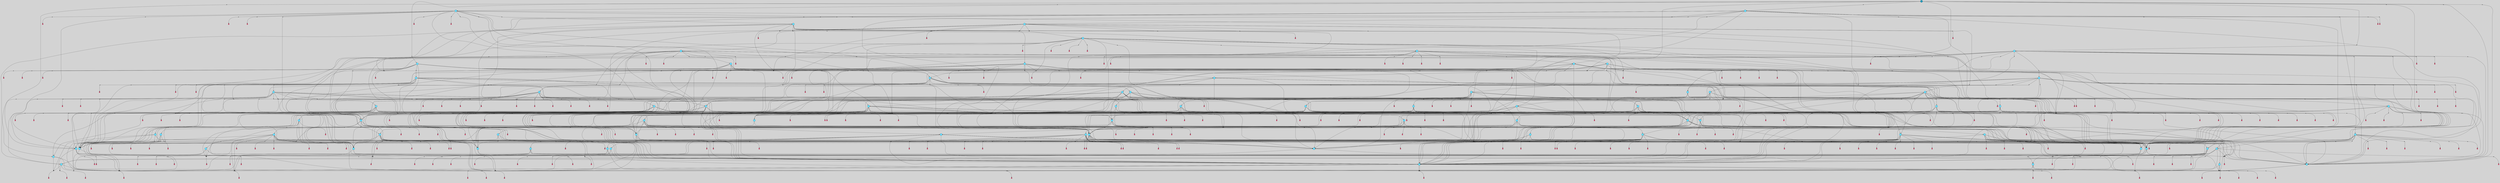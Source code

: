 // File exported with GEGELATI v1.3.1
// On the 2024-04-10 18:25:13
// With the File::TPGGraphDotExporter
digraph{
	graph[pad = "0.212, 0.055" bgcolor = lightgray]
	node[shape=circle style = filled label = ""]
		T1 [fillcolor="#66ddff"]
		T2 [fillcolor="#66ddff"]
		T3 [fillcolor="#66ddff"]
		T4 [fillcolor="#66ddff"]
		T5 [fillcolor="#66ddff"]
		T6 [fillcolor="#66ddff"]
		T7 [fillcolor="#66ddff"]
		T8 [fillcolor="#66ddff"]
		T22 [fillcolor="#66ddff"]
		T26 [fillcolor="#66ddff"]
		T105 [fillcolor="#66ddff"]
		T157 [fillcolor="#66ddff"]
		T175 [fillcolor="#66ddff"]
		T206 [fillcolor="#66ddff"]
		T272 [fillcolor="#66ddff"]
		T280 [fillcolor="#66ddff"]
		T389 [fillcolor="#66ddff"]
		T508 [fillcolor="#66ddff"]
		T595 [fillcolor="#66ddff"]
		T622 [fillcolor="#66ddff"]
		T663 [fillcolor="#66ddff"]
		T723 [fillcolor="#66ddff"]
		T881 [fillcolor="#66ddff"]
		T1071 [fillcolor="#66ddff"]
		T1177 [fillcolor="#66ddff"]
		T1208 [fillcolor="#66ddff"]
		T1234 [fillcolor="#66ddff"]
		T1249 [fillcolor="#66ddff"]
		T1277 [fillcolor="#66ddff"]
		T1307 [fillcolor="#66ddff"]
		T1349 [fillcolor="#66ddff"]
		T1377 [fillcolor="#66ddff"]
		T1495 [fillcolor="#66ddff"]
		T1653 [fillcolor="#66ddff"]
		T1753 [fillcolor="#66ddff"]
		T1922 [fillcolor="#66ddff"]
		T2099 [fillcolor="#66ddff"]
		T2128 [fillcolor="#66ddff"]
		T2162 [fillcolor="#66ddff"]
		T2330 [fillcolor="#66ddff"]
		T2419 [fillcolor="#66ddff"]
		T2493 [fillcolor="#66ddff"]
		T2504 [fillcolor="#66ddff"]
		T2740 [fillcolor="#66ddff"]
		T2893 [fillcolor="#66ddff"]
		T2963 [fillcolor="#66ddff"]
		T2981 [fillcolor="#66ddff"]
		T3053 [fillcolor="#66ddff"]
		T3089 [fillcolor="#66ddff"]
		T3264 [fillcolor="#66ddff"]
		T3325 [fillcolor="#66ddff"]
		T3341 [fillcolor="#66ddff"]
		T3607 [fillcolor="#66ddff"]
		T3658 [fillcolor="#66ddff"]
		T3691 [fillcolor="#66ddff"]
		T3703 [fillcolor="#66ddff"]
		T3960 [fillcolor="#66ddff"]
		T4187 [fillcolor="#66ddff"]
		T4231 [fillcolor="#66ddff"]
		T4259 [fillcolor="#66ddff"]
		T4378 [fillcolor="#66ddff"]
		T4432 [fillcolor="#66ddff"]
		T4566 [fillcolor="#66ddff"]
		T4599 [fillcolor="#66ddff"]
		T4614 [fillcolor="#66ddff"]
		T4618 [fillcolor="#66ddff"]
		T4779 [fillcolor="#66ddff"]
		T4808 [fillcolor="#66ddff"]
		T4892 [fillcolor="#66ddff"]
		T4937 [fillcolor="#66ddff"]
		T5107 [fillcolor="#66ddff"]
		T5123 [fillcolor="#66ddff"]
		T5181 [fillcolor="#66ddff"]
		T5187 [fillcolor="#66ddff"]
		T5355 [fillcolor="#66ddff"]
		T5375 [fillcolor="#66ddff"]
		T5417 [fillcolor="#66ddff"]
		T6053 [fillcolor="#66ddff"]
		T6744 [fillcolor="#66ddff"]
		T7030 [fillcolor="#66ddff"]
		T7802 [fillcolor="#1199bb"]
		P210452 [fillcolor="#cccccc" shape=point] //
		I210452 [shape=box style=invis label="0|0&0|1#0|0#0|5#1|5#0|7#0|6&#92;n1|7&0|2#0|4#1|4#3|3#0|2#4|3&#92;n"]
		P210452 -> I210452[style=invis]
		A94764 [fillcolor="#ff3366" shape=box margin=0.03 width=0 height=0 label="1"]
		T1 -> P210452 -> A94764
		P210453 [fillcolor="#cccccc" shape=point] //
		I210453 [shape=box style=invis label="6|3&1|2#3|5#0|6#2|4#4|0#0|1&#92;n10|3&2|1#3|1#0|5#2|7#0|2#2|4&#92;n2|2&4|7#4|3#0|2#2|6#0|5#4|0&#92;n8|2&3|6#0|2#2|5#3|2#2|5#0|4&#92;n"]
		P210453 -> I210453[style=invis]
		A94765 [fillcolor="#ff3366" shape=box margin=0.03 width=0 height=0 label="2"]
		T1 -> P210453 -> A94765
		P210454 [fillcolor="#cccccc" shape=point] //
		I210454 [shape=box style=invis label="2|0&1|4#4|6#2|6#0|7#4|4#3|3&#92;n11|6&0|4#0|5#3|7#1|3#3|1#4|3&#92;n9|5&2|2#0|7#0|5#2|3#3|4#0|0&#92;n"]
		P210454 -> I210454[style=invis]
		A94766 [fillcolor="#ff3366" shape=box margin=0.03 width=0 height=0 label="2"]
		T2 -> P210454 -> A94766
		P210455 [fillcolor="#cccccc" shape=point] //
		I210455 [shape=box style=invis label="9|0&4|4#1|0#2|7#3|2#2|1#0|7&#92;n9|3&1|4#2|0#1|2#3|7#4|2#1|3&#92;n11|4&4|0#0|5#4|1#1|1#0|0#2|4&#92;n"]
		P210455 -> I210455[style=invis]
		A94767 [fillcolor="#ff3366" shape=box margin=0.03 width=0 height=0 label="3"]
		T2 -> P210455 -> A94767
		P210456 [fillcolor="#cccccc" shape=point] //
		I210456 [shape=box style=invis label="2|1&1|7#4|4#4|4#4|0#2|5#3|7&#92;n3|5&4|4#1|6#3|1#4|6#4|1#1|5&#92;n6|1&3|4#3|1#0|6#0|4#1|3#3|3&#92;n7|3&1|4#3|1#2|4#0|6#0|3#2|4&#92;n5|0&4|1#3|2#0|6#2|2#1|4#4|4&#92;n"]
		P210456 -> I210456[style=invis]
		A94768 [fillcolor="#ff3366" shape=box margin=0.03 width=0 height=0 label="3"]
		T3 -> P210456 -> A94768
		P210457 [fillcolor="#cccccc" shape=point] //
		I210457 [shape=box style=invis label="0|2&4|1#3|0#2|4#3|4#1|3#1|6&#92;n9|5&4|6#2|5#3|6#0|6#2|3#2|3&#92;n10|4&2|3#3|4#4|5#4|3#4|3#2|2&#92;n0|1&1|0#0|6#4|3#1|5#3|3#0|6&#92;n3|4&0|5#3|5#2|5#1|0#4|7#3|1&#92;n10|6&0|4#3|7#1|2#4|4#2|6#2|2&#92;n"]
		P210457 -> I210457[style=invis]
		A94769 [fillcolor="#ff3366" shape=box margin=0.03 width=0 height=0 label="4"]
		T3 -> P210457 -> A94769
		P210458 [fillcolor="#cccccc" shape=point] //
		I210458 [shape=box style=invis label="6|1&3|1#0|5#1|5#1|0#3|2#1|0&#92;n3|6&3|3#3|0#0|2#1|5#2|0#4|5&#92;n9|7&0|1#0|6#2|2#4|1#0|6#3|3&#92;n4|4&1|5#3|1#0|0#3|4#4|5#0|4&#92;n5|7&0|2#4|3#4|3#2|5#0|4#0|4&#92;n7|5&2|3#0|1#3|3#2|5#4|6#1|4&#92;n"]
		P210458 -> I210458[style=invis]
		A94770 [fillcolor="#ff3366" shape=box margin=0.03 width=0 height=0 label="4"]
		T4 -> P210458 -> A94770
		P210459 [fillcolor="#cccccc" shape=point] //
		I210459 [shape=box style=invis label="3|6&3|2#2|0#2|0#1|0#0|2#3|7&#92;n6|4&2|2#1|1#2|7#2|3#4|2#4|6&#92;n10|6&3|6#4|5#1|1#0|5#0|5#0|7&#92;n6|1&3|6#2|2#3|2#0|6#0|0#1|5&#92;n5|4&3|7#1|4#3|3#4|1#1|5#3|7&#92;n8|2&2|1#4|1#1|3#4|7#3|2#1|4&#92;n"]
		P210459 -> I210459[style=invis]
		A94771 [fillcolor="#ff3366" shape=box margin=0.03 width=0 height=0 label="5"]
		T4 -> P210459 -> A94771
		P210460 [fillcolor="#cccccc" shape=point] //
		I210460 [shape=box style=invis label="4|3&4|7#0|3#2|7#0|6#4|3#0|4&#92;n2|0&0|0#4|6#1|6#4|2#4|2#0|2&#92;n"]
		P210460 -> I210460[style=invis]
		A94772 [fillcolor="#ff3366" shape=box margin=0.03 width=0 height=0 label="5"]
		T5 -> P210460 -> A94772
		P210461 [fillcolor="#cccccc" shape=point] //
		I210461 [shape=box style=invis label="7|3&0|3#2|4#3|4#3|5#3|0#0|4&#92;n"]
		P210461 -> I210461[style=invis]
		A94773 [fillcolor="#ff3366" shape=box margin=0.03 width=0 height=0 label="6"]
		T5 -> P210461 -> A94773
		P210462 [fillcolor="#cccccc" shape=point] //
		I210462 [shape=box style=invis label="0|4&2|7#3|7#4|2#3|4#2|7#4|4&#92;n"]
		P210462 -> I210462[style=invis]
		A94774 [fillcolor="#ff3366" shape=box margin=0.03 width=0 height=0 label="6"]
		T6 -> P210462 -> A94774
		P210463 [fillcolor="#cccccc" shape=point] //
		I210463 [shape=box style=invis label="8|3&4|4#1|4#4|2#0|7#2|6#2|5&#92;n6|1&3|5#2|6#3|5#4|7#1|5#0|1&#92;n4|3&0|6#1|2#4|0#4|1#4|2#4|4&#92;n3|0&4|0#1|5#2|4#0|3#4|6#3|5&#92;n6|2&2|3#2|6#2|6#0|5#4|7#2|7&#92;n"]
		P210463 -> I210463[style=invis]
		A94775 [fillcolor="#ff3366" shape=box margin=0.03 width=0 height=0 label="7"]
		T6 -> P210463 -> A94775
		P210464 [fillcolor="#cccccc" shape=point] //
		I210464 [shape=box style=invis label="8|6&2|3#2|3#1|0#3|7#2|6#0|7&#92;n11|0&2|5#3|7#1|5#3|6#0|7#3|5&#92;n"]
		P210464 -> I210464[style=invis]
		A94776 [fillcolor="#ff3366" shape=box margin=0.03 width=0 height=0 label="7"]
		T7 -> P210464 -> A94776
		P210465 [fillcolor="#cccccc" shape=point] //
		I210465 [shape=box style=invis label="8|1&3|3#4|6#0|3#0|6#2|7#1|6&#92;n11|5&1|6#1|0#3|3#0|2#3|0#2|7&#92;n2|6&1|6#0|7#2|5#1|4#0|3#2|6&#92;n5|6&1|1#2|1#4|7#1|4#1|2#2|5&#92;n3|1&1|6#0|2#3|0#0|5#0|7#1|6&#92;n10|2&3|4#4|7#0|3#3|7#0|2#3|6&#92;n8|1&3|5#4|5#1|3#4|6#0|3#0|5&#92;n8|2&4|2#0|7#0|4#3|5#1|6#2|3&#92;n"]
		P210465 -> I210465[style=invis]
		A94777 [fillcolor="#ff3366" shape=box margin=0.03 width=0 height=0 label="8"]
		T7 -> P210465 -> A94777
		P210466 [fillcolor="#cccccc" shape=point] //
		I210466 [shape=box style=invis label="2|2&1|5#0|6#1|1#1|3#2|7#1|2&#92;n"]
		P210466 -> I210466[style=invis]
		A94778 [fillcolor="#ff3366" shape=box margin=0.03 width=0 height=0 label="8"]
		T8 -> P210466 -> A94778
		P210467 [fillcolor="#cccccc" shape=point] //
		I210467 [shape=box style=invis label="8|0&3|4#4|4#3|7#0|3#0|4#3|4&#92;n"]
		P210467 -> I210467[style=invis]
		A94779 [fillcolor="#ff3366" shape=box margin=0.03 width=0 height=0 label="0"]
		T8 -> P210467 -> A94779
		T4 -> P210462
		T5 -> P210452
		T6 -> P210458
		T22 -> P210462
		P210468 [fillcolor="#cccccc" shape=point] //
		I210468 [shape=box style=invis label="8|3&4|4#1|4#4|2#0|7#2|6#2|5&#92;n6|2&2|3#2|6#2|6#0|5#4|7#2|7&#92;n4|3&0|6#1|2#4|0#4|1#4|2#4|4&#92;n3|0&4|0#1|5#2|4#0|3#4|6#3|5&#92;n6|1&3|5#2|6#3|5#4|7#1|5#0|1&#92;n3|0&1|0#3|4#2|7#1|4#0|6#2|7&#92;n"]
		P210468 -> I210468[style=invis]
		A94780 [fillcolor="#ff3366" shape=box margin=0.03 width=0 height=0 label="7"]
		T22 -> P210468 -> A94780
		T22 -> P210452
		T22 -> P210465
		T22 -> P210457
		T26 -> P210456
		T26 -> P210457
		T26 -> P210457
		P210469 [fillcolor="#cccccc" shape=point] //
		I210469 [shape=box style=invis label="1|7&0|2#0|4#1|4#3|3#0|2#4|3&#92;n0|0&0|1#4|0#0|5#1|5#0|7#0|6&#92;n"]
		P210469 -> I210469[style=invis]
		A94781 [fillcolor="#ff3366" shape=box margin=0.03 width=0 height=0 label="1"]
		T26 -> P210469 -> A94781
		P210470 [fillcolor="#cccccc" shape=point] //
		I210470 [shape=box style=invis label="3|1&1|7#4|4#4|4#4|0#2|5#3|7&#92;n3|5&4|4#1|6#3|1#4|6#4|1#1|5&#92;n5|0&4|1#3|2#0|6#2|2#1|4#4|4&#92;n7|3&1|4#3|1#2|4#0|6#0|3#2|4&#92;n6|1&3|4#3|1#0|6#0|4#1|3#3|3&#92;n"]
		P210470 -> I210470[style=invis]
		A94782 [fillcolor="#ff3366" shape=box margin=0.03 width=0 height=0 label="3"]
		T105 -> P210470 -> A94782
		P210471 [fillcolor="#cccccc" shape=point] //
		I210471 [shape=box style=invis label="9|5&4|6#2|5#3|6#0|6#2|3#2|3&#92;n0|2&4|1#3|0#2|4#3|4#1|3#1|6&#92;n11|1&1|1#3|4#1|7#0|0#1|6#4|0&#92;n10|4&2|3#3|4#4|5#4|3#4|3#2|1&#92;n3|4&0|5#3|5#2|5#1|0#4|7#3|1&#92;n10|6&0|4#3|7#1|2#4|4#2|6#2|2&#92;n"]
		P210471 -> I210471[style=invis]
		A94783 [fillcolor="#ff3366" shape=box margin=0.03 width=0 height=0 label="4"]
		T105 -> P210471 -> A94783
		T105 -> P210463
		P210472 [fillcolor="#cccccc" shape=point] //
		I210472 [shape=box style=invis label="7|3&0|3#2|2#3|4#3|5#3|0#0|4&#92;n"]
		P210472 -> I210472[style=invis]
		T157 -> P210472 -> T8
		T157 -> P210452
		T157 -> P210464
		T157 -> P210465
		T175 -> P210460
		P210473 [fillcolor="#cccccc" shape=point] //
		I210473 [shape=box style=invis label="1|7&0|2#0|4#1|4#3|3#0|2#4|3&#92;n0|0&0|1#0|0#0|5#1|5#0|7#0|6&#92;n4|1&1|1#4|0#0|2#2|6#1|5#2|6&#92;n"]
		P210473 -> I210473[style=invis]
		A94784 [fillcolor="#ff3366" shape=box margin=0.03 width=0 height=0 label="1"]
		T175 -> P210473 -> A94784
		T175 -> P210466
		T175 -> P210455
		T206 -> P210452
		P210474 [fillcolor="#cccccc" shape=point] //
		I210474 [shape=box style=invis label="6|2&2|3#2|6#2|6#0|5#4|7#2|7&#92;n6|1&3|5#2|6#3|5#4|7#1|5#4|1&#92;n4|3&0|6#1|2#4|0#4|1#4|2#4|4&#92;n3|0&4|0#1|5#2|4#0|3#4|6#3|5&#92;n8|3&4|4#1|4#4|2#0|7#2|6#2|5&#92;n"]
		P210474 -> I210474[style=invis]
		T206 -> P210474 -> T6
		T206 -> P210462
		P210475 [fillcolor="#cccccc" shape=point] //
		I210475 [shape=box style=invis label="7|2&4|3#0|7#0|3#2|6#4|3#2|4&#92;n10|0&2|3#0|3#4|2#3|6#1|7#2|2&#92;n10|5&2|0#4|1#1|0#2|5#2|6#3|0&#92;n2|3&4|4#0|2#0|4#3|2#0|4#3|5&#92;n"]
		P210475 -> I210475[style=invis]
		A94785 [fillcolor="#ff3366" shape=box margin=0.03 width=0 height=0 label="2"]
		T206 -> P210475 -> A94785
		T206 -> P210460
		T272 -> P210452
		T272 -> P210462
		P210476 [fillcolor="#cccccc" shape=point] //
		I210476 [shape=box style=invis label="3|0&3|2#2|0#2|0#1|0#0|2#3|7&#92;n6|1&3|6#2|2#3|2#0|6#0|0#1|5&#92;n5|4&3|7#1|4#3|3#4|1#1|5#3|7&#92;n6|4&2|2#1|2#2|7#2|3#4|2#4|6&#92;n1|3&4|6#3|2#3|1#4|4#3|7#0|7&#92;n11|1&2|7#2|7#3|5#4|3#3|6#0|7&#92;n"]
		P210476 -> I210476[style=invis]
		A94786 [fillcolor="#ff3366" shape=box margin=0.03 width=0 height=0 label="5"]
		T272 -> P210476 -> A94786
		P210477 [fillcolor="#cccccc" shape=point] //
		I210477 [shape=box style=invis label="3|1&1|6#0|2#3|0#0|5#0|7#1|6&#92;n3|0&4|5#2|7#4|0#4|0#3|1#0|2&#92;n8|4&4|6#1|6#4|2#0|3#1|1#1|0&#92;n2|6&1|6#0|7#0|5#1|4#0|3#2|6&#92;n5|6&1|1#2|1#4|7#1|4#1|2#2|5&#92;n11|5&1|6#1|4#3|3#0|2#3|0#2|7&#92;n10|2&3|4#4|7#0|3#3|7#0|2#3|6&#92;n8|1&3|3#4|6#0|3#0|6#2|7#1|6&#92;n8|1&4|5#4|5#1|3#4|6#0|3#0|5&#92;n8|2&4|2#0|7#3|4#3|5#1|6#2|3&#92;n"]
		P210477 -> I210477[style=invis]
		A94787 [fillcolor="#ff3366" shape=box margin=0.03 width=0 height=0 label="8"]
		T272 -> P210477 -> A94787
		T272 -> P210452
		T272 -> P210463
		T272 -> P210452
		T272 -> P210463
		P210478 [fillcolor="#cccccc" shape=point] //
		I210478 [shape=box style=invis label="6|1&3|4#3|1#0|6#0|4#1|3#3|3&#92;n7|3&1|4#3|1#2|4#0|6#0|3#2|4&#92;n0|3&4|5#2|7#2|5#3|1#0|4#2|5&#92;n2|7&4|4#1|6#3|1#4|4#4|1#1|5&#92;n6|1&4|6#3|6#3|5#3|5#0|3#0|5&#92;n"]
		P210478 -> I210478[style=invis]
		A94788 [fillcolor="#ff3366" shape=box margin=0.03 width=0 height=0 label="3"]
		T280 -> P210478 -> A94788
		P210479 [fillcolor="#cccccc" shape=point] //
		I210479 [shape=box style=invis label="3|4&0|5#3|5#2|5#1|0#4|7#4|1&#92;n11|1&1|1#3|4#1|7#0|0#1|6#4|0&#92;n10|4&2|3#3|4#4|5#4|3#4|3#2|1&#92;n9|5&4|6#2|5#3|6#0|6#2|3#2|3&#92;n10|6&0|4#3|7#1|2#4|4#2|6#2|2&#92;n9|2&3|1#2|6#4|5#0|6#0|0#1|3&#92;n"]
		P210479 -> I210479[style=invis]
		A94789 [fillcolor="#ff3366" shape=box margin=0.03 width=0 height=0 label="4"]
		T280 -> P210479 -> A94789
		P210480 [fillcolor="#cccccc" shape=point] //
		I210480 [shape=box style=invis label="1|1&2|0#0|5#1|1#3|3#3|1#2|7&#92;n1|4&2|0#3|3#3|3#3|4#4|1#1|0&#92;n1|0&0|3#2|2#4|2#0|6#0|1#3|0&#92;n6|3&3|7#0|3#3|0#1|6#4|3#3|1&#92;n10|1&3|2#3|1#2|7#0|6#0|6#3|0&#92;n8|7&2|4#0|1#2|0#2|4#0|0#3|5&#92;n7|6&4|3#4|1#2|5#2|6#0|0#1|4&#92;n1|1&3|4#0|1#0|6#1|6#3|0#3|0&#92;n0|5&0|3#1|5#3|7#1|7#3|0#4|7&#92;n"]
		P210480 -> I210480[style=invis]
		A94790 [fillcolor="#ff3366" shape=box margin=0.03 width=0 height=0 label="0"]
		T280 -> P210480 -> A94790
		P210481 [fillcolor="#cccccc" shape=point] //
		I210481 [shape=box style=invis label="3|2&2|1#2|3#3|3#2|7#1|3#2|3&#92;n10|6&3|6#4|5#1|4#0|5#0|5#0|7&#92;n6|1&1|0#2|2#3|3#0|6#0|0#1|4&#92;n5|6&1|3#2|0#1|1#2|3#0|5#3|5&#92;n8|4&3|3#1|1#4|0#2|5#0|0#2|6&#92;n2|2&3|1#3|6#4|1#3|5#0|7#2|5&#92;n6|4&2|2#1|1#2|7#2|3#4|2#4|6&#92;n2|1&4|7#2|5#4|0#0|5#4|7#4|6&#92;n11|5&3|2#2|3#1|0#4|6#1|6#1|3&#92;n2|0&0|2#4|6#2|0#0|5#3|6#4|3&#92;n"]
		P210481 -> I210481[style=invis]
		A94791 [fillcolor="#ff3366" shape=box margin=0.03 width=0 height=0 label="5"]
		T280 -> P210481 -> A94791
		P210482 [fillcolor="#cccccc" shape=point] //
		I210482 [shape=box style=invis label="2|1&3|1#1|0#3|4#1|7#2|7#3|1&#92;n9|0&4|6#4|3#0|7#1|3#0|1#2|5&#92;n"]
		P210482 -> I210482[style=invis]
		T389 -> P210482 -> T272
		P210483 [fillcolor="#cccccc" shape=point] //
		I210483 [shape=box style=invis label="5|6&4|2#0|3#0|0#3|2#1|1#4|1&#92;n5|0&4|3#1|3#1|5#2|4#4|0#3|4&#92;n"]
		P210483 -> I210483[style=invis]
		A94792 [fillcolor="#ff3366" shape=box margin=0.03 width=0 height=0 label="7"]
		T389 -> P210483 -> A94792
		P210484 [fillcolor="#cccccc" shape=point] //
		I210484 [shape=box style=invis label="0|4&4|5#2|1#0|4#4|6#2|2#4|4&#92;n9|5&4|6#2|5#3|6#0|6#2|3#2|3&#92;n10|6&0|4#3|7#3|2#4|4#2|6#2|2&#92;n4|3&1|0#0|6#4|3#1|5#2|3#0|6&#92;n0|2&4|0#3|0#2|4#3|4#1|3#1|6&#92;n0|0&2|0#1|2#3|1#0|0#4|5#1|5&#92;n"]
		P210484 -> I210484[style=invis]
		T389 -> P210484 -> T175
		T389 -> P210463
		P210485 [fillcolor="#cccccc" shape=point] //
		I210485 [shape=box style=invis label="10|0&2|6#0|7#1|6#0|5#0|2#1|5&#92;n10|7&2|2#4|5#3|0#0|4#1|5#4|6&#92;n5|4&0|0#2|3#4|2#2|7#2|5#1|6&#92;n4|7&3|4#0|7#4|4#0|0#0|2#0|7&#92;n"]
		P210485 -> I210485[style=invis]
		A94793 [fillcolor="#ff3366" shape=box margin=0.03 width=0 height=0 label="1"]
		T389 -> P210485 -> A94793
		T389 -> P210462
		P210486 [fillcolor="#cccccc" shape=point] //
		I210486 [shape=box style=invis label="1|7&0|2#0|4#1|4#3|3#0|2#4|3&#92;n0|0&0|1#4|0#0|5#1|5#0|7#0|6&#92;n"]
		P210486 -> I210486[style=invis]
		T389 -> P210486 -> T3
		P210487 [fillcolor="#cccccc" shape=point] //
		I210487 [shape=box style=invis label="8|5&0|0#2|6#0|1#2|2#2|6#1|0&#92;n9|0&4|7#1|0#2|7#3|2#2|1#0|7&#92;n11|4&4|0#0|5#4|1#1|1#0|0#2|4&#92;n9|3&1|4#2|0#1|2#3|7#4|2#1|3&#92;n"]
		P210487 -> I210487[style=invis]
		T508 -> P210487 -> T206
		P210488 [fillcolor="#cccccc" shape=point] //
		I210488 [shape=box style=invis label="9|0&1|0#4|2#2|2#3|2#4|3#2|6&#92;n8|2&2|5#3|7#1|0#4|1#2|0#4|4&#92;n6|6&1|5#1|1#0|0#1|5#4|2#1|1&#92;n"]
		P210488 -> I210488[style=invis]
		A94794 [fillcolor="#ff3366" shape=box margin=0.03 width=0 height=0 label="1"]
		T508 -> P210488 -> A94794
		T508 -> P210466
		P210489 [fillcolor="#cccccc" shape=point] //
		I210489 [shape=box style=invis label="2|0&3|2#1|4#0|3#0|2#0|4#2|0&#92;n0|7&3|2#4|6#1|3#4|7#2|4#1|0&#92;n2|0&0|0#4|6#1|7#4|2#4|2#0|2&#92;n"]
		P210489 -> I210489[style=invis]
		A94795 [fillcolor="#ff3366" shape=box margin=0.03 width=0 height=0 label="5"]
		T508 -> P210489 -> A94795
		P210490 [fillcolor="#cccccc" shape=point] //
		I210490 [shape=box style=invis label="2|7&0|0#4|6#3|0#2|2#2|4#4|0&#92;n11|4&3|2#4|0#0|7#4|7#2|7#1|2&#92;n4|0&1|2#1|7#2|1#3|2#1|3#3|6&#92;n4|3&2|1#0|3#0|7#1|4#3|2#0|6&#92;n2|6&2|4#0|3#0|6#2|2#0|3#0|3&#92;n8|3&0|6#1|2#3|2#2|6#1|6#1|2&#92;n"]
		P210490 -> I210490[style=invis]
		T508 -> P210490 -> T280
		T595 -> P210462
		T595 -> P210452
		P210491 [fillcolor="#cccccc" shape=point] //
		I210491 [shape=box style=invis label="4|1&3|5#2|6#3|5#4|7#3|5#0|1&#92;n4|3&0|1#1|2#4|0#4|1#4|2#4|4&#92;n11|7&1|3#3|1#1|5#0|7#0|7#2|0&#92;n5|0&2|7#1|1#0|6#0|1#2|1#2|1&#92;n"]
		P210491 -> I210491[style=invis]
		A94796 [fillcolor="#ff3366" shape=box margin=0.03 width=0 height=0 label="7"]
		T595 -> P210491 -> A94796
		P210492 [fillcolor="#cccccc" shape=point] //
		I210492 [shape=box style=invis label="4|0&2|5#2|3#4|0#3|6#1|6#2|0&#92;n0|1&1|0#0|3#4|5#1|5#3|7#0|6&#92;n10|2&4|1#3|0#2|4#3|4#1|3#1|6&#92;n5|6&1|6#0|5#2|2#1|7#4|1#0|7&#92;n1|6&0|3#2|2#2|7#1|2#1|4#0|1&#92;n2|3&2|7#3|0#1|1#4|5#4|0#0|4&#92;n6|4&0|4#3|6#2|4#1|4#4|0#0|4&#92;n1|4&2|5#3|6#0|4#0|0#1|3#2|3&#92;n10|6&0|1#3|6#0|7#0|1#2|4#3|7&#92;n"]
		P210492 -> I210492[style=invis]
		A94797 [fillcolor="#ff3366" shape=box margin=0.03 width=0 height=0 label="4"]
		T595 -> P210492 -> A94797
		P210493 [fillcolor="#cccccc" shape=point] //
		I210493 [shape=box style=invis label="0|4&4|5#2|1#0|4#4|6#2|7#4|4&#92;n9|5&4|6#2|5#3|6#0|6#2|3#2|3&#92;n0|0&2|0#1|2#3|1#0|0#4|5#1|5&#92;n0|2&4|0#3|0#2|4#3|4#1|3#1|6&#92;n4|3&1|0#0|6#4|3#1|5#2|3#0|6&#92;n"]
		P210493 -> I210493[style=invis]
		T595 -> P210493 -> T175
		P210494 [fillcolor="#cccccc" shape=point] //
		I210494 [shape=box style=invis label="5|5&0|7#4|6#3|0#4|7#2|4#4|1&#92;n1|1&2|0#0|5#4|1#3|3#3|1#2|7&#92;n1|1&3|4#0|1#0|6#1|6#3|0#3|0&#92;n1|0&0|3#2|2#4|2#0|6#0|1#3|0&#92;n10|1&3|3#3|1#2|7#0|6#0|6#3|0&#92;n8|7&2|4#0|1#2|0#2|4#0|0#3|5&#92;n1|4&2|0#3|3#3|3#3|4#4|1#1|0&#92;n"]
		P210494 -> I210494[style=invis]
		A94798 [fillcolor="#ff3366" shape=box margin=0.03 width=0 height=0 label="0"]
		T595 -> P210494 -> A94798
		T595 -> P210482
		T622 -> P210461
		P210495 [fillcolor="#cccccc" shape=point] //
		I210495 [shape=box style=invis label="9|6&3|4#3|5#3|0#1|1#0|0#0|6&#92;n5|0&2|5#4|7#1|5#4|7#3|7#0|7&#92;n9|5&4|7#0|5#3|6#0|6#2|5#1|0&#92;n0|3&3|5#1|3#3|7#2|6#1|5#2|6&#92;n0|3&1|5#4|6#4|5#1|3#2|3#4|1&#92;n3|2&3|7#0|7#3|7#2|0#4|4#3|7&#92;n"]
		P210495 -> I210495[style=invis]
		A94799 [fillcolor="#ff3366" shape=box margin=0.03 width=0 height=0 label="1"]
		T622 -> P210495 -> A94799
		P210496 [fillcolor="#cccccc" shape=point] //
		I210496 [shape=box style=invis label="8|1&3|3#4|6#0|3#0|6#2|7#1|6&#92;n11|5&1|6#1|0#3|3#0|2#3|0#2|7&#92;n8|2&4|2#0|7#0|4#3|5#1|6#2|3&#92;n5|6&1|1#2|1#4|7#1|4#1|2#2|5&#92;n3|1&1|6#0|2#3|0#0|5#0|7#1|6&#92;n10|2&3|4#4|7#0|3#3|7#0|5#3|6&#92;n8|1&3|5#4|5#1|3#4|6#0|3#0|5&#92;n2|6&1|6#0|7#2|5#1|4#0|3#2|6&#92;n"]
		P210496 -> I210496[style=invis]
		A94800 [fillcolor="#ff3366" shape=box margin=0.03 width=0 height=0 label="8"]
		T622 -> P210496 -> A94800
		T622 -> P210466
		P210497 [fillcolor="#cccccc" shape=point] //
		I210497 [shape=box style=invis label="4|3&1|3#3|1#3|1#0|3#1|6#4|6&#92;n2|0&3|5#3|3#0|3#4|3#0|6#3|6&#92;n"]
		P210497 -> I210497[style=invis]
		A94801 [fillcolor="#ff3366" shape=box margin=0.03 width=0 height=0 label="0"]
		T622 -> P210497 -> A94801
		P210498 [fillcolor="#cccccc" shape=point] //
		I210498 [shape=box style=invis label="2|0&3|2#1|4#0|3#0|2#0|4#2|0&#92;n4|2&0|0#2|7#2|5#4|6#2|5#3|0&#92;n2|0&0|0#4|6#1|7#4|2#4|2#0|2&#92;n0|7&3|2#4|6#1|3#4|7#2|4#1|0&#92;n"]
		P210498 -> I210498[style=invis]
		A94802 [fillcolor="#ff3366" shape=box margin=0.03 width=0 height=0 label="5"]
		T622 -> P210498 -> A94802
		P210499 [fillcolor="#cccccc" shape=point] //
		I210499 [shape=box style=invis label="0|2&4|2#3|0#2|4#3|4#1|3#1|6&#92;n10|4&2|3#3|4#4|5#4|3#4|3#2|2&#92;n10|6&0|4#3|7#1|2#4|4#2|6#2|2&#92;n3|4&0|5#3|5#2|5#1|0#4|7#3|1&#92;n0|1&1|0#0|6#4|3#1|5#3|3#0|6&#92;n"]
		P210499 -> I210499[style=invis]
		A94803 [fillcolor="#ff3366" shape=box margin=0.03 width=0 height=0 label="4"]
		T622 -> P210499 -> A94803
		P210500 [fillcolor="#cccccc" shape=point] //
		I210500 [shape=box style=invis label="8|3&4|4#2|4#4|2#0|7#2|6#2|5&#92;n6|1&3|5#2|6#3|5#4|7#1|5#0|1&#92;n2|0&0|0#4|6#1|6#4|5#4|7#1|0&#92;n4|3&0|6#1|2#4|0#4|1#4|2#4|4&#92;n3|0&4|0#1|5#2|4#0|3#4|6#3|5&#92;n6|2&2|3#2|6#2|6#0|5#4|7#2|7&#92;n"]
		P210500 -> I210500[style=invis]
		A94804 [fillcolor="#ff3366" shape=box margin=0.03 width=0 height=0 label="7"]
		T663 -> P210500 -> A94804
		P210501 [fillcolor="#cccccc" shape=point] //
		I210501 [shape=box style=invis label="3|6&3|2#2|0#1|0#1|0#0|2#3|7&#92;n6|1&3|6#2|2#3|2#0|6#0|0#1|5&#92;n10|6&3|6#4|5#1|1#0|5#0|5#0|7&#92;n6|4&2|2#1|1#2|7#2|3#4|2#4|6&#92;n5|4&3|7#1|4#3|3#4|1#1|5#3|7&#92;n"]
		P210501 -> I210501[style=invis]
		T663 -> P210501 -> T2
		P210502 [fillcolor="#cccccc" shape=point] //
		I210502 [shape=box style=invis label="2|0&4|2#3|7#3|7#0|4#1|0#4|4&#92;n2|5&3|7#0|4#2|1#2|3#4|6#3|7&#92;n3|5&2|4#1|6#1|3#0|0#0|5#1|4&#92;n11|5&1|6#2|0#3|3#0|2#3|0#2|7&#92;n5|6&1|1#2|1#4|7#1|4#1|2#2|5&#92;n8|1&3|0#2|0#2|1#4|5#4|6#2|6&#92;n8|1&3|3#4|6#0|3#0|6#2|7#1|6&#92;n3|1&1|6#0|2#3|6#0|5#0|7#1|6&#92;n10|2&3|4#4|7#0|3#3|7#2|2#3|6&#92;n2|6&1|6#0|7#2|5#1|4#0|3#2|6&#92;n"]
		P210502 -> I210502[style=invis]
		A94805 [fillcolor="#ff3366" shape=box margin=0.03 width=0 height=0 label="8"]
		T663 -> P210502 -> A94805
		P210503 [fillcolor="#cccccc" shape=point] //
		I210503 [shape=box style=invis label="8|7&0|4#0|1#2|0#2|4#0|0#3|5&#92;n3|0&4|6#0|2#1|7#4|0#4|5#2|5&#92;n1|0&0|3#2|2#4|2#0|6#0|1#3|0&#92;n10|1&3|3#3|1#2|7#0|6#0|6#3|0&#92;n1|1&3|4#0|1#0|6#1|6#3|0#3|0&#92;n1|1&2|0#0|5#1|1#3|3#3|1#2|7&#92;n1|4&2|0#3|3#3|3#3|4#4|1#1|0&#92;n"]
		P210503 -> I210503[style=invis]
		A94806 [fillcolor="#ff3366" shape=box margin=0.03 width=0 height=0 label="0"]
		T663 -> P210503 -> A94806
		P210504 [fillcolor="#cccccc" shape=point] //
		I210504 [shape=box style=invis label="1|1&2|0#0|5#1|1#3|3#3|1#2|7&#92;n1|4&2|0#3|3#3|3#3|3#4|1#1|0&#92;n10|1&3|2#3|1#2|7#0|6#0|6#3|0&#92;n0|5&0|3#1|5#3|7#1|7#3|0#4|7&#92;n7|6&4|3#4|1#2|5#2|6#0|0#1|4&#92;n1|1&3|4#0|1#0|6#1|6#4|0#3|0&#92;n1|0&0|3#2|2#4|2#0|6#0|1#3|0&#92;n"]
		P210504 -> I210504[style=invis]
		T663 -> P210504 -> T595
		P210505 [fillcolor="#cccccc" shape=point] //
		I210505 [shape=box style=invis label="8|1&3|5#0|5#1|3#4|6#0|3#3|5&#92;n10|0&0|5#2|1#1|6#0|4#4|4#0|0&#92;n4|5&1|4#2|1#2|6#2|5#1|0#0|1&#92;n0|0&1|1#4|0#0|2#0|2#4|0#3|4&#92;n"]
		P210505 -> I210505[style=invis]
		A94807 [fillcolor="#ff3366" shape=box margin=0.03 width=0 height=0 label="8"]
		T663 -> P210505 -> A94807
		T663 -> P210489
		T723 -> P210461
		T723 -> P210497
		T723 -> P210498
		P210506 [fillcolor="#cccccc" shape=point] //
		I210506 [shape=box style=invis label="2|6&3|2#2|0#2|0#1|0#0|2#3|2&#92;n0|0&3|5#0|6#3|1#3|5#3|5#2|4&#92;n9|4&1|4#3|3#2|6#3|7#1|3#1|7&#92;n6|4&2|2#1|1#2|7#2|2#4|2#4|6&#92;n"]
		P210506 -> I210506[style=invis]
		A94808 [fillcolor="#ff3366" shape=box margin=0.03 width=0 height=0 label="5"]
		T723 -> P210506 -> A94808
		T723 -> P210489
		T881 -> P210482
		T881 -> P210485
		T881 -> P210482
		P210507 [fillcolor="#cccccc" shape=point] //
		I210507 [shape=box style=invis label="7|3&0|3#2|4#3|4#3|5#3|0#0|5&#92;n"]
		P210507 -> I210507[style=invis]
		A94809 [fillcolor="#ff3366" shape=box margin=0.03 width=0 height=0 label="6"]
		T881 -> P210507 -> A94809
		P210508 [fillcolor="#cccccc" shape=point] //
		I210508 [shape=box style=invis label="2|0&0|0#4|6#1|7#4|2#2|2#0|2&#92;n2|0&3|2#1|4#0|3#0|2#0|4#2|0&#92;n4|2&0|0#2|7#2|5#4|6#2|5#3|3&#92;n"]
		P210508 -> I210508[style=invis]
		A94810 [fillcolor="#ff3366" shape=box margin=0.03 width=0 height=0 label="5"]
		T881 -> P210508 -> A94810
		T881 -> P210458
		P210509 [fillcolor="#cccccc" shape=point] //
		I210509 [shape=box style=invis label="7|6&1|1#4|7#0|4#2|3#4|0#2|6&#92;n9|6&3|4#3|5#3|0#1|1#0|0#0|6&#92;n5|0&2|5#4|7#1|5#4|7#3|7#0|7&#92;n0|3&3|5#1|3#3|7#2|6#1|5#2|6&#92;n9|5&4|7#2|5#3|6#0|6#2|5#1|0&#92;n3|2&3|7#0|7#3|7#2|0#4|4#3|7&#92;n"]
		P210509 -> I210509[style=invis]
		A94811 [fillcolor="#ff3366" shape=box margin=0.03 width=0 height=0 label="1"]
		T881 -> P210509 -> A94811
		T1071 -> P210482
		P210510 [fillcolor="#cccccc" shape=point] //
		I210510 [shape=box style=invis label="11|1&0|5#4|7#1|2#2|6#0|0#2|4&#92;n0|0&0|1#4|0#0|5#1|5#0|7#1|6&#92;n"]
		P210510 -> I210510[style=invis]
		T1071 -> P210510 -> T3
		P210511 [fillcolor="#cccccc" shape=point] //
		I210511 [shape=box style=invis label="3|1&1|4#3|1#3|5#4|6#0|5#0|2&#92;n11|1&0|3#1|4#1|4#1|0#4|7#0|2&#92;n10|4&2|3#3|5#1|0#1|2#4|7#1|1&#92;n5|3&3|4#3|0#2|0#3|0#0|3#2|7&#92;n10|6&0|4#3|7#1|2#4|4#2|6#0|2&#92;n3|4&0|5#3|5#2|5#1|0#4|7#3|1&#92;n5|0&0|7#2|0#3|3#3|2#0|0#2|1&#92;n6|1&2|2#2|7#2|5#4|1#4|5#4|2&#92;n"]
		P210511 -> I210511[style=invis]
		T1071 -> P210511 -> T26
		P210512 [fillcolor="#cccccc" shape=point] //
		I210512 [shape=box style=invis label="2|5&2|6#1|1#0|5#4|1#4|5#2|6&#92;n8|0&2|0#2|2#2|1#3|5#2|6#4|7&#92;n"]
		P210512 -> I210512[style=invis]
		T1071 -> P210512 -> T272
		P210513 [fillcolor="#cccccc" shape=point] //
		I210513 [shape=box style=invis label="0|0&0|1#4|0#0|5#1|2#0|7#1|6&#92;n7|6&0|7#4|2#3|0#2|1#3|4#2|1&#92;n"]
		P210513 -> I210513[style=invis]
		T1071 -> P210513 -> T3
		P210514 [fillcolor="#cccccc" shape=point] //
		I210514 [shape=box style=invis label="9|0&4|6#4|3#0|7#1|3#0|1#0|5&#92;n"]
		P210514 -> I210514[style=invis]
		T1071 -> P210514 -> T881
		P210515 [fillcolor="#cccccc" shape=point] //
		I210515 [shape=box style=invis label="6|7&2|0#4|2#4|1#2|5#4|1#0|6&#92;n7|0&4|5#2|2#4|0#4|6#2|4#2|6&#92;n9|7&3|1#3|2#1|2#4|5#2|0#2|6&#92;n4|1&3|4#4|6#2|1#2|4#2|0#3|1&#92;n7|5&0|3#0|1#3|3#2|5#4|1#1|4&#92;n5|2&4|3#4|4#3|0#2|4#4|5#2|7&#92;n"]
		P210515 -> I210515[style=invis]
		A94812 [fillcolor="#ff3366" shape=box margin=0.03 width=0 height=0 label="4"]
		T1071 -> P210515 -> A94812
		P210516 [fillcolor="#cccccc" shape=point] //
		I210516 [shape=box style=invis label="8|6&2|3#2|3#1|0#3|7#2|6#0|7&#92;n3|5&2|7#1|4#4|4#4|5#2|3#4|6&#92;n"]
		P210516 -> I210516[style=invis]
		T1071 -> P210516 -> T6
		P210517 [fillcolor="#cccccc" shape=point] //
		I210517 [shape=box style=invis label="2|1&2|5#0|3#3|6#1|1#4|0#0|1&#92;n8|0&3|4#4|4#3|7#0|3#0|5#4|4&#92;n"]
		P210517 -> I210517[style=invis]
		A94813 [fillcolor="#ff3366" shape=box margin=0.03 width=0 height=0 label="0"]
		T1071 -> P210517 -> A94813
		T1071 -> P210489
		P210518 [fillcolor="#cccccc" shape=point] //
		I210518 [shape=box style=invis label="2|1&3|1#1|0#3|4#1|7#2|7#3|1&#92;n9|0&4|6#2|3#0|7#1|3#0|7#2|5&#92;n"]
		P210518 -> I210518[style=invis]
		T1071 -> P210518 -> T272
		P210519 [fillcolor="#cccccc" shape=point] //
		I210519 [shape=box style=invis label="0|6&2|3#2|3#1|0#3|7#2|6#4|7&#92;n2|3&0|6#0|1#3|6#2|2#0|0#0|1&#92;n0|0&0|0#4|1#2|4#4|0#2|4#2|1&#92;n"]
		P210519 -> I210519[style=invis]
		A94814 [fillcolor="#ff3366" shape=box margin=0.03 width=0 height=0 label="7"]
		T1177 -> P210519 -> A94814
		T1177 -> P210461
		P210520 [fillcolor="#cccccc" shape=point] //
		I210520 [shape=box style=invis label="6|4&0|2#0|1#0|7#2|1#0|0#4|7&#92;n2|3&1|5#2|6#4|1#2|2#1|5#2|6&#92;n9|5&4|4#0|3#4|0#3|0#0|6#2|6&#92;n10|2&1|6#2|6#2|6#1|7#4|0#1|3&#92;n3|4&3|2#0|0#4|5#3|3#4|7#2|5&#92;n1|0&0|3#0|2#0|0#4|4#4|2#3|1&#92;n5|1&0|1#2|2#3|1#1|1#4|1#2|7&#92;n"]
		P210520 -> I210520[style=invis]
		A94815 [fillcolor="#ff3366" shape=box margin=0.03 width=0 height=0 label="1"]
		T1177 -> P210520 -> A94815
		T1177 -> P210482
		P210521 [fillcolor="#cccccc" shape=point] //
		I210521 [shape=box style=invis label="0|3&1|5#1|3#3|4#0|1#2|4#4|1&#92;n6|1&3|6#2|2#3|0#0|6#0|0#1|5&#92;n5|4&3|7#1|4#3|3#4|1#1|5#3|7&#92;n1|0&4|0#0|1#0|0#4|6#1|7#2|5&#92;n3|0&0|1#1|4#3|3#0|2#0|3#2|3&#92;n"]
		P210521 -> I210521[style=invis]
		T1177 -> P210521 -> T622
		T1177 -> P210453
		P210522 [fillcolor="#cccccc" shape=point] //
		I210522 [shape=box style=invis label="0|4&2|7#3|7#4|2#3|5#2|7#4|4&#92;n8|2&2|2#1|0#4|4#2|3#4|1#0|7&#92;n"]
		P210522 -> I210522[style=invis]
		A94816 [fillcolor="#ff3366" shape=box margin=0.03 width=0 height=0 label="6"]
		T1177 -> P210522 -> A94816
		P210523 [fillcolor="#cccccc" shape=point] //
		I210523 [shape=box style=invis label="0|0&3|7#1|3#4|7#0|1#0|3#0|2&#92;n8|2&0|2#2|4#1|5#4|7#2|4#3|4&#92;n"]
		P210523 -> I210523[style=invis]
		T1177 -> P210523 -> T22
		P210524 [fillcolor="#cccccc" shape=point] //
		I210524 [shape=box style=invis label="2|6&1|1#2|4#0|7#1|4#1|2#2|1&#92;n2|5&1|2#1|5#3|6#2|0#3|0#1|7&#92;n8|0&0|3#3|2#1|3#0|1#4|2#4|3&#92;n"]
		P210524 -> I210524[style=invis]
		T1177 -> P210524 -> T389
		P210525 [fillcolor="#cccccc" shape=point] //
		I210525 [shape=box style=invis label="6|2&2|3#1|6#2|6#0|4#4|7#3|7&#92;n3|0&4|0#1|5#2|4#0|3#4|7#3|5&#92;n8|3&4|4#1|4#2|2#0|7#2|6#2|5&#92;n2|1&3|4#3|6#0|5#0|6#4|2#2|2&#92;n2|0&4|6#3|4#1|7#1|6#3|6#4|2&#92;n"]
		P210525 -> I210525[style=invis]
		A94817 [fillcolor="#ff3366" shape=box margin=0.03 width=0 height=0 label="7"]
		T1208 -> P210525 -> A94817
		P210526 [fillcolor="#cccccc" shape=point] //
		I210526 [shape=box style=invis label="9|0&3|2#1|4#0|6#0|3#3|0#4|0&#92;n"]
		P210526 -> I210526[style=invis]
		A94818 [fillcolor="#ff3366" shape=box margin=0.03 width=0 height=0 label="0"]
		T1208 -> P210526 -> A94818
		P210527 [fillcolor="#cccccc" shape=point] //
		I210527 [shape=box style=invis label="0|3&1|5#1|3#3|4#0|1#2|4#4|1&#92;n5|4&3|7#1|4#3|3#4|1#1|5#0|7&#92;n6|1&3|6#2|2#3|0#0|6#0|0#1|5&#92;n1|0&4|0#0|1#0|0#4|6#1|7#2|5&#92;n4|3&2|4#0|7#4|1#1|4#1|5#3|6&#92;n3|0&0|1#1|4#3|3#0|2#0|3#2|3&#92;n"]
		P210527 -> I210527[style=invis]
		T1208 -> P210527 -> T622
		P210528 [fillcolor="#cccccc" shape=point] //
		I210528 [shape=box style=invis label="7|0&1|4#3|0#4|3#4|7#0|2#2|4&#92;n11|4&2|7#1|0#1|0#4|2#3|0#3|5&#92;n9|6&2|6#3|7#4|0#4|2#0|2#3|6&#92;n8|6&2|2#4|6#3|6#3|2#0|6#3|4&#92;n5|2&0|7#4|4#2|7#1|7#2|5#3|0&#92;n"]
		P210528 -> I210528[style=invis]
		A94819 [fillcolor="#ff3366" shape=box margin=0.03 width=0 height=0 label="7"]
		T1208 -> P210528 -> A94819
		T1208 -> P210452
		P210529 [fillcolor="#cccccc" shape=point] //
		I210529 [shape=box style=invis label="10|5&2|1#0|7#1|1#2|0#0|1#3|0&#92;n6|3&3|4#0|1#4|3#0|2#3|1#2|2&#92;n4|0&3|3#1|4#0|7#2|2#2|0#1|7&#92;n4|4&4|0#1|7#2|6#0|2#3|6#4|7&#92;n5|3&3|6#0|5#4|3#2|7#2|7#3|6&#92;n"]
		P210529 -> I210529[style=invis]
		A94820 [fillcolor="#ff3366" shape=box margin=0.03 width=0 height=0 label="2"]
		T1208 -> P210529 -> A94820
		P210530 [fillcolor="#cccccc" shape=point] //
		I210530 [shape=box style=invis label="8|0&3|2#4|4#3|7#0|3#0|5#4|4&#92;n"]
		P210530 -> I210530[style=invis]
		A94821 [fillcolor="#ff3366" shape=box margin=0.03 width=0 height=0 label="0"]
		T1234 -> P210530 -> A94821
		P210531 [fillcolor="#cccccc" shape=point] //
		I210531 [shape=box style=invis label="3|0&3|1#4|4#0|4#0|0#1|0#3|5&#92;n3|6&0|3#2|6#0|6#3|1#0|2#3|5&#92;n"]
		P210531 -> I210531[style=invis]
		A94822 [fillcolor="#ff3366" shape=box margin=0.03 width=0 height=0 label="6"]
		T1234 -> P210531 -> A94822
		P210532 [fillcolor="#cccccc" shape=point] //
		I210532 [shape=box style=invis label="2|0&0|0#4|6#1|7#4|2#4|2#0|2&#92;n2|0&3|2#4|4#0|3#0|2#0|4#2|0&#92;n"]
		P210532 -> I210532[style=invis]
		A94823 [fillcolor="#ff3366" shape=box margin=0.03 width=0 height=0 label="5"]
		T1234 -> P210532 -> A94823
		T1234 -> P210521
		P210533 [fillcolor="#cccccc" shape=point] //
		I210533 [shape=box style=invis label="5|0&3|4#0|3#0|5#0|4#3|4#2|3&#92;n"]
		P210533 -> I210533[style=invis]
		T1234 -> P210533 -> T1177
		P210534 [fillcolor="#cccccc" shape=point] //
		I210534 [shape=box style=invis label="8|3&4|4#1|4#4|2#0|7#2|6#2|5&#92;n3|0&4|0#1|5#2|4#0|3#4|6#3|7&#92;n4|3&0|6#1|2#4|0#4|5#4|2#4|4&#92;n2|7&2|5#1|2#3|6#0|1#0|0#4|7&#92;n"]
		P210534 -> I210534[style=invis]
		A94824 [fillcolor="#ff3366" shape=box margin=0.03 width=0 height=0 label="7"]
		T1234 -> P210534 -> A94824
		P210535 [fillcolor="#cccccc" shape=point] //
		I210535 [shape=box style=invis label="6|2&2|3#1|6#2|6#0|4#4|7#2|7&#92;n3|0&4|0#1|5#2|4#0|3#4|7#3|5&#92;n8|3&4|4#1|4#2|2#0|7#2|6#2|5&#92;n2|0&4|6#3|4#1|7#1|6#3|6#4|2&#92;n2|1&3|4#3|6#0|5#0|6#4|2#2|2&#92;n"]
		P210535 -> I210535[style=invis]
		A94825 [fillcolor="#ff3366" shape=box margin=0.03 width=0 height=0 label="7"]
		T1234 -> P210535 -> A94825
		P210536 [fillcolor="#cccccc" shape=point] //
		I210536 [shape=box style=invis label="1|0&0|4#4|5#4|0#4|5#4|0#0|2&#92;n9|6&4|6#4|3#0|7#1|3#0|1#2|5&#92;n2|1&3|1#1|0#3|4#1|7#2|7#4|1&#92;n"]
		P210536 -> I210536[style=invis]
		T1249 -> P210536 -> T272
		P210537 [fillcolor="#cccccc" shape=point] //
		I210537 [shape=box style=invis label="5|4&1|2#2|0#1|2#3|7#1|4#2|6&#92;n0|0&3|5#4|1#2|6#0|7#0|6#1|6&#92;n"]
		P210537 -> I210537[style=invis]
		A94826 [fillcolor="#ff3366" shape=box margin=0.03 width=0 height=0 label="0"]
		T1249 -> P210537 -> A94826
		P210538 [fillcolor="#cccccc" shape=point] //
		I210538 [shape=box style=invis label="10|0&4|7#4|2#2|5#3|3#3|0#0|4&#92;n11|1&1|6#4|6#4|1#1|1#0|7#4|2&#92;n"]
		P210538 -> I210538[style=invis]
		A94827 [fillcolor="#ff3366" shape=box margin=0.03 width=0 height=0 label="7"]
		T1249 -> P210538 -> A94827
		T1249 -> P210489
		T1249 -> P210473
		P210539 [fillcolor="#cccccc" shape=point] //
		I210539 [shape=box style=invis label="2|1&3|1#1|0#3|4#1|7#2|7#3|1&#92;n9|0&4|6#2|3#0|7#1|6#0|1#2|5&#92;n"]
		P210539 -> I210539[style=invis]
		T1277 -> P210539 -> T272
		P210540 [fillcolor="#cccccc" shape=point] //
		I210540 [shape=box style=invis label="1|5&2|4#3|6#0|4#0|6#4|0#0|2&#92;n3|7&3|0#4|1#3|2#3|3#3|7#4|1&#92;n"]
		P210540 -> I210540[style=invis]
		T1277 -> P210540 -> T2
		P210541 [fillcolor="#cccccc" shape=point] //
		I210541 [shape=box style=invis label="5|7&0|0#2|5#0|6#0|0#4|0#4|6&#92;n9|4&4|1#0|6#3|1#3|5#0|0#3|5&#92;n3|2&0|2#0|6#4|7#4|0#2|0#0|7&#92;n7|5&0|0#2|6#3|0#4|7#3|5#1|2&#92;n1|0&1|0#3|6#3|3#2|3#1|2#4|3&#92;n8|2&2|1#4|3#4|4#3|0#2|4#3|7&#92;n11|4&1|0#4|4#0|1#3|4#0|1#0|2&#92;n9|6&4|2#2|3#1|0#3|1#4|3#2|4&#92;n"]
		P210541 -> I210541[style=invis]
		T1277 -> P210541 -> T3
		P210542 [fillcolor="#cccccc" shape=point] //
		I210542 [shape=box style=invis label="4|0&3|1#4|3#1|7#4|5#1|4#4|6&#92;n2|5&3|2#4|6#2|0#4|7#3|0#1|4&#92;n0|1&4|2#0|1#4|1#3|0#1|2#2|4&#92;n"]
		P210542 -> I210542[style=invis]
		A94828 [fillcolor="#ff3366" shape=box margin=0.03 width=0 height=0 label="6"]
		T1277 -> P210542 -> A94828
		P210543 [fillcolor="#cccccc" shape=point] //
		I210543 [shape=box style=invis label="10|0&2|0#0|7#1|6#0|5#0|2#1|5&#92;n10|7&2|2#4|5#3|0#0|4#1|5#4|6&#92;n3|0&1|2#4|3#0|3#0|6#2|2#1|7&#92;n5|4&0|0#2|3#4|2#2|7#2|5#1|6&#92;n4|7&3|4#0|7#4|4#0|0#0|2#0|7&#92;n"]
		P210543 -> I210543[style=invis]
		A94829 [fillcolor="#ff3366" shape=box margin=0.03 width=0 height=0 label="1"]
		T1277 -> P210543 -> A94829
		P210544 [fillcolor="#cccccc" shape=point] //
		I210544 [shape=box style=invis label="7|5&1|1#0|0#1|3#0|4#1|4#3|1&#92;n3|0&1|6#0|1#3|2#2|5#3|7#2|4&#92;n5|4&0|6#3|1#2|1#4|1#4|4#4|4&#92;n4|7&2|7#3|0#2|6#1|3#1|1#1|7&#92;n8|7&2|4#0|1#2|0#2|4#0|4#3|5&#92;n3|6&3|3#1|5#1|4#0|1#1|4#4|1&#92;n11|5&0|3#2|0#0|3#1|6#3|1#1|3&#92;n2|3&3|3#3|7#3|1#1|0#4|7#3|0&#92;n1|0&2|0#3|3#4|2#3|4#4|1#1|0&#92;n"]
		P210544 -> I210544[style=invis]
		A94830 [fillcolor="#ff3366" shape=box margin=0.03 width=0 height=0 label="0"]
		T1277 -> P210544 -> A94830
		P210545 [fillcolor="#cccccc" shape=point] //
		I210545 [shape=box style=invis label="8|3&2|5#2|3#4|1#0|5#4|4#2|3&#92;n4|0&2|5#2|3#4|0#3|6#1|6#2|0&#92;n0|1&1|0#0|3#4|5#1|5#3|7#0|6&#92;n10|2&4|1#3|0#2|4#3|4#1|3#1|6&#92;n5|6&1|6#0|5#2|2#1|7#4|1#0|7&#92;n1|6&0|3#2|2#2|7#1|2#1|4#0|1&#92;n2|4&2|5#3|6#0|4#0|0#1|3#2|3&#92;n6|4&0|4#3|6#2|4#1|4#4|0#0|4&#92;n2|3&2|7#3|0#1|1#4|5#4|0#0|4&#92;n10|6&0|1#3|6#0|7#0|1#2|4#3|7&#92;n"]
		P210545 -> I210545[style=invis]
		A94831 [fillcolor="#ff3366" shape=box margin=0.03 width=0 height=0 label="4"]
		T1277 -> P210545 -> A94831
		P210546 [fillcolor="#cccccc" shape=point] //
		I210546 [shape=box style=invis label="8|0&0|0#0|1#0|1#3|6#1|7#4|2&#92;n"]
		P210546 -> I210546[style=invis]
		A94832 [fillcolor="#ff3366" shape=box margin=0.03 width=0 height=0 label="6"]
		T1277 -> P210546 -> A94832
		P210547 [fillcolor="#cccccc" shape=point] //
		I210547 [shape=box style=invis label="4|7&3|4#4|7#2|5#0|0#0|2#0|7&#92;n4|0&0|7#0|3#2|7#0|3#0|5#1|2&#92;n5|4&2|0#2|3#4|2#2|7#2|5#1|6&#92;n9|5&4|3#4|6#2|1#1|0#3|3#1|6&#92;n3|0&0|5#0|7#2|2#1|1#1|4#2|6&#92;n"]
		P210547 -> I210547[style=invis]
		A94833 [fillcolor="#ff3366" shape=box margin=0.03 width=0 height=0 label="1"]
		T1277 -> P210547 -> A94833
		P210548 [fillcolor="#cccccc" shape=point] //
		I210548 [shape=box style=invis label="9|6&3|4#3|5#3|0#1|1#0|0#0|6&#92;n0|6&0|1#4|0#3|6#1|2#0|0#4|2&#92;n9|5&4|7#0|5#3|6#0|6#2|5#1|0&#92;n0|3&3|5#1|3#3|7#2|6#1|5#2|6&#92;n0|3&1|5#4|6#4|5#1|3#2|3#4|1&#92;n5|0&2|5#4|7#1|5#4|5#3|7#0|7&#92;n"]
		P210548 -> I210548[style=invis]
		A94834 [fillcolor="#ff3366" shape=box margin=0.03 width=0 height=0 label="1"]
		T1277 -> P210548 -> A94834
		P210549 [fillcolor="#cccccc" shape=point] //
		I210549 [shape=box style=invis label="1|0&2|3#1|1#4|5#0|4#1|3#4|7&#92;n6|3&4|4#0|3#3|2#3|3#1|1#3|6&#92;n"]
		P210549 -> I210549[style=invis]
		A94835 [fillcolor="#ff3366" shape=box margin=0.03 width=0 height=0 label="7"]
		T1277 -> P210549 -> A94835
		T1277 -> P210535
		P210550 [fillcolor="#cccccc" shape=point] //
		I210550 [shape=box style=invis label="11|2&4|1#1|6#0|5#0|6#3|4#4|4&#92;n3|0&1|6#0|6#1|6#4|3#1|1#3|6&#92;n"]
		P210550 -> I210550[style=invis]
		T1277 -> P210550 -> T22
		T1277 -> P210466
		T1277 -> P210467
		T1307 -> P210526
		P210551 [fillcolor="#cccccc" shape=point] //
		I210551 [shape=box style=invis label="4|7&3|7#0|7#0|4#2|6#4|1#0|4&#92;n1|7&0|2#0|4#1|4#3|3#0|2#4|3&#92;n1|0&0|1#0|0#0|5#1|5#0|7#0|6&#92;n"]
		P210551 -> I210551[style=invis]
		T1307 -> P210551 -> T663
		P210552 [fillcolor="#cccccc" shape=point] //
		I210552 [shape=box style=invis label="11|5&0|3#0|3#0|7#3|5#4|6#1|5&#92;n7|0&0|1#0|5#3|1#4|1#1|0#3|5&#92;n"]
		P210552 -> I210552[style=invis]
		A94836 [fillcolor="#ff3366" shape=box margin=0.03 width=0 height=0 label="1"]
		T1307 -> P210552 -> A94836
		T1307 -> P210527
		T1307 -> P210528
		T1307 -> P210528
		P210553 [fillcolor="#cccccc" shape=point] //
		I210553 [shape=box style=invis label="5|7&1|6#3|3#3|2#0|4#2|7#3|7&#92;n0|0&0|1#4|7#0|5#1|5#0|7#1|6&#92;n5|4&4|6#4|2#4|3#4|6#0|6#4|0&#92;n"]
		P210553 -> I210553[style=invis]
		T1307 -> P210553 -> T3
		P210554 [fillcolor="#cccccc" shape=point] //
		I210554 [shape=box style=invis label="2|0&0|0#4|6#1|6#4|6#4|2#0|5&#92;n1|0&1|3#2|7#3|7#1|5#4|3#1|4&#92;n"]
		P210554 -> I210554[style=invis]
		T1307 -> P210554 -> T6
		P210555 [fillcolor="#cccccc" shape=point] //
		I210555 [shape=box style=invis label="3|0&4|0#1|5#2|4#0|3#4|7#3|5&#92;n6|2&2|3#1|6#2|6#0|4#4|7#2|7&#92;n8|3&4|4#1|4#2|2#0|7#2|6#2|5&#92;n2|0&4|6#3|4#1|7#1|6#3|6#4|2&#92;n2|1&2|4#3|6#0|5#0|6#4|2#2|2&#92;n"]
		P210555 -> I210555[style=invis]
		A94837 [fillcolor="#ff3366" shape=box margin=0.03 width=0 height=0 label="7"]
		T1349 -> P210555 -> A94837
		T1349 -> P210517
		P210556 [fillcolor="#cccccc" shape=point] //
		I210556 [shape=box style=invis label="7|3&0|4#0|3#4|2#3|3#3|0#1|3&#92;n10|0&2|5#2|3#3|6#3|5#4|6#3|5&#92;n2|2&4|5#2|7#1|0#0|4#0|7#4|0&#92;n"]
		P210556 -> I210556[style=invis]
		T1349 -> P210556 -> T105
		P210557 [fillcolor="#cccccc" shape=point] //
		I210557 [shape=box style=invis label="8|1&3|3#4|6#0|3#0|6#2|7#1|6&#92;n8|1&3|5#4|5#1|3#4|6#0|3#0|5&#92;n3|4&2|2#1|5#2|4#1|0#0|3#4|4&#92;n3|0&4|7#1|7#1|3#4|2#4|2#0|4&#92;n3|2&1|6#0|2#3|0#0|5#0|7#1|6&#92;n2|7&1|6#0|6#2|5#1|4#0|3#2|6&#92;n0|7&3|3#4|2#4|7#1|5#4|1#4|2&#92;n7|7&4|0#3|6#3|6#4|6#2|0#2|3&#92;n5|6&1|1#2|1#4|7#1|4#1|2#2|5&#92;n10|2&3|4#4|7#0|3#3|7#0|2#3|6&#92;n"]
		P210557 -> I210557[style=invis]
		T1349 -> P210557 -> T723
		P210558 [fillcolor="#cccccc" shape=point] //
		I210558 [shape=box style=invis label="3|0&1|6#0|6#1|6#4|3#2|1#3|6&#92;n5|6&3|2#0|1#3|1#4|0#1|3#3|7&#92;n"]
		P210558 -> I210558[style=invis]
		T1349 -> P210558 -> T22
		P210559 [fillcolor="#cccccc" shape=point] //
		I210559 [shape=box style=invis label="8|2&0|0#2|4#1|5#4|6#2|4#3|3&#92;n1|7&4|6#0|2#4|4#2|1#2|2#3|0&#92;n10|0&2|7#1|1#3|4#3|0#0|1#0|1&#92;n1|3&2|7#2|5#2|5#0|6#0|2#3|5&#92;n"]
		P210559 -> I210559[style=invis]
		T1377 -> P210559 -> T22
		T1377 -> P210553
		P210560 [fillcolor="#cccccc" shape=point] //
		I210560 [shape=box style=invis label="7|6&0|3#2|4#3|4#3|5#3|0#2|4&#92;n"]
		P210560 -> I210560[style=invis]
		A94838 [fillcolor="#ff3366" shape=box margin=0.03 width=0 height=0 label="6"]
		T1377 -> P210560 -> A94838
		P210561 [fillcolor="#cccccc" shape=point] //
		I210561 [shape=box style=invis label="0|4&1|4#4|5#0|0#0|4#2|1#3|1&#92;n0|5&0|3#1|5#3|7#1|7#3|0#2|7&#92;n5|7&1|5#0|6#0|0#3|0#3|2#1|2&#92;n0|4&0|2#0|3#3|3#3|2#0|6#3|1&#92;n7|2&3|4#4|7#3|4#1|7#1|2#1|3&#92;n0|4&1|4#4|4#4|6#1|3#4|7#0|0&#92;n8|7&2|4#0|3#2|0#2|4#0|0#3|5&#92;n2|0&3|3#3|7#3|1#1|1#2|5#3|5&#92;n0|7&1|3#4|1#3|0#0|0#1|3#1|7&#92;n"]
		P210561 -> I210561[style=invis]
		A94839 [fillcolor="#ff3366" shape=box margin=0.03 width=0 height=0 label="0"]
		T1377 -> P210561 -> A94839
		P210562 [fillcolor="#cccccc" shape=point] //
		I210562 [shape=box style=invis label="2|3&2|7#3|0#1|1#4|5#4|0#0|4&#92;n0|1&1|0#0|3#4|5#1|5#3|7#0|6&#92;n10|2&4|1#3|0#2|4#3|4#1|3#1|6&#92;n5|6&1|6#0|5#2|2#1|7#4|1#0|7&#92;n4|0&2|5#2|3#4|0#3|6#1|6#2|0&#92;n1|6&0|3#2|2#2|7#1|2#4|4#0|1&#92;n1|4&2|5#3|6#0|4#2|0#1|3#2|3&#92;n10|6&0|1#3|6#0|7#0|1#2|4#3|7&#92;n"]
		P210562 -> I210562[style=invis]
		A94840 [fillcolor="#ff3366" shape=box margin=0.03 width=0 height=0 label="4"]
		T1377 -> P210562 -> A94840
		P210563 [fillcolor="#cccccc" shape=point] //
		I210563 [shape=box style=invis label="11|0&2|5#3|7#1|5#3|6#0|3#3|5&#92;n8|6&2|3#2|3#1|0#3|7#2|6#0|7&#92;n"]
		P210563 -> I210563[style=invis]
		A94841 [fillcolor="#ff3366" shape=box margin=0.03 width=0 height=0 label="7"]
		T1377 -> P210563 -> A94841
		P210564 [fillcolor="#cccccc" shape=point] //
		I210564 [shape=box style=invis label="7|6&1|1#4|7#0|4#2|6#4|0#2|4&#92;n9|5&4|7#2|5#3|6#0|6#2|5#1|0&#92;n3|2&3|7#0|7#3|7#2|0#4|4#3|7&#92;n6|6&1|5#1|4#1|3#4|0#0|0#4|7&#92;n0|3&3|5#1|3#3|7#2|6#1|5#2|6&#92;n1|0&0|2#4|3#4|6#3|7#1|6#4|5&#92;n"]
		P210564 -> I210564[style=invis]
		A94842 [fillcolor="#ff3366" shape=box margin=0.03 width=0 height=0 label="1"]
		T1377 -> P210564 -> A94842
		P210565 [fillcolor="#cccccc" shape=point] //
		I210565 [shape=box style=invis label="7|0&0|1#0|0#0|5#1|5#0|7#0|6&#92;n"]
		P210565 -> I210565[style=invis]
		T1377 -> P210565 -> T7
		P210566 [fillcolor="#cccccc" shape=point] //
		I210566 [shape=box style=invis label="8|7&0|4#0|1#2|0#2|4#0|0#3|5&#92;n1|0&0|3#2|2#4|2#0|6#0|1#3|0&#92;n3|0&4|6#0|2#1|7#4|0#4|5#2|5&#92;n10|1&3|3#3|1#2|7#3|6#0|6#3|0&#92;n1|1&3|4#0|1#0|6#1|6#3|0#3|0&#92;n6|0&1|5#0|2#4|2#4|7#1|4#1|1&#92;n1|1&2|0#0|5#1|1#3|3#3|1#2|7&#92;n1|4&2|0#3|3#3|3#3|4#4|1#1|0&#92;n"]
		P210566 -> I210566[style=invis]
		A94843 [fillcolor="#ff3366" shape=box margin=0.03 width=0 height=0 label="0"]
		T1377 -> P210566 -> A94843
		P210567 [fillcolor="#cccccc" shape=point] //
		I210567 [shape=box style=invis label="3|6&3|2#2|0#2|7#1|0#4|1#3|7&#92;n2|2&0|5#0|5#4|5#4|3#4|2#3|7&#92;n0|3&0|1#0|4#4|5#1|7#1|2#3|5&#92;n11|1&3|0#2|0#3|6#4|3#4|0#0|1&#92;n10|6&3|6#4|5#1|1#4|5#0|5#0|7&#92;n1|0&3|5#1|0#4|4#1|4#2|6#1|6&#92;n11|1&1|1#1|2#1|0#1|1#2|6#1|1&#92;n6|2&0|0#4|7#3|2#3|1#1|6#1|2&#92;n"]
		P210567 -> I210567[style=invis]
		A94844 [fillcolor="#ff3366" shape=box margin=0.03 width=0 height=0 label="5"]
		T1377 -> P210567 -> A94844
		P210568 [fillcolor="#cccccc" shape=point] //
		I210568 [shape=box style=invis label="5|1&3|0#3|6#2|7#0|6#0|6#3|0&#92;n3|0&1|0#3|6#2|1#4|3#2|3#2|1&#92;n7|6&4|3#4|1#2|5#2|6#0|0#1|4&#92;n6|7&3|2#3|7#0|1#0|6#0|5#0|5&#92;n1|1&3|4#0|1#0|6#3|6#3|0#3|0&#92;n1|1&2|5#2|5#1|1#3|3#3|1#2|7&#92;n8|7&2|4#0|1#2|0#2|4#0|3#3|5&#92;n"]
		P210568 -> I210568[style=invis]
		A94845 [fillcolor="#ff3366" shape=box margin=0.03 width=0 height=0 label="0"]
		T1377 -> P210568 -> A94845
		T1377 -> P210558
		T1377 -> P210457
		P210569 [fillcolor="#cccccc" shape=point] //
		I210569 [shape=box style=invis label="2|1&3|4#3|6#0|5#0|6#4|2#2|2&#92;n10|7&1|1#1|1#2|0#3|3#1|7#2|0&#92;n3|0&4|0#1|5#2|4#0|3#4|7#3|5&#92;n8|3&4|4#1|4#2|2#0|7#2|6#2|5&#92;n6|2&2|3#1|6#2|6#0|4#4|7#3|7&#92;n2|0&4|6#3|4#1|7#1|6#3|6#4|2&#92;n"]
		P210569 -> I210569[style=invis]
		A94846 [fillcolor="#ff3366" shape=box margin=0.03 width=0 height=0 label="7"]
		T1495 -> P210569 -> A94846
		T1495 -> P210526
		P210570 [fillcolor="#cccccc" shape=point] //
		I210570 [shape=box style=invis label="11|7&2|7#1|0#1|0#4|2#3|0#3|5&#92;n8|6&2|2#4|6#3|6#3|2#0|6#3|4&#92;n9|6&2|6#3|7#4|0#4|2#0|2#3|6&#92;n7|0&0|4#3|0#4|3#4|7#0|2#2|4&#92;n"]
		P210570 -> I210570[style=invis]
		A94847 [fillcolor="#ff3366" shape=box margin=0.03 width=0 height=0 label="7"]
		T1495 -> P210570 -> A94847
		T1495 -> P210452
		P210571 [fillcolor="#cccccc" shape=point] //
		I210571 [shape=box style=invis label="2|0&0|0#4|6#1|7#4|2#4|5#1|2&#92;n10|4&0|6#3|4#2|4#4|5#1|2#4|0&#92;n6|0&0|3#2|3#3|1#0|1#1|0#2|7&#92;n"]
		P210571 -> I210571[style=invis]
		A94848 [fillcolor="#ff3366" shape=box margin=0.03 width=0 height=0 label="5"]
		T1495 -> P210571 -> A94848
		T1495 -> P210466
		T1495 -> P210521
		T1495 -> P210466
		P210572 [fillcolor="#cccccc" shape=point] //
		I210572 [shape=box style=invis label="0|4&2|7#3|7#4|2#3|4#2|7#1|4&#92;n"]
		P210572 -> I210572[style=invis]
		A94849 [fillcolor="#ff3366" shape=box margin=0.03 width=0 height=0 label="6"]
		T1495 -> P210572 -> A94849
		P210573 [fillcolor="#cccccc" shape=point] //
		I210573 [shape=box style=invis label="6|1&3|5#2|6#3|5#2|7#1|5#0|1&#92;n8|3&4|4#1|4#4|2#0|7#2|6#2|5&#92;n4|3&0|6#1|2#4|0#4|1#4|2#4|4&#92;n3|0&4|0#1|5#2|4#0|3#4|6#3|5&#92;n"]
		P210573 -> I210573[style=invis]
		A94850 [fillcolor="#ff3366" shape=box margin=0.03 width=0 height=0 label="7"]
		T1495 -> P210573 -> A94850
		P210574 [fillcolor="#cccccc" shape=point] //
		I210574 [shape=box style=invis label="6|2&0|0#3|4#1|3#4|3#2|1#1|1&#92;n5|0&4|0#2|0#4|2#2|6#0|6#1|0&#92;n7|2&3|1#1|0#2|4#1|7#2|7#3|4&#92;n"]
		P210574 -> I210574[style=invis]
		T1653 -> P210574 -> T272
		P210575 [fillcolor="#cccccc" shape=point] //
		I210575 [shape=box style=invis label="1|5&2|5#3|6#0|4#0|6#4|0#0|2&#92;n5|0&4|3#1|3#3|5#2|4#4|0#3|4&#92;n"]
		P210575 -> I210575[style=invis]
		T1653 -> P210575 -> T2
		P210576 [fillcolor="#cccccc" shape=point] //
		I210576 [shape=box style=invis label="3|5&0|3#4|6#0|7#1|5#3|2#3|6&#92;n0|1&4|2#0|4#4|1#3|0#1|2#2|4&#92;n4|0&3|1#4|3#1|0#4|5#1|4#4|6&#92;n"]
		P210576 -> I210576[style=invis]
		A94851 [fillcolor="#ff3366" shape=box margin=0.03 width=0 height=0 label="6"]
		T1653 -> P210576 -> A94851
		P210577 [fillcolor="#cccccc" shape=point] //
		I210577 [shape=box style=invis label="10|7&2|2#4|5#3|0#0|4#1|5#4|6&#92;n5|4&0|0#2|3#4|2#2|7#2|5#1|6&#92;n3|0&1|2#4|3#0|3#0|6#2|2#2|7&#92;n4|7&3|4#0|7#4|4#0|0#0|2#0|7&#92;n"]
		P210577 -> I210577[style=invis]
		A94852 [fillcolor="#ff3366" shape=box margin=0.03 width=0 height=0 label="1"]
		T1653 -> P210577 -> A94852
		P210578 [fillcolor="#cccccc" shape=point] //
		I210578 [shape=box style=invis label="7|6&4|3#4|1#2|5#2|6#0|0#1|4&#92;n1|4&2|0#3|3#3|2#3|4#4|1#1|0&#92;n0|5&0|3#1|5#3|7#1|7#3|0#2|7&#92;n1|1&2|0#0|5#1|1#3|3#3|1#2|7&#92;n1|1&3|4#0|1#0|6#3|6#3|0#3|0&#92;n2|5&3|5#3|7#3|1#1|0#2|5#3|0&#92;n10|1&3|0#3|1#2|7#0|6#0|6#3|0&#92;n8|7&2|4#0|1#2|0#2|4#0|0#3|5&#92;n"]
		P210578 -> I210578[style=invis]
		A94853 [fillcolor="#ff3366" shape=box margin=0.03 width=0 height=0 label="0"]
		T1653 -> P210578 -> A94853
		P210579 [fillcolor="#cccccc" shape=point] //
		I210579 [shape=box style=invis label="10|0&2|6#0|7#1|6#0|5#0|2#1|5&#92;n4|0&0|7#0|3#2|7#0|6#0|5#1|2&#92;n3|1&1|2#2|7#2|1#2|2#0|0#3|7&#92;n10|7&2|2#4|5#3|0#0|4#1|5#4|6&#92;n5|4&2|0#2|3#4|2#2|7#2|5#1|6&#92;n4|7&3|4#0|7#4|4#0|0#0|2#0|7&#92;n"]
		P210579 -> I210579[style=invis]
		A94854 [fillcolor="#ff3366" shape=box margin=0.03 width=0 height=0 label="1"]
		T1653 -> P210579 -> A94854
		P210580 [fillcolor="#cccccc" shape=point] //
		I210580 [shape=box style=invis label="7|6&1|1#4|7#0|4#2|6#4|0#2|6&#92;n6|6&1|5#1|4#1|3#4|0#0|0#4|7&#92;n3|2&3|7#0|7#3|7#2|0#4|4#3|7&#92;n9|5&4|7#2|5#3|6#0|6#2|5#1|0&#92;n0|3&3|5#1|3#3|7#2|6#1|5#2|6&#92;n1|0&0|2#4|3#4|6#3|7#1|6#4|5&#92;n"]
		P210580 -> I210580[style=invis]
		A94855 [fillcolor="#ff3366" shape=box margin=0.03 width=0 height=0 label="1"]
		T1653 -> P210580 -> A94855
		P210581 [fillcolor="#cccccc" shape=point] //
		I210581 [shape=box style=invis label="8|5&2|3#2|3#1|0#3|3#2|6#2|7&#92;n4|1&0|1#0|6#2|0#3|3#1|6#0|6&#92;n10|7&2|7#1|6#2|7#4|3#2|4#0|0&#92;n9|0&0|7#0|2#4|5#0|1#4|4#0|6&#92;n"]
		P210581 -> I210581[style=invis]
		A94856 [fillcolor="#ff3366" shape=box margin=0.03 width=0 height=0 label="7"]
		T1653 -> P210581 -> A94856
		P210582 [fillcolor="#cccccc" shape=point] //
		I210582 [shape=box style=invis label="4|6&4|3#4|1#2|5#2|6#0|0#1|4&#92;n11|4&2|0#3|3#3|3#3|3#4|2#1|0&#92;n1|0&3|3#2|2#4|2#0|6#0|1#3|0&#92;n3|6&3|1#4|7#1|1#3|4#3|0#4|7&#92;n1|1&3|7#0|1#0|6#1|6#4|0#3|7&#92;n2|1&2|1#3|0#3|1#2|5#2|1#0|4&#92;n7|6&2|1#2|3#1|0#4|4#0|4#4|3&#92;n4|1&2|1#3|0#3|5#2|2#0|4#2|6&#92;n"]
		P210582 -> I210582[style=invis]
		T1653 -> P210582 -> T2
		P210583 [fillcolor="#cccccc" shape=point] //
		I210583 [shape=box style=invis label="6|4&4|0#4|6#0|7#3|1#2|7#3|7&#92;n0|7&3|2#4|6#1|3#4|7#2|4#1|0&#92;n2|0&0|4#4|6#1|7#4|2#4|5#0|2&#92;n"]
		P210583 -> I210583[style=invis]
		T1653 -> P210583 -> T1249
		P210584 [fillcolor="#cccccc" shape=point] //
		I210584 [shape=box style=invis label="6|4&2|2#2|1#2|7#2|3#1|2#4|6&#92;n8|6&4|7#2|3#1|6#4|6#1|6#3|3&#92;n0|3&0|1#0|4#4|5#1|7#1|2#3|5&#92;n10|6&3|6#4|5#1|1#0|5#0|5#0|7&#92;n6|1&3|6#1|2#3|2#0|6#0|0#1|5&#92;n11|1&4|1#1|2#1|0#1|1#2|5#1|1&#92;n3|6&3|2#2|0#2|7#1|0#0|1#3|7&#92;n0|0&1|3#1|4#0|0#4|6#2|3#1|7&#92;n"]
		P210584 -> I210584[style=invis]
		A94857 [fillcolor="#ff3366" shape=box margin=0.03 width=0 height=0 label="5"]
		T1653 -> P210584 -> A94857
		P210585 [fillcolor="#cccccc" shape=point] //
		I210585 [shape=box style=invis label="2|7&0|4#2|1#2|3#1|3#0|6#4|1&#92;n8|0&3|4#4|4#3|7#0|3#0|4#3|4&#92;n"]
		P210585 -> I210585[style=invis]
		A94858 [fillcolor="#ff3366" shape=box margin=0.03 width=0 height=0 label="0"]
		T1653 -> P210585 -> A94858
		T1653 -> P210558
		P210586 [fillcolor="#cccccc" shape=point] //
		I210586 [shape=box style=invis label="2|0&2|4#4|2#3|6#2|1#0|6#0|6&#92;n"]
		P210586 -> I210586[style=invis]
		T1653 -> P210586 -> T272
		P210587 [fillcolor="#cccccc" shape=point] //
		I210587 [shape=box style=invis label="2|1&1|0#1|6#3|4#4|5#2|5#1|7&#92;n11|0&0|7#4|6#4|5#4|4#2|3#3|3&#92;n6|7&0|2#2|7#4|2#1|3#3|0#0|6&#92;n"]
		P210587 -> I210587[style=invis]
		A94859 [fillcolor="#ff3366" shape=box margin=0.03 width=0 height=0 label="1"]
		T1653 -> P210587 -> A94859
		T1753 -> P210560
		T1753 -> P210561
		T1753 -> P210562
		T1753 -> P210563
		T1753 -> P210564
		T1753 -> P210566
		T1753 -> P210567
		T1753 -> P210558
		P210588 [fillcolor="#cccccc" shape=point] //
		I210588 [shape=box style=invis label="2|0&0|6#1|7#3|6#2|1#4|4#4|6&#92;n5|3&1|1#2|1#1|2#4|0#3|2#1|0&#92;n0|1&1|6#1|4#0|0#3|3#4|4#2|0&#92;n11|4&1|7#4|2#1|7#3|6#4|6#0|4&#92;n1|2&4|1#3|0#2|4#3|4#1|3#1|6&#92;n4|0&4|0#4|1#0|1#4|7#3|1#2|4&#92;n0|1&1|0#2|6#4|3#1|2#0|3#0|6&#92;n"]
		P210588 -> I210588[style=invis]
		A94860 [fillcolor="#ff3366" shape=box margin=0.03 width=0 height=0 label="4"]
		T1753 -> P210588 -> A94860
		P210589 [fillcolor="#cccccc" shape=point] //
		I210589 [shape=box style=invis label="1|0&2|3#3|1#4|5#0|4#1|3#4|7&#92;n"]
		P210589 -> I210589[style=invis]
		A94861 [fillcolor="#ff3366" shape=box margin=0.03 width=0 height=0 label="7"]
		T1753 -> P210589 -> A94861
		P210590 [fillcolor="#cccccc" shape=point] //
		I210590 [shape=box style=invis label="10|6&4|4#2|7#1|2#4|4#3|6#2|2&#92;n0|7&1|4#4|5#0|6#4|4#0|4#1|6&#92;n6|0&2|3#3|6#2|0#0|1#0|3#3|1&#92;n5|1&4|4#2|3#3|5#1|1#1|0#2|5&#92;n0|5&3|3#0|1#1|6#2|1#4|4#2|7&#92;n11|2&2|7#0|0#2|5#2|7#0|6#2|6&#92;n10|4&2|3#2|4#4|5#4|3#4|3#2|2&#92;n0|6&1|1#3|0#2|4#3|4#1|3#1|6&#92;n0|1&1|0#0|6#4|3#1|5#3|3#0|6&#92;n7|4&0|7#1|5#4|0#4|7#4|7#0|0&#92;n"]
		P210590 -> I210590[style=invis]
		A94862 [fillcolor="#ff3366" shape=box margin=0.03 width=0 height=0 label="4"]
		T1753 -> P210590 -> A94862
		T1753 -> P210550
		T1753 -> P210558
		P210591 [fillcolor="#cccccc" shape=point] //
		I210591 [shape=box style=invis label="0|0&3|0#3|7#1|7#0|5#2|6#1|0&#92;n7|3&0|0#2|4#3|4#3|5#3|0#0|4&#92;n"]
		P210591 -> I210591[style=invis]
		A94863 [fillcolor="#ff3366" shape=box margin=0.03 width=0 height=0 label="6"]
		T1753 -> P210591 -> A94863
		P210592 [fillcolor="#cccccc" shape=point] //
		I210592 [shape=box style=invis label="6|0&3|1#0|4#0|2#2|7#2|0#1|6&#92;n11|4&0|2#4|4#1|2#3|7#2|5#0|5&#92;n8|5&2|7#2|1#0|5#2|1#1|0#4|7&#92;n0|5&1|1#3|6#2|0#4|4#1|4#2|4&#92;n1|3&0|2#3|2#1|1#3|5#0|2#4|4&#92;n"]
		P210592 -> I210592[style=invis]
		T1922 -> P210592 -> T272
		P210593 [fillcolor="#cccccc" shape=point] //
		I210593 [shape=box style=invis label="8|0&4|7#1|7#2|3#0|3#4|6#1|0&#92;n10|1&4|1#4|5#0|6#3|2#4|6#0|4&#92;n"]
		P210593 -> I210593[style=invis]
		A94864 [fillcolor="#ff3366" shape=box margin=0.03 width=0 height=0 label="6"]
		T1922 -> P210593 -> A94864
		T1922 -> P210579
		P210594 [fillcolor="#cccccc" shape=point] //
		I210594 [shape=box style=invis label="4|6&4|3#4|1#2|5#2|6#0|0#1|4&#92;n11|4&2|0#3|3#3|3#3|3#4|2#1|0&#92;n1|7&0|6#4|2#1|6#3|4#2|4#2|0&#92;n1|0&3|3#2|2#4|2#0|6#0|1#3|0&#92;n2|1&2|1#3|0#3|1#2|5#2|1#0|4&#92;n4|1&2|1#3|0#3|5#2|2#0|4#2|1&#92;n5|6&2|1#2|3#1|0#4|4#0|4#4|3&#92;n1|1&3|7#0|1#0|6#1|6#4|0#3|7&#92;n"]
		P210594 -> I210594[style=invis]
		T1922 -> P210594 -> T2
		T1922 -> P210583
		P210595 [fillcolor="#cccccc" shape=point] //
		I210595 [shape=box style=invis label="6|4&2|2#2|1#2|7#2|3#1|2#4|6&#92;n11|1&4|1#1|2#1|0#1|1#2|5#1|1&#92;n10|6&3|6#4|5#1|1#0|5#0|5#0|7&#92;n6|1&3|6#1|2#3|2#0|6#0|0#1|5&#92;n0|3&0|1#0|4#4|5#1|7#1|2#3|5&#92;n3|6&3|2#2|0#2|7#1|0#0|1#3|7&#92;n0|0&1|3#1|4#0|0#0|6#2|3#1|7&#92;n"]
		P210595 -> I210595[style=invis]
		A94865 [fillcolor="#ff3366" shape=box margin=0.03 width=0 height=0 label="5"]
		T1922 -> P210595 -> A94865
		P210596 [fillcolor="#cccccc" shape=point] //
		I210596 [shape=box style=invis label="10|0&4|5#4|1#1|7#3|2#3|1#0|2&#92;n3|5&4|7#2|6#2|2#4|4#4|2#2|5&#92;n9|4&3|4#0|0#4|0#2|7#3|2#2|6&#92;n1|7&1|1#1|6#3|5#3|0#3|3#4|3&#92;n"]
		P210596 -> I210596[style=invis]
		A94866 [fillcolor="#ff3366" shape=box margin=0.03 width=0 height=0 label="0"]
		T1922 -> P210596 -> A94866
		T1922 -> P210558
		P210597 [fillcolor="#cccccc" shape=point] //
		I210597 [shape=box style=invis label="5|1&4|4#2|3#4|5#1|1#1|0#2|5&#92;n0|2&1|1#3|0#2|4#3|4#1|3#1|6&#92;n10|6&4|4#2|7#1|5#4|4#3|6#2|3&#92;n11|2&2|7#3|0#2|5#2|7#0|6#2|6&#92;n0|7&1|4#4|7#0|6#4|4#0|4#1|6&#92;n6|0&2|4#3|1#3|1#3|5#2|4#1|0&#92;n9|3&4|6#2|6#3|6#0|6#2|5#3|3&#92;n0|1&0|0#0|6#4|3#1|5#3|3#0|6&#92;n"]
		P210597 -> I210597[style=invis]
		A94867 [fillcolor="#ff3366" shape=box margin=0.03 width=0 height=0 label="4"]
		T1922 -> P210597 -> A94867
		P210598 [fillcolor="#cccccc" shape=point] //
		I210598 [shape=box style=invis label="0|0&3|7#2|3#0|0#3|2#3|5#2|4&#92;n6|2&2|1#2|1#0|0#2|5#2|4#2|6&#92;n1|2&4|2#3|3#4|4#2|1#2|3#3|6&#92;n"]
		P210598 -> I210598[style=invis]
		A94868 [fillcolor="#ff3366" shape=box margin=0.03 width=0 height=0 label="2"]
		T1922 -> P210598 -> A94868
		P210599 [fillcolor="#cccccc" shape=point] //
		I210599 [shape=box style=invis label="11|2&3|7#2|6#2|6#4|3#1|1#0|6&#92;n0|3&2|6#2|5#0|0#2|1#2|5#3|6&#92;n3|6&0|4#2|7#3|5#3|4#0|3#1|6&#92;n8|0&4|0#0|4#4|6#2|6#2|4#2|5&#92;n11|5&2|3#2|4#4|3#0|4#2|0#4|4&#92;n11|1&0|3#3|4#0|7#0|6#0|6#1|7&#92;n"]
		P210599 -> I210599[style=invis]
		A94869 [fillcolor="#ff3366" shape=box margin=0.03 width=0 height=0 label="7"]
		T1922 -> P210599 -> A94869
		T1922 -> P210558
		P210600 [fillcolor="#cccccc" shape=point] //
		I210600 [shape=box style=invis label="7|0&1|6#3|2#2|0#1|1#2|3#4|5&#92;n3|4&2|3#3|2#1|6#3|2#4|6#3|4&#92;n10|6&0|5#1|3#0|6#2|3#0|3#1|0&#92;n5|2&0|4#4|5#4|3#4|2#3|7#1|5&#92;n5|6&2|6#2|0#0|5#4|4#4|2#2|4&#92;n"]
		P210600 -> I210600[style=invis]
		T1922 -> P210600 -> T6
		P210601 [fillcolor="#cccccc" shape=point] //
		I210601 [shape=box style=invis label="11|7&4|5#3|7#3|4#3|5#3|4#4|0&#92;n2|0&3|4#4|6#2|6#0|7#4|4#3|3&#92;n11|6&0|4#0|5#3|7#1|3#3|1#0|3&#92;n"]
		P210601 -> I210601[style=invis]
		T2099 -> P210601 -> T157
		P210602 [fillcolor="#cccccc" shape=point] //
		I210602 [shape=box style=invis label="5|4&2|0#2|3#4|2#2|7#2|5#1|6&#92;n4|0&0|7#0|3#2|7#0|6#0|5#1|2&#92;n10|0&2|6#0|7#1|6#0|5#0|2#1|5&#92;n10|7&2|1#4|5#3|0#0|4#1|5#4|6&#92;n4|7&3|4#0|7#4|4#3|0#0|2#0|7&#92;n"]
		P210602 -> I210602[style=invis]
		A94870 [fillcolor="#ff3366" shape=box margin=0.03 width=0 height=0 label="1"]
		T2099 -> P210602 -> A94870
		P210603 [fillcolor="#cccccc" shape=point] //
		I210603 [shape=box style=invis label="2|0&4|2#3|7#3|7#0|4#1|0#4|4&#92;n8|1&3|0#2|0#2|1#4|5#4|6#2|6&#92;n8|1&3|5#4|5#1|3#4|6#0|3#0|5&#92;n5|5&1|6#2|0#3|2#0|2#3|0#2|7&#92;n5|6&1|1#2|1#4|7#1|4#1|2#2|5&#92;n8|5&1|0#4|0#3|3#3|7#1|3#0|3&#92;n6|1&4|6#0|2#3|6#0|5#0|7#1|6&#92;n2|6&1|6#0|7#2|5#1|4#0|3#2|6&#92;n10|2&3|4#4|7#0|3#3|7#0|2#3|6&#92;n2|5&3|7#0|4#2|1#2|3#4|6#3|7&#92;n"]
		P210603 -> I210603[style=invis]
		A94871 [fillcolor="#ff3366" shape=box margin=0.03 width=0 height=0 label="8"]
		T2099 -> P210603 -> A94871
		P210604 [fillcolor="#cccccc" shape=point] //
		I210604 [shape=box style=invis label="3|0&1|6#0|6#1|6#4|3#2|1#3|6&#92;n0|1&3|0#0|4#3|0#2|6#3|2#0|0&#92;n5|6&3|2#0|1#3|1#4|0#1|5#3|7&#92;n"]
		P210604 -> I210604[style=invis]
		T2099 -> P210604 -> T22
		T2099 -> P210554
		P210605 [fillcolor="#cccccc" shape=point] //
		I210605 [shape=box style=invis label="0|2&4|1#3|0#2|4#3|4#1|3#1|6&#92;n0|1&1|0#0|6#4|3#1|5#3|3#0|6&#92;n0|7&1|5#3|0#4|7#1|5#2|2#2|2&#92;n9|7&4|6#2|5#3|6#0|6#2|3#2|3&#92;n5|7&3|3#2|5#4|5#2|5#3|2#2|6&#92;n3|4&0|5#3|5#2|5#1|0#4|7#3|2&#92;n10|6&0|4#3|7#1|2#4|4#2|6#2|2&#92;n"]
		P210605 -> I210605[style=invis]
		A94872 [fillcolor="#ff3366" shape=box margin=0.03 width=0 height=0 label="4"]
		T2099 -> P210605 -> A94872
		T2099 -> P210526
		P210606 [fillcolor="#cccccc" shape=point] //
		I210606 [shape=box style=invis label="8|5&2|6#2|1#1|6#3|5#3|4#1|3&#92;n10|0&3|3#0|5#1|4#4|1#4|6#4|4&#92;n"]
		P210606 -> I210606[style=invis]
		A94873 [fillcolor="#ff3366" shape=box margin=0.03 width=0 height=0 label="1"]
		T2099 -> P210606 -> A94873
		P210607 [fillcolor="#cccccc" shape=point] //
		I210607 [shape=box style=invis label="6|5&4|7#3|5#1|1#3|7#4|4#3|0&#92;n6|6&0|2#0|4#2|7#1|0#2|0#2|3&#92;n10|7&2|7#1|6#2|7#4|3#2|4#0|0&#92;n9|0&0|7#0|2#4|5#0|1#4|4#0|6&#92;n"]
		P210607 -> I210607[style=invis]
		A94874 [fillcolor="#ff3366" shape=box margin=0.03 width=0 height=0 label="7"]
		T2099 -> P210607 -> A94874
		T2099 -> P210452
		P210608 [fillcolor="#cccccc" shape=point] //
		I210608 [shape=box style=invis label="6|2&2|3#1|6#2|6#0|4#4|7#3|7&#92;n2|1&3|4#3|6#0|5#0|6#4|2#2|2&#92;n8|3&4|4#1|4#2|2#0|7#2|6#2|5&#92;n2|0&4|6#3|4#1|7#1|6#3|6#2|2&#92;n"]
		P210608 -> I210608[style=invis]
		T2099 -> P210608 -> T1495
		P210609 [fillcolor="#cccccc" shape=point] //
		I210609 [shape=box style=invis label="9|0&3|2#1|4#0|6#0|3#3|0#0|0&#92;n0|1&1|3#0|6#0|7#2|3#1|6#2|0&#92;n"]
		P210609 -> I210609[style=invis]
		T2128 -> P210609 -> T1349
		P210610 [fillcolor="#cccccc" shape=point] //
		I210610 [shape=box style=invis label="0|0&2|0#4|3#3|5#3|3#0|5#4|7&#92;n10|5&3|1#1|2#0|5#2|5#4|3#2|1&#92;n0|4&3|0#1|1#4|6#4|1#0|7#4|7&#92;n"]
		P210610 -> I210610[style=invis]
		T2128 -> P210610 -> T1071
		P210611 [fillcolor="#cccccc" shape=point] //
		I210611 [shape=box style=invis label="2|0&0|0#0|2#1|7#4|2#4|2#0|2&#92;n2|0&3|2#4|4#0|3#0|6#0|4#2|0&#92;n"]
		P210611 -> I210611[style=invis]
		A94875 [fillcolor="#ff3366" shape=box margin=0.03 width=0 height=0 label="5"]
		T2128 -> P210611 -> A94875
		P210612 [fillcolor="#cccccc" shape=point] //
		I210612 [shape=box style=invis label="5|0&0|1#3|4#1|4#2|3#1|4#4|7&#92;n3|1&1|1#1|4#1|1#0|3#0|3#2|5&#92;n3|5&0|6#4|3#0|0#4|1#4|2#1|7&#92;n2|3&3|3#0|1#0|0#2|1#1|2#1|1&#92;n10|2&2|2#4|2#0|3#4|5#0|5#1|7&#92;n"]
		P210612 -> I210612[style=invis]
		A94876 [fillcolor="#ff3366" shape=box margin=0.03 width=0 height=0 label="7"]
		T2128 -> P210612 -> A94876
		P210613 [fillcolor="#cccccc" shape=point] //
		I210613 [shape=box style=invis label="6|0&1|4#3|1#2|0#4|6#1|2#1|7&#92;n2|1&3|4#3|6#0|5#0|6#4|2#2|2&#92;n8|7&4|4#3|3#3|6#3|5#0|7#2|0&#92;n3|0&4|0#1|5#2|4#0|3#4|7#3|5&#92;n2|0&4|6#3|4#1|7#1|6#3|6#4|2&#92;n6|2&2|3#1|6#2|6#0|3#4|7#2|7&#92;n"]
		P210613 -> I210613[style=invis]
		A94877 [fillcolor="#ff3366" shape=box margin=0.03 width=0 height=0 label="7"]
		T2128 -> P210613 -> A94877
		P210614 [fillcolor="#cccccc" shape=point] //
		I210614 [shape=box style=invis label="5|2&1|5#4|3#3|2#0|2#2|5#0|0&#92;n3|0&1|6#0|6#1|5#4|4#2|1#3|6&#92;n"]
		P210614 -> I210614[style=invis]
		T2128 -> P210614 -> T22
		T2128 -> P210466
		P210615 [fillcolor="#cccccc" shape=point] //
		I210615 [shape=box style=invis label="11|1&2|1#2|7#2|0#0|4#4|0#3|7&#92;n6|2&2|3#4|6#2|6#0|4#4|7#2|7&#92;n2|0&4|6#3|4#1|7#1|6#3|6#4|2&#92;n"]
		P210615 -> I210615[style=invis]
		A94878 [fillcolor="#ff3366" shape=box margin=0.03 width=0 height=0 label="7"]
		T2162 -> P210615 -> A94878
		T2162 -> P210558
		P210616 [fillcolor="#cccccc" shape=point] //
		I210616 [shape=box style=invis label="6|0&2|3#2|6#2|6#0|5#4|5#4|7&#92;n8|3&4|3#2|4#2|2#1|6#4|2#1|0&#92;n10|7&0|4#2|6#3|7#3|7#3|2#3|6&#92;n1|2&1|7#1|6#1|0#4|5#2|3#3|2&#92;n7|7&1|1#4|2#2|6#0|0#4|0#1|7&#92;n7|4&0|5#4|4#2|5#0|0#1|2#0|2&#92;n3|0&3|0#1|5#2|4#0|3#4|6#3|5&#92;n4|6&4|5#2|4#4|6#4|4#3|7#1|5&#92;n3|1&2|6#1|1#0|1#3|1#1|6#0|7&#92;n6|3&1|6#4|0#4|2#4|2#4|0#4|0&#92;n"]
		P210616 -> I210616[style=invis]
		T2162 -> P210616 -> T1208
		P210617 [fillcolor="#cccccc" shape=point] //
		I210617 [shape=box style=invis label="1|1&2|0#0|5#1|1#3|3#3|1#2|7&#92;n7|6&4|3#4|1#2|5#2|6#0|0#0|4&#92;n1|0&0|3#2|2#4|2#0|6#0|1#3|0&#92;n10|1&3|2#3|1#2|7#0|6#0|6#3|0&#92;n8|7&2|4#0|1#2|0#2|4#0|0#3|5&#92;n1|4&2|0#3|3#3|3#3|4#4|1#1|0&#92;n1|1&3|4#0|1#0|6#1|6#3|0#3|0&#92;n0|5&0|3#1|5#3|7#1|7#3|0#4|7&#92;n"]
		P210617 -> I210617[style=invis]
		A94879 [fillcolor="#ff3366" shape=box margin=0.03 width=0 height=0 label="0"]
		T2162 -> P210617 -> A94879
		P210618 [fillcolor="#cccccc" shape=point] //
		I210618 [shape=box style=invis label="10|0&0|0#4|7#1|6#0|5#0|2#3|5&#92;n4|7&3|4#0|7#4|4#0|0#0|2#0|7&#92;n10|7&2|2#4|5#3|0#0|4#1|5#4|6&#92;n10|1&1|5#1|1#1|1#1|4#4|0#1|1&#92;n11|1&3|5#3|0#2|2#3|6#4|3#1|3&#92;n3|0&1|2#4|3#0|3#0|6#2|2#1|7&#92;n"]
		P210618 -> I210618[style=invis]
		A94880 [fillcolor="#ff3366" shape=box margin=0.03 width=0 height=0 label="1"]
		T2162 -> P210618 -> A94880
		T2162 -> P210452
		P210619 [fillcolor="#cccccc" shape=point] //
		I210619 [shape=box style=invis label="10|6&4|4#2|7#1|2#4|4#3|6#2|2&#92;n0|7&1|4#4|5#0|6#4|4#0|4#1|6&#92;n6|0&2|3#3|6#2|0#0|1#0|3#3|1&#92;n5|1&4|4#2|3#3|5#1|1#1|0#2|5&#92;n0|5&3|3#0|1#1|6#4|1#4|4#2|7&#92;n11|2&2|7#0|0#2|5#2|7#0|6#2|6&#92;n0|1&1|0#0|6#4|3#1|5#3|3#0|6&#92;n10|4&2|3#2|4#4|5#4|3#4|3#2|2&#92;n0|6&1|1#3|0#2|4#3|4#1|3#1|6&#92;n1|0&1|7#2|6#4|1#2|0#2|7#2|0&#92;n"]
		P210619 -> I210619[style=invis]
		A94881 [fillcolor="#ff3366" shape=box margin=0.03 width=0 height=0 label="4"]
		T2162 -> P210619 -> A94881
		P210620 [fillcolor="#cccccc" shape=point] //
		I210620 [shape=box style=invis label="4|1&3|6#1|2#2|6#1|3#3|4#3|7&#92;n3|2&1|4#1|6#4|4#0|2#0|6#2|5&#92;n4|0&0|2#4|3#3|0#2|6#4|5#3|0&#92;n9|5&3|4#4|6#3|1#0|0#2|4#3|2&#92;n"]
		P210620 -> I210620[style=invis]
		T2162 -> P210620 -> T4
		T2162 -> P210461
		P210621 [fillcolor="#cccccc" shape=point] //
		I210621 [shape=box style=invis label="2|4&2|3#3|5#1|5#1|1#0|0#3|2&#92;n1|0&3|5#2|6#3|0#0|3#4|7#1|1&#92;n9|6&3|3#2|4#4|5#4|2#1|3#0|0&#92;n9|1&1|5#4|3#2|4#2|0#0|3#2|6&#92;n"]
		P210621 -> I210621[style=invis]
		T2162 -> P210621 -> T272
		T2162 -> P210558
		P210622 [fillcolor="#cccccc" shape=point] //
		I210622 [shape=box style=invis label="4|7&3|4#0|7#4|4#1|7#0|2#0|6&#92;n10|0&0|0#4|7#1|6#0|5#0|2#1|5&#92;n6|0&0|4#3|0#3|6#1|1#2|2#1|1&#92;n11|1&3|5#3|0#2|2#3|6#4|3#1|3&#92;n6|0&2|3#2|0#0|6#1|1#2|3#2|6&#92;n9|3&4|7#2|4#2|7#3|7#1|4#4|7&#92;n10|7&2|2#4|5#3|0#0|4#1|5#4|6&#92;n3|0&1|2#4|3#0|3#0|6#2|2#1|7&#92;n"]
		P210622 -> I210622[style=invis]
		A94882 [fillcolor="#ff3366" shape=box margin=0.03 width=0 height=0 label="1"]
		T2162 -> P210622 -> A94882
		P210623 [fillcolor="#cccccc" shape=point] //
		I210623 [shape=box style=invis label="9|0&3|2#1|5#0|6#0|3#3|0#0|0&#92;n"]
		P210623 -> I210623[style=invis]
		A94883 [fillcolor="#ff3366" shape=box margin=0.03 width=0 height=0 label="0"]
		T2162 -> P210623 -> A94883
		P210624 [fillcolor="#cccccc" shape=point] //
		I210624 [shape=box style=invis label="1|3&4|6#3|2#3|1#4|4#3|7#0|7&#92;n6|1&3|6#2|2#3|2#0|6#0|0#1|5&#92;n5|4&3|7#1|4#1|3#4|1#1|5#3|7&#92;n11|0&4|7#2|5#0|3#0|6#0|4#0|7&#92;n3|0&3|2#2|0#2|0#1|0#0|2#3|7&#92;n11|1&2|7#2|7#3|5#4|3#3|6#0|7&#92;n"]
		P210624 -> I210624[style=invis]
		A94884 [fillcolor="#ff3366" shape=box margin=0.03 width=0 height=0 label="5"]
		T2162 -> P210624 -> A94884
		P210625 [fillcolor="#cccccc" shape=point] //
		I210625 [shape=box style=invis label="7|7&2|7#1|3#1|6#2|3#3|6#3|5&#92;n9|0&3|2#1|4#0|6#0|3#3|0#0|0&#92;n"]
		P210625 -> I210625[style=invis]
		A94885 [fillcolor="#ff3366" shape=box margin=0.03 width=0 height=0 label="0"]
		T2330 -> P210625 -> A94885
		P210626 [fillcolor="#cccccc" shape=point] //
		I210626 [shape=box style=invis label="2|4&4|3#2|1#2|2#3|3#2|6#4|0&#92;n0|5&1|7#1|5#3|6#2|1#0|6#0|3&#92;n10|4&2|4#0|2#4|0#2|5#1|0#3|1&#92;n0|1&2|0#2|4#2|7#4|0#2|7#1|2&#92;n5|0&2|1#4|0#3|5#4|0#2|1#3|3&#92;n"]
		P210626 -> I210626[style=invis]
		T2330 -> P210626 -> T4
		P210627 [fillcolor="#cccccc" shape=point] //
		I210627 [shape=box style=invis label="2|0&3|2#4|4#0|3#0|6#0|4#2|0&#92;n2|0&0|0#4|2#1|7#4|2#4|2#0|2&#92;n6|2&3|3#3|6#3|5#2|4#1|1#3|2&#92;n"]
		P210627 -> I210627[style=invis]
		A94886 [fillcolor="#ff3366" shape=box margin=0.03 width=0 height=0 label="5"]
		T2330 -> P210627 -> A94886
		P210628 [fillcolor="#cccccc" shape=point] //
		I210628 [shape=box style=invis label="8|0&4|7#2|7#1|1#2|2#0|7#0|2&#92;n9|2&2|0#4|1#2|6#3|4#1|4#0|3&#92;n3|7&0|5#1|7#4|6#2|2#3|2#4|2&#92;n7|4&2|3#3|5#3|1#4|2#1|4#0|4&#92;n5|6&4|6#3|5#1|2#0|7#1|6#3|2&#92;n"]
		P210628 -> I210628[style=invis]
		A94887 [fillcolor="#ff3366" shape=box margin=0.03 width=0 height=0 label="4"]
		T2330 -> P210628 -> A94887
		P210629 [fillcolor="#cccccc" shape=point] //
		I210629 [shape=box style=invis label="8|2&4|4#3|2#4|1#3|7#3|3#1|4&#92;n3|0&1|6#0|6#1|6#4|3#2|1#3|6&#92;n0|1&2|0#0|4#3|0#2|6#3|2#0|0&#92;n"]
		P210629 -> I210629[style=invis]
		T2330 -> P210629 -> T22
		P210630 [fillcolor="#cccccc" shape=point] //
		I210630 [shape=box style=invis label="3|0&4|0#1|5#2|4#0|3#4|7#3|5&#92;n2|1&3|4#1|6#0|5#0|6#4|2#2|2&#92;n8|1&4|2#1|3#4|1#0|6#1|4#1|6&#92;n7|6&4|3#2|7#1|2#4|1#4|6#0|2&#92;n11|2&4|1#0|5#1|4#2|7#4|3#3|7&#92;n8|3&4|4#1|4#2|2#0|7#2|6#2|4&#92;n11|6&1|1#4|7#0|5#3|0#3|4#3|7&#92;n2|0&4|6#3|4#1|7#1|6#3|0#4|2&#92;n8|2&2|3#1|6#2|4#0|4#4|7#2|7&#92;n"]
		P210630 -> I210630[style=invis]
		A94888 [fillcolor="#ff3366" shape=box margin=0.03 width=0 height=0 label="7"]
		T2330 -> P210630 -> A94888
		T2330 -> P210624
		P210631 [fillcolor="#cccccc" shape=point] //
		I210631 [shape=box style=invis label="10|7&2|2#4|5#3|0#0|4#1|5#4|6&#92;n10|0&2|0#0|7#1|6#0|3#0|2#1|5&#92;n3|0&1|2#4|3#0|3#0|6#2|2#1|7&#92;n4|7&3|4#0|7#4|4#0|0#0|2#0|7&#92;n"]
		P210631 -> I210631[style=invis]
		T2330 -> P210631 -> T2162
		T2419 -> P210535
		P210632 [fillcolor="#cccccc" shape=point] //
		I210632 [shape=box style=invis label="0|5&1|7#1|5#3|6#2|1#0|6#0|3&#92;n5|0&2|1#4|0#3|4#4|0#2|1#3|3&#92;n10|4&2|4#0|2#4|0#2|5#1|0#3|1&#92;n"]
		P210632 -> I210632[style=invis]
		T2419 -> P210632 -> T4
		P210633 [fillcolor="#cccccc" shape=point] //
		I210633 [shape=box style=invis label="10|0&2|6#0|7#1|6#0|5#0|2#1|5&#92;n3|2&0|4#4|3#3|5#4|4#3|2#4|7&#92;n4|7&3|4#0|7#4|4#0|0#0|2#0|3&#92;n5|4&2|0#2|3#4|2#2|7#2|5#1|6&#92;n3|1&1|2#2|7#2|1#2|2#0|0#3|7&#92;n"]
		P210633 -> I210633[style=invis]
		T2419 -> P210633 -> T1307
		P210634 [fillcolor="#cccccc" shape=point] //
		I210634 [shape=box style=invis label="6|1&3|1#0|5#1|5#1|0#3|2#1|0&#92;n4|4&1|5#3|1#0|0#3|4#4|5#0|4&#92;n9|7&0|1#0|6#2|2#4|1#0|6#3|3&#92;n3|6&3|3#3|0#1|2#1|5#2|0#4|5&#92;n5|7&0|2#4|3#4|3#2|5#0|4#0|4&#92;n"]
		P210634 -> I210634[style=invis]
		A94889 [fillcolor="#ff3366" shape=box margin=0.03 width=0 height=0 label="4"]
		T2419 -> P210634 -> A94889
		P210635 [fillcolor="#cccccc" shape=point] //
		I210635 [shape=box style=invis label="2|0&3|2#4|4#0|3#0|6#0|4#2|0&#92;n2|0&0|0#4|2#1|7#4|2#4|2#0|2&#92;n"]
		P210635 -> I210635[style=invis]
		A94890 [fillcolor="#ff3366" shape=box margin=0.03 width=0 height=0 label="5"]
		T2419 -> P210635 -> A94890
		T2419 -> P210623
		P210636 [fillcolor="#cccccc" shape=point] //
		I210636 [shape=box style=invis label="11|3&1|6#3|2#3|4#2|4#2|0#2|7&#92;n10|0&2|6#0|7#1|6#0|5#0|2#1|5&#92;n3|2&0|4#4|3#3|5#4|4#3|2#4|7&#92;n4|7&3|4#0|7#4|4#1|0#0|2#0|7&#92;n3|1&1|2#2|7#2|1#2|2#0|0#3|7&#92;n"]
		P210636 -> I210636[style=invis]
		T2419 -> P210636 -> T1307
		P210637 [fillcolor="#cccccc" shape=point] //
		I210637 [shape=box style=invis label="0|0&0|0#4|1#2|4#4|0#2|4#2|1&#92;n2|2&2|2#0|7#3|0#2|1#0|2#3|2&#92;n7|5&3|3#0|0#4|1#1|0#3|7#0|1&#92;n2|3&0|6#0|1#3|6#2|0#3|0#0|1&#92;n2|6&4|1#1|5#0|5#2|7#2|7#4|2&#92;n5|4&3|4#2|6#1|7#3|4#2|5#0|6&#92;n"]
		P210637 -> I210637[style=invis]
		T2419 -> P210637 -> T6
		P210638 [fillcolor="#cccccc" shape=point] //
		I210638 [shape=box style=invis label="9|0&3|2#1|4#0|6#0|3#3|0#0|0&#92;n"]
		P210638 -> I210638[style=invis]
		A94891 [fillcolor="#ff3366" shape=box margin=0.03 width=0 height=0 label="0"]
		T2419 -> P210638 -> A94891
		P210639 [fillcolor="#cccccc" shape=point] //
		I210639 [shape=box style=invis label="7|0&2|6#0|7#0|6#3|2#1|0#3|3&#92;n8|6&2|2#0|0#1|2#1|6#3|2#2|5&#92;n3|5&1|7#3|1#3|5#3|0#0|2#0|5&#92;n7|4&1|7#4|1#0|1#3|4#2|6#2|1&#92;n"]
		P210639 -> I210639[style=invis]
		A94892 [fillcolor="#ff3366" shape=box margin=0.03 width=0 height=0 label="8"]
		T2419 -> P210639 -> A94892
		T2419 -> P210558
		P210640 [fillcolor="#cccccc" shape=point] //
		I210640 [shape=box style=invis label="2|0&3|2#4|4#0|7#0|2#0|4#2|0&#92;n0|0&2|2#0|0#4|6#3|2#4|5#1|3&#92;n2|0&0|0#4|2#1|7#4|2#4|2#0|2&#92;n"]
		P210640 -> I210640[style=invis]
		T2419 -> P210640 -> T1377
		P210641 [fillcolor="#cccccc" shape=point] //
		I210641 [shape=box style=invis label="9|0&3|2#0|4#0|6#0|3#3|0#4|0&#92;n"]
		P210641 -> I210641[style=invis]
		A94893 [fillcolor="#ff3366" shape=box margin=0.03 width=0 height=0 label="0"]
		T2493 -> P210641 -> A94893
		T2493 -> P210521
		P210642 [fillcolor="#cccccc" shape=point] //
		I210642 [shape=box style=invis label="0|0&0|1#4|0#0|5#1|5#0|7#0|6&#92;n1|7&0|2#0|4#1|4#3|3#0|7#4|3&#92;n"]
		P210642 -> I210642[style=invis]
		T2493 -> P210642 -> T3
		P210643 [fillcolor="#cccccc" shape=point] //
		I210643 [shape=box style=invis label="5|6&3|6#0|1#3|1#4|0#1|3#3|7&#92;n3|0&1|6#0|6#1|6#4|3#2|1#3|6&#92;n"]
		P210643 -> I210643[style=invis]
		T2493 -> P210643 -> T1922
		P210644 [fillcolor="#cccccc" shape=point] //
		I210644 [shape=box style=invis label="3|1&1|6#0|2#3|6#0|5#0|7#1|6&#92;n3|5&2|4#1|6#1|3#0|0#0|5#1|4&#92;n11|5&1|6#2|0#3|3#0|2#3|7#2|7&#92;n5|4&1|1#2|1#4|7#1|4#1|2#2|5&#92;n8|1&3|0#2|0#2|1#4|5#4|6#2|6&#92;n8|1&3|3#4|6#0|3#0|6#2|7#1|6&#92;n2|6&1|6#0|7#2|5#1|4#0|3#2|6&#92;n10|2&3|4#4|7#0|3#3|7#2|2#3|6&#92;n2|0&4|2#3|7#3|7#0|4#1|0#4|4&#92;n"]
		P210644 -> I210644[style=invis]
		A94894 [fillcolor="#ff3366" shape=box margin=0.03 width=0 height=0 label="8"]
		T2493 -> P210644 -> A94894
		T2493 -> P210558
		P210645 [fillcolor="#cccccc" shape=point] //
		I210645 [shape=box style=invis label="2|5&2|4#1|6#2|7#4|2#0|0#3|7&#92;n4|6&4|3#4|1#2|5#2|6#0|0#1|4&#92;n1|0&3|3#2|2#4|2#0|6#0|1#3|0&#92;n3|6&3|1#4|7#1|1#3|1#3|0#4|7&#92;n1|1&3|7#0|1#0|6#1|6#4|0#3|0&#92;n4|1&2|1#3|0#3|5#2|2#0|4#2|6&#92;n2|1&2|1#3|0#3|1#2|5#2|1#0|4&#92;n8|0&0|0#4|0#0|1#0|5#4|5#3|3&#92;n"]
		P210645 -> I210645[style=invis]
		T2493 -> P210645 -> T1234
		P210646 [fillcolor="#cccccc" shape=point] //
		I210646 [shape=box style=invis label="5|7&2|0#0|1#2|0#2|4#3|1#4|0&#92;n5|0&0|2#3|1#4|3#0|3#4|7#2|3&#92;n3|4&4|6#2|6#4|5#2|4#0|6#0|5&#92;n"]
		P210646 -> I210646[style=invis]
		A94895 [fillcolor="#ff3366" shape=box margin=0.03 width=0 height=0 label="0"]
		T2493 -> P210646 -> A94895
		T2493 -> P210453
		P210647 [fillcolor="#cccccc" shape=point] //
		I210647 [shape=box style=invis label="0|7&3|7#3|3#1|6#4|7#4|5#1|2&#92;n3|0&1|6#0|6#1|6#4|3#2|1#3|6&#92;n"]
		P210647 -> I210647[style=invis]
		T2493 -> P210647 -> T22
		P210648 [fillcolor="#cccccc" shape=point] //
		I210648 [shape=box style=invis label="0|4&0|3#1|6#3|1#3|6#4|3#4|7&#92;n7|4&2|0#3|7#4|6#2|0#2|5#3|0&#92;n5|6&0|6#4|7#1|2#3|1#4|0#1|6&#92;n3|3&1|6#0|3#4|0#1|6#0|3#0|6&#92;n4|4&1|4#4|2#4|3#2|5#0|1#2|1&#92;n7|0&3|5#3|0#4|7#0|5#3|2#1|5&#92;n0|3&4|6#1|5#4|5#0|1#3|2#3|2&#92;n9|6&0|1#2|5#3|6#0|6#2|3#4|5&#92;n"]
		P210648 -> I210648[style=invis]
		A94896 [fillcolor="#ff3366" shape=box margin=0.03 width=0 height=0 label="4"]
		T2504 -> P210648 -> A94896
		P210649 [fillcolor="#cccccc" shape=point] //
		I210649 [shape=box style=invis label="3|6&3|1#4|7#1|1#3|4#3|0#4|7&#92;n1|0&3|3#2|2#4|2#0|6#0|1#3|0&#92;n11|4&2|0#4|3#3|3#3|3#4|2#1|0&#92;n4|6&4|3#4|1#2|5#2|6#0|0#1|4&#92;n4|5&0|7#4|4#0|2#2|6#1|2#2|5&#92;n1|1&3|7#0|1#0|6#1|6#4|0#3|0&#92;n2|1&2|1#3|0#3|1#2|5#2|1#0|4&#92;n4|1&2|1#3|0#3|5#2|2#0|4#2|6&#92;n"]
		P210649 -> I210649[style=invis]
		T2504 -> P210649 -> T595
		P210650 [fillcolor="#cccccc" shape=point] //
		I210650 [shape=box style=invis label="11|4&0|3#2|0#4|3#1|3#1|6#2|0&#92;n8|0&4|0#3|6#0|7#4|2#2|6#3|1&#92;n3|5&4|4#0|7#3|0#2|4#3|0#2|6&#92;n7|7&3|0#0|5#0|0#2|2#2|6#1|5&#92;n9|7&4|0#4|7#1|3#4|0#2|7#2|0&#92;n"]
		P210650 -> I210650[style=invis]
		T2504 -> P210650 -> T8
		T2504 -> P210502
		P210651 [fillcolor="#cccccc" shape=point] //
		I210651 [shape=box style=invis label="7|6&1|1#4|7#0|4#2|6#4|0#2|6&#92;n6|6&1|5#1|4#1|3#4|0#0|0#4|7&#92;n3|2&3|7#0|7#3|7#2|0#4|4#3|7&#92;n1|0&0|1#4|3#4|6#3|7#1|6#4|5&#92;n0|3&3|5#1|3#3|7#2|6#1|5#2|6&#92;n9|5&4|7#2|5#3|6#0|6#2|5#1|0&#92;n"]
		P210651 -> I210651[style=invis]
		A94897 [fillcolor="#ff3366" shape=box margin=0.03 width=0 height=0 label="1"]
		T2504 -> P210651 -> A94897
		P210652 [fillcolor="#cccccc" shape=point] //
		I210652 [shape=box style=invis label="11|0&2|5#3|7#1|5#3|6#0|7#3|5&#92;n8|6&2|3#2|3#1|4#3|7#2|6#0|7&#92;n"]
		P210652 -> I210652[style=invis]
		A94898 [fillcolor="#ff3366" shape=box margin=0.03 width=0 height=0 label="7"]
		T2504 -> P210652 -> A94898
		P210653 [fillcolor="#cccccc" shape=point] //
		I210653 [shape=box style=invis label="7|1&1|7#2|6#4|0#2|4#1|7#3|5&#92;n9|0&3|2#4|2#0|2#3|1#2|7#3|0&#92;n"]
		P210653 -> I210653[style=invis]
		T2504 -> P210653 -> T1071
		P210654 [fillcolor="#cccccc" shape=point] //
		I210654 [shape=box style=invis label="8|1&3|4#4|4#1|7#0|3#2|4#3|4&#92;n9|0&2|5#3|6#1|7#3|4#3|6#0|0&#92;n10|2&3|3#1|2#1|0#2|4#1|0#3|4&#92;n"]
		P210654 -> I210654[style=invis]
		A94899 [fillcolor="#ff3366" shape=box margin=0.03 width=0 height=0 label="0"]
		T2504 -> P210654 -> A94899
		T2504 -> P210477
		P210655 [fillcolor="#cccccc" shape=point] //
		I210655 [shape=box style=invis label="5|0&4|2#2|0#0|5#2|3#4|5#2|6&#92;n11|6&1|1#2|5#4|5#1|5#4|5#4|3&#92;n"]
		P210655 -> I210655[style=invis]
		T2504 -> P210655 -> T22
		P210656 [fillcolor="#cccccc" shape=point] //
		I210656 [shape=box style=invis label="3|0&3|2#0|4#0|4#4|7#2|1#0|4&#92;n4|0&4|1#0|7#1|7#2|6#2|4#4|0&#92;n"]
		P210656 -> I210656[style=invis]
		T2504 -> P210656 -> T272
		P210657 [fillcolor="#cccccc" shape=point] //
		I210657 [shape=box style=invis label="10|0&2|6#0|7#1|6#0|5#0|2#1|5&#92;n10|7&2|2#4|5#3|0#0|4#1|5#4|6&#92;n5|4&0|0#2|3#4|2#2|7#3|5#1|6&#92;n7|0&2|3#3|0#4|5#3|2#2|7#4|7&#92;n4|7&3|4#0|7#4|4#0|0#0|2#0|7&#92;n"]
		P210657 -> I210657[style=invis]
		T2504 -> P210657 -> T8
		T2504 -> P210517
		T2504 -> P210640
		T2504 -> P210635
		P210658 [fillcolor="#cccccc" shape=point] //
		I210658 [shape=box style=invis label="3|7&3|6#4|1#2|5#0|0#4|7#4|0&#92;n8|0&3|2#4|4#3|7#0|3#4|6#4|4&#92;n"]
		P210658 -> I210658[style=invis]
		T2740 -> P210658 -> T1753
		P210659 [fillcolor="#cccccc" shape=point] //
		I210659 [shape=box style=invis label="5|7&1|0#1|0#1|7#2|2#2|7#0|1&#92;n4|0&1|7#0|7#0|5#3|5#0|0#3|0&#92;n"]
		P210659 -> I210659[style=invis]
		A94900 [fillcolor="#ff3366" shape=box margin=0.03 width=0 height=0 label="4"]
		T2740 -> P210659 -> A94900
		P210660 [fillcolor="#cccccc" shape=point] //
		I210660 [shape=box style=invis label="10|6&4|7#0|7#4|6#3|4#4|4#1|5&#92;n0|1&1|0#0|6#0|7#2|1#1|6#2|0&#92;n9|0&3|2#1|4#0|6#0|3#3|0#0|0&#92;n"]
		P210660 -> I210660[style=invis]
		T2740 -> P210660 -> T1349
		P210661 [fillcolor="#cccccc" shape=point] //
		I210661 [shape=box style=invis label="5|5&1|1#0|6#2|4#0|1#1|0#4|6&#92;n9|0&3|5#4|4#0|6#0|3#3|0#4|0&#92;n"]
		P210661 -> I210661[style=invis]
		T2740 -> P210661 -> T2128
		P210662 [fillcolor="#cccccc" shape=point] //
		I210662 [shape=box style=invis label="2|0&3|2#1|4#0|3#0|2#0|4#2|0&#92;n2|0&2|1#0|1#3|2#1|0#4|4#3|6&#92;n2|0&4|0#2|2#4|6#3|4#2|7#4|7&#92;n"]
		P210662 -> I210662[style=invis]
		A94901 [fillcolor="#ff3366" shape=box margin=0.03 width=0 height=0 label="5"]
		T2740 -> P210662 -> A94901
		P210663 [fillcolor="#cccccc" shape=point] //
		I210663 [shape=box style=invis label="9|1&1|0#3|1#0|7#0|3#3|0#0|1&#92;n7|0&2|3#3|2#1|0#3|0#3|5#0|2&#92;n"]
		P210663 -> I210663[style=invis]
		A94902 [fillcolor="#ff3366" shape=box margin=0.03 width=0 height=0 label="7"]
		T2740 -> P210663 -> A94902
		T2740 -> P210640
		P210664 [fillcolor="#cccccc" shape=point] //
		I210664 [shape=box style=invis label="2|0&3|2#4|4#0|7#0|2#0|4#2|3&#92;n0|0&2|2#0|0#4|6#3|2#4|5#1|3&#92;n9|4&4|4#2|1#1|5#0|2#1|7#1|0&#92;n2|0&0|0#4|2#1|7#4|2#4|2#0|2&#92;n"]
		P210664 -> I210664[style=invis]
		T2893 -> P210664 -> T1377
		P210665 [fillcolor="#cccccc" shape=point] //
		I210665 [shape=box style=invis label="5|5&3|0#2|2#2|1#4|3#4|6#2|6&#92;n6|1&1|2#2|6#1|3#1|3#1|1#2|2&#92;n2|0&4|6#1|5#0|0#0|1#2|5#2|5&#92;n3|4&1|7#4|0#3|5#1|2#3|5#4|1&#92;n"]
		P210665 -> I210665[style=invis]
		A94903 [fillcolor="#ff3366" shape=box margin=0.03 width=0 height=0 label="8"]
		T2893 -> P210665 -> A94903
		P210666 [fillcolor="#cccccc" shape=point] //
		I210666 [shape=box style=invis label="2|0&4|0#1|0#3|4#1|7#2|7#3|1&#92;n"]
		P210666 -> I210666[style=invis]
		T2893 -> P210666 -> T272
		P210667 [fillcolor="#cccccc" shape=point] //
		I210667 [shape=box style=invis label="9|1&3|4#3|6#0|5#0|6#4|2#2|2&#92;n5|5&3|2#0|5#2|4#2|5#0|3#2|5&#92;n8|3&4|4#1|4#2|2#0|7#2|6#2|5&#92;n3|0&4|0#1|5#2|4#0|3#4|7#3|5&#92;n6|2&2|3#1|6#2|6#0|4#4|7#2|0&#92;n"]
		P210667 -> I210667[style=invis]
		A94904 [fillcolor="#ff3366" shape=box margin=0.03 width=0 height=0 label="7"]
		T2893 -> P210667 -> A94904
		T2893 -> P210466
		T2893 -> P210620
		T2893 -> P210528
		T2893 -> P210635
		P210668 [fillcolor="#cccccc" shape=point] //
		I210668 [shape=box style=invis label="6|2&3|4#4|4#4|1#0|7#1|3#0|7&#92;n3|0&4|0#1|5#2|4#0|3#4|7#3|5&#92;n6|2&2|3#1|6#2|6#0|4#4|7#2|7&#92;n8|3&4|4#1|4#2|2#0|7#2|6#2|5&#92;n2|0&2|6#3|4#1|7#1|6#3|6#4|2&#92;n2|1&3|4#3|6#0|5#0|6#4|2#2|2&#92;n"]
		P210668 -> I210668[style=invis]
		A94905 [fillcolor="#ff3366" shape=box margin=0.03 width=0 height=0 label="7"]
		T2893 -> P210668 -> A94905
		T2893 -> P210502
		P210669 [fillcolor="#cccccc" shape=point] //
		I210669 [shape=box style=invis label="1|0&2|1#4|0#3|4#4|0#2|1#3|3&#92;n0|5&1|7#1|5#3|6#2|1#0|6#0|3&#92;n"]
		P210669 -> I210669[style=invis]
		T2963 -> P210669 -> T1277
		T2963 -> P210635
		P210670 [fillcolor="#cccccc" shape=point] //
		I210670 [shape=box style=invis label="3|5&0|6#4|3#0|0#4|1#4|2#1|7&#92;n3|1&1|1#1|4#1|1#0|3#0|3#0|5&#92;n7|2&2|2#4|2#0|3#4|5#0|5#1|7&#92;n5|0&0|1#3|4#1|4#2|3#1|4#4|7&#92;n2|3&3|3#0|1#0|0#2|1#1|2#1|1&#92;n3|6&0|1#0|1#2|1#1|7#3|7#3|4&#92;n"]
		P210670 -> I210670[style=invis]
		A94906 [fillcolor="#ff3366" shape=box margin=0.03 width=0 height=0 label="7"]
		T2963 -> P210670 -> A94906
		T2963 -> P210668
		T2963 -> P210639
		P210671 [fillcolor="#cccccc" shape=point] //
		I210671 [shape=box style=invis label="8|5&1|5#4|2#3|5#3|2#1|1#4|1&#92;n7|4&1|4#4|5#0|3#4|7#1|1#4|2&#92;n1|6&0|1#2|2#0|4#1|7#0|7#4|2&#92;n8|0&4|6#3|2#2|1#2|7#0|4#3|2&#92;n3|7&4|3#2|3#0|6#2|0#1|7#4|7&#92;n10|4&1|6#4|2#3|3#0|0#1|4#4|1&#92;n"]
		P210671 -> I210671[style=invis]
		T2963 -> P210671 -> T272
		P210672 [fillcolor="#cccccc" shape=point] //
		I210672 [shape=box style=invis label="10|2&4|7#0|7#4|6#3|4#4|4#1|5&#92;n0|1&1|0#0|6#0|7#2|3#1|6#2|0&#92;n9|0&3|2#1|4#0|6#0|3#3|0#0|0&#92;n"]
		P210672 -> I210672[style=invis]
		T2963 -> P210672 -> T1349
		P210673 [fillcolor="#cccccc" shape=point] //
		I210673 [shape=box style=invis label="6|3&3|7#0|1#0|4#1|1#0|2#0|0&#92;n1|0&3|2#1|6#2|3#4|3#3|1#0|1&#92;n"]
		P210673 -> I210673[style=invis]
		A94907 [fillcolor="#ff3366" shape=box margin=0.03 width=0 height=0 label="5"]
		T2963 -> P210673 -> A94907
		T2963 -> P210640
		P210674 [fillcolor="#cccccc" shape=point] //
		I210674 [shape=box style=invis label="6|1&0|3#0|5#3|7#0|1#0|0#2|0&#92;n11|0&1|7#1|2#4|2#3|3#0|0#2|7&#92;n10|2&3|3#1|7#0|2#2|4#3|4#3|5&#92;n1|6&4|4#0|5#2|6#2|5#3|7#1|0&#92;n4|7&2|0#3|3#3|7#3|7#2|2#0|0&#92;n6|2&2|1#2|5#1|5#2|4#0|0#1|2&#92;n4|0&4|3#4|6#3|3#4|1#0|7#2|7&#92;n"]
		P210674 -> I210674[style=invis]
		T2963 -> P210674 -> T1249
		P210675 [fillcolor="#cccccc" shape=point] //
		I210675 [shape=box style=invis label="2|0&3|0#4|6#1|6#4|5#4|7#1|0&#92;n6|1&3|5#2|6#3|5#4|7#1|5#0|1&#92;n6|2&2|3#2|6#2|6#0|5#4|7#2|7&#92;n8|3&4|4#2|4#4|2#0|7#2|6#2|2&#92;n10|2&0|5#2|1#3|5#1|0#1|7#4|4&#92;n4|3&0|6#1|2#4|0#4|2#4|2#4|4&#92;n2|7&1|4#0|2#4|6#3|1#4|3#2|7&#92;n3|0&4|0#1|5#2|4#0|3#4|6#3|5&#92;n"]
		P210675 -> I210675[style=invis]
		T2963 -> P210675 -> T2099
		P210676 [fillcolor="#cccccc" shape=point] //
		I210676 [shape=box style=invis label="1|6&0|1#2|2#0|4#1|7#0|7#4|2&#92;n2|5&2|1#2|6#4|1#2|2#2|0#3|7&#92;n2|6&4|5#3|1#0|5#1|4#0|5#4|5&#92;n8|0&4|6#3|2#2|7#2|7#0|4#3|2&#92;n8|5&1|5#4|2#3|5#3|2#1|1#4|1&#92;n3|7&2|3#2|3#0|6#2|0#1|7#4|7&#92;n10|2&1|6#4|2#3|3#0|0#1|4#4|1&#92;n"]
		P210676 -> I210676[style=invis]
		T2963 -> P210676 -> T272
		T2963 -> P210625
		P210677 [fillcolor="#cccccc" shape=point] //
		I210677 [shape=box style=invis label="5|0&1|6#4|5#1|7#2|0#2|7#1|7&#92;n11|6&4|6#0|4#4|0#4|6#4|7#0|4&#92;n"]
		P210677 -> I210677[style=invis]
		T2963 -> P210677 -> T2740
		P210678 [fillcolor="#cccccc" shape=point] //
		I210678 [shape=box style=invis label="4|7&3|3#0|7#4|4#0|0#0|2#0|7&#92;n1|6&3|3#4|7#2|0#3|0#3|3#3|7&#92;n6|0&4|3#0|1#0|6#1|7#1|5#1|2&#92;n10|0&2|0#0|7#1|6#1|5#0|2#1|5&#92;n1|3&4|0#3|2#3|4#0|5#1|0#1|0&#92;n5|4&0|0#2|3#3|2#2|7#2|6#1|6&#92;n3|7&3|4#0|3#0|1#0|4#3|6#3|4&#92;n9|4&4|0#4|5#0|7#1|3#4|7#0|2&#92;n"]
		P210678 -> I210678[style=invis]
		T2963 -> P210678 -> T1
		P210679 [fillcolor="#cccccc" shape=point] //
		I210679 [shape=box style=invis label="7|4&0|2#2|6#0|2#0|2#0|4#3|0&#92;n2|0&3|2#4|4#0|3#0|6#0|4#2|0&#92;n2|0&0|0#4|0#1|7#4|2#4|2#0|2&#92;n"]
		P210679 -> I210679[style=invis]
		A94908 [fillcolor="#ff3366" shape=box margin=0.03 width=0 height=0 label="5"]
		T2981 -> P210679 -> A94908
		P210680 [fillcolor="#cccccc" shape=point] //
		I210680 [shape=box style=invis label="1|6&0|1#2|2#0|4#1|7#0|7#4|2&#92;n8|5&1|5#4|2#3|5#3|2#1|1#4|1&#92;n7|4&1|4#4|5#0|3#4|7#1|1#4|2&#92;n2|6&4|5#3|1#0|5#1|4#0|5#4|5&#92;n8|0&4|6#3|2#2|1#2|7#0|4#3|2&#92;n0|7&2|3#2|3#0|6#2|0#1|7#4|7&#92;n10|4&1|6#4|2#3|3#0|0#1|4#4|1&#92;n"]
		P210680 -> I210680[style=invis]
		T2981 -> P210680 -> T272
		P210681 [fillcolor="#cccccc" shape=point] //
		I210681 [shape=box style=invis label="1|3&4|6#3|2#3|1#4|4#3|7#0|7&#92;n5|4&3|7#1|4#1|3#4|1#1|5#3|7&#92;n11|1&2|7#2|7#3|5#4|3#3|2#0|7&#92;n6|1&3|6#2|2#3|2#0|6#0|0#1|5&#92;n3|0&3|2#2|0#2|0#1|0#0|2#3|7&#92;n3|0&2|4#3|2#1|2#0|6#2|7#4|3&#92;n"]
		P210681 -> I210681[style=invis]
		A94909 [fillcolor="#ff3366" shape=box margin=0.03 width=0 height=0 label="5"]
		T2981 -> P210681 -> A94909
		P210682 [fillcolor="#cccccc" shape=point] //
		I210682 [shape=box style=invis label="2|0&3|2#4|4#0|7#0|2#0|4#2|0&#92;n2|0&0|0#4|2#1|7#4|2#4|2#0|2&#92;n0|0&3|2#0|0#4|6#3|2#4|5#1|3&#92;n"]
		P210682 -> I210682[style=invis]
		T2981 -> P210682 -> T1377
		P210683 [fillcolor="#cccccc" shape=point] //
		I210683 [shape=box style=invis label="4|6&4|3#4|1#2|5#2|6#0|0#1|4&#92;n1|0&3|3#2|2#4|2#0|6#0|1#3|0&#92;n6|6&3|4#2|7#0|2#4|4#4|5#2|1&#92;n11|4&2|0#3|3#3|3#3|3#4|2#1|0&#92;n2|1&2|1#3|0#3|1#2|5#2|1#0|4&#92;n4|1&2|1#3|0#3|5#2|2#0|4#2|6&#92;n3|6&3|1#4|7#1|1#3|4#3|0#4|7&#92;n1|1&3|7#0|1#0|2#1|6#4|0#3|0&#92;n"]
		P210683 -> I210683[style=invis]
		T2981 -> P210683 -> T595
		P210684 [fillcolor="#cccccc" shape=point] //
		I210684 [shape=box style=invis label="4|3&0|6#1|2#4|0#4|5#4|2#4|4&#92;n6|1&3|5#2|6#3|5#4|7#1|5#0|1&#92;n2|0&0|0#4|6#1|6#4|5#4|7#1|0&#92;n8|3&4|4#2|4#4|2#0|7#2|6#2|5&#92;n3|0&4|0#1|5#2|4#0|3#4|6#3|5&#92;n6|2&2|3#2|6#2|6#0|5#4|7#2|7&#92;n2|7&1|4#0|2#4|6#3|1#4|3#2|7&#92;n"]
		P210684 -> I210684[style=invis]
		T2981 -> P210684 -> T2099
		T2981 -> P210575
		P210685 [fillcolor="#cccccc" shape=point] //
		I210685 [shape=box style=invis label="11|2&2|2#0|6#0|0#3|2#2|3#1|7&#92;n4|2&0|5#3|2#0|5#1|7#1|3#0|5&#92;n0|0&3|1#2|7#0|5#0|1#3|0#0|7&#92;n"]
		P210685 -> I210685[style=invis]
		A94910 [fillcolor="#ff3366" shape=box margin=0.03 width=0 height=0 label="4"]
		T2981 -> P210685 -> A94910
		P210686 [fillcolor="#cccccc" shape=point] //
		I210686 [shape=box style=invis label="2|5&0|7#1|1#0|2#1|2#4|3#3|2&#92;n6|7&2|0#2|1#1|0#1|7#3|3#4|5&#92;n8|0&1|4#4|4#0|2#0|3#0|1#3|7&#92;n"]
		P210686 -> I210686[style=invis]
		T2981 -> P210686 -> T22
		T2981 -> P210669
		P210687 [fillcolor="#cccccc" shape=point] //
		I210687 [shape=box style=invis label="8|5&1|0#4|0#3|3#3|7#1|3#0|3&#92;n8|1&3|0#2|0#2|1#4|5#4|6#2|6&#92;n8|1&3|5#4|5#1|3#4|6#0|3#0|5&#92;n5|5&1|6#2|0#3|2#0|2#3|0#2|7&#92;n2|0&4|2#3|7#3|7#0|4#1|0#4|4&#92;n2|6&1|1#2|1#4|7#1|4#1|2#2|5&#92;n6|1&4|6#0|2#3|6#0|5#0|7#1|1&#92;n2|6&1|6#0|7#2|5#1|4#0|3#2|6&#92;n10|2&3|4#4|7#0|3#3|7#0|2#3|6&#92;n2|5&3|7#0|4#2|1#2|3#4|6#3|7&#92;n"]
		P210687 -> I210687[style=invis]
		A94911 [fillcolor="#ff3366" shape=box margin=0.03 width=0 height=0 label="8"]
		T2981 -> P210687 -> A94911
		T2981 -> P210685
		P210688 [fillcolor="#cccccc" shape=point] //
		I210688 [shape=box style=invis label="8|0&3|1#3|2#1|5#1|2#3|1#0|1&#92;n5|6&1|1#2|1#2|7#1|4#1|2#2|2&#92;n11|5&1|6#2|0#3|3#0|2#3|0#2|7&#92;n4|4&2|0#3|3#4|4#2|6#2|2#1|4&#92;n8|1&3|5#4|5#1|3#4|6#0|3#0|5&#92;n8|1&3|3#4|5#0|3#0|6#2|3#1|6&#92;n10|2&3|4#4|7#0|3#3|7#0|2#4|6&#92;n8|1&3|0#2|0#2|1#1|5#2|6#2|6&#92;n2|6&1|6#0|7#2|5#1|4#0|3#2|6&#92;n"]
		P210688 -> I210688[style=invis]
		T2981 -> P210688 -> T7
		T3053 -> P210635
		T3053 -> P210668
		P210689 [fillcolor="#cccccc" shape=point] //
		I210689 [shape=box style=invis label="11|6&0|0#4|5#3|2#1|7#4|4#0|0&#92;n8|6&2|4#0|0#1|2#1|6#3|2#2|5&#92;n7|0&2|6#0|7#0|6#3|2#1|0#3|3&#92;n3|5&1|7#3|1#3|5#3|0#0|2#0|5&#92;n7|4&1|7#4|1#0|1#3|4#2|6#2|1&#92;n"]
		P210689 -> I210689[style=invis]
		T3053 -> P210689 -> T2330
		P210690 [fillcolor="#cccccc" shape=point] //
		I210690 [shape=box style=invis label="1|6&0|1#2|2#0|4#1|7#0|7#4|2&#92;n7|4&1|4#4|5#0|3#4|7#1|1#4|2&#92;n8|0&4|6#3|2#2|1#2|7#0|4#3|2&#92;n2|6&4|5#3|1#0|5#1|4#0|5#4|5&#92;n8|5&1|5#4|2#3|5#3|2#1|1#4|1&#92;n3|7&2|3#3|3#0|6#2|0#1|7#4|7&#92;n"]
		P210690 -> I210690[style=invis]
		T3053 -> P210690 -> T272
		P210691 [fillcolor="#cccccc" shape=point] //
		I210691 [shape=box style=invis label="9|0&3|2#1|4#0|6#0|3#3|0#0|0&#92;n0|1&1|0#0|6#0|7#2|3#1|6#2|0&#92;n10|6&4|7#0|7#4|6#3|4#4|4#1|5&#92;n"]
		P210691 -> I210691[style=invis]
		T3053 -> P210691 -> T1349
		P210692 [fillcolor="#cccccc" shape=point] //
		I210692 [shape=box style=invis label="6|2&1|7#0|7#1|6#0|1#2|5#3|1&#92;n1|3&4|5#3|2#3|1#4|4#3|7#0|7&#92;n11|1&2|7#2|7#3|5#4|3#3|6#0|7&#92;n5|4&3|7#2|4#1|3#4|1#1|5#3|7&#92;n6|1&3|6#2|2#3|2#0|6#0|0#1|5&#92;n11|0&4|7#2|5#0|3#0|6#0|4#0|7&#92;n3|0&3|2#0|0#2|0#1|0#0|2#4|7&#92;n"]
		P210692 -> I210692[style=invis]
		A94912 [fillcolor="#ff3366" shape=box margin=0.03 width=0 height=0 label="5"]
		T3053 -> P210692 -> A94912
		P210693 [fillcolor="#cccccc" shape=point] //
		I210693 [shape=box style=invis label="1|6&4|4#0|5#2|6#2|5#3|7#1|0&#92;n10|0&1|1#3|3#2|5#3|7#0|7#2|3&#92;n10|0&3|3#1|7#0|2#2|4#3|4#3|5&#92;n4|7&2|0#3|3#0|7#3|7#2|2#0|0&#92;n6|2&2|3#2|5#1|5#2|4#0|0#1|2&#92;n"]
		P210693 -> I210693[style=invis]
		T3053 -> P210693 -> T1249
		P210694 [fillcolor="#cccccc" shape=point] //
		I210694 [shape=box style=invis label="7|3&1|4#3|1#1|4#0|4#0|3#2|4&#92;n2|1&3|2#3|3#4|1#4|2#0|2#3|5&#92;n6|1&3|4#3|1#0|6#0|4#1|3#3|3&#92;n5|0&4|1#3|2#0|6#2|2#1|4#4|4&#92;n"]
		P210694 -> I210694[style=invis]
		A94913 [fillcolor="#ff3366" shape=box margin=0.03 width=0 height=0 label="3"]
		T3053 -> P210694 -> A94913
		T3053 -> P210676
		P210695 [fillcolor="#cccccc" shape=point] //
		I210695 [shape=box style=invis label="4|1&1|1#4|0#0|2#2|6#1|5#2|6&#92;n0|0&0|1#0|0#0|5#1|5#0|7#0|6&#92;n9|7&0|2#0|4#1|4#3|3#0|2#4|3&#92;n"]
		P210695 -> I210695[style=invis]
		A94914 [fillcolor="#ff3366" shape=box margin=0.03 width=0 height=0 label="1"]
		T3053 -> P210695 -> A94914
		P210696 [fillcolor="#cccccc" shape=point] //
		I210696 [shape=box style=invis label="5|7&0|0#2|5#0|6#0|0#4|0#4|6&#92;n9|4&4|1#0|6#3|1#3|5#0|0#3|5&#92;n1|0&1|0#3|6#3|3#2|3#1|2#4|3&#92;n7|5&0|0#2|6#3|0#4|7#3|5#1|2&#92;n8|2&2|1#4|3#4|4#3|0#2|4#3|7&#92;n11|4&1|0#4|4#0|1#3|1#0|1#0|2&#92;n9|6&4|2#2|3#1|0#3|1#4|3#2|4&#92;n"]
		P210696 -> I210696[style=invis]
		T3053 -> P210696 -> T3
		P210697 [fillcolor="#cccccc" shape=point] //
		I210697 [shape=box style=invis label="2|0&1|0#4|2#1|7#4|2#4|2#0|2&#92;n0|0&2|2#0|0#4|6#3|2#4|5#1|3&#92;n"]
		P210697 -> I210697[style=invis]
		T3053 -> P210697 -> T1377
		P210698 [fillcolor="#cccccc" shape=point] //
		I210698 [shape=box style=invis label="10|0&2|6#0|7#1|6#0|5#0|2#4|5&#92;n5|2&0|0#2|7#2|7#3|2#3|4#0|2&#92;n3|1&1|2#2|7#2|1#2|2#0|0#3|7&#92;n5|4&2|0#2|3#4|2#2|7#2|5#1|6&#92;n4|7&1|4#0|7#4|4#0|0#0|2#0|7&#92;n"]
		P210698 -> I210698[style=invis]
		T3053 -> P210698 -> T1307
		P210699 [fillcolor="#cccccc" shape=point] //
		I210699 [shape=box style=invis label="10|0&2|7#4|4#1|0#3|1#2|5#0|3&#92;n11|2&0|2#0|3#2|3#3|2#1|2#2|2&#92;n"]
		P210699 -> I210699[style=invis]
		T3053 -> P210699 -> T2504
		P210700 [fillcolor="#cccccc" shape=point] //
		I210700 [shape=box style=invis label="2|0&0|7#4|6#4|2#3|6#4|3#1|4&#92;n4|5&3|5#2|6#1|4#2|2#2|5#1|3&#92;n0|0&3|5#0|1#0|0#0|6#3|4#1|5&#92;n9|0&3|2#0|4#0|6#0|3#3|1#3|0&#92;n1|3&2|7#1|3#0|6#2|3#3|6#3|5&#92;n"]
		P210700 -> I210700[style=invis]
		T3053 -> P210700 -> T1377
		T3089 -> P210679
		P210701 [fillcolor="#cccccc" shape=point] //
		I210701 [shape=box style=invis label="0|7&2|3#2|3#0|6#2|0#1|7#4|7&#92;n8|5&1|5#4|2#3|5#3|2#1|1#4|1&#92;n7|4&1|4#4|5#0|3#4|7#1|1#4|2&#92;n2|6&4|5#3|1#0|5#1|4#0|5#4|5&#92;n8|0&4|6#3|2#2|1#2|7#0|4#3|2&#92;n1|6&0|1#2|2#0|4#1|7#0|7#4|2&#92;n10|4&1|6#0|2#3|3#0|0#1|4#4|1&#92;n"]
		P210701 -> I210701[style=invis]
		T3089 -> P210701 -> T272
		T3089 -> P210681
		T3089 -> P210682
		P210702 [fillcolor="#cccccc" shape=point] //
		I210702 [shape=box style=invis label="4|3&0|6#1|7#4|0#4|5#4|2#4|4&#92;n6|1&3|5#2|6#3|5#4|7#1|5#0|1&#92;n3|0&4|0#1|5#2|4#0|3#4|6#3|5&#92;n8|3&4|4#2|4#4|2#0|7#2|6#2|5&#92;n2|0&0|0#4|6#1|6#4|5#4|7#1|0&#92;n6|2&2|3#2|6#2|6#0|5#4|7#2|7&#92;n11|5&4|2#2|7#4|0#1|0#2|6#3|2&#92;n2|7&1|4#0|2#4|6#3|1#4|3#2|7&#92;n"]
		P210702 -> I210702[style=invis]
		T3089 -> P210702 -> T1
		T3089 -> P210685
		T3089 -> P210686
		T3089 -> P210669
		T3089 -> P210687
		P210703 [fillcolor="#cccccc" shape=point] //
		I210703 [shape=box style=invis label="0|0&3|1#2|7#0|5#0|1#3|0#0|7&#92;n4|2&0|5#3|2#0|5#1|7#1|3#0|5&#92;n6|4&3|6#2|6#4|3#2|0#0|6#0|2&#92;n"]
		P210703 -> I210703[style=invis]
		T3089 -> P210703 -> T3053
		T3089 -> P210688
		P210704 [fillcolor="#cccccc" shape=point] //
		I210704 [shape=box style=invis label="8|0&3|4#2|5#4|1#0|6#3|7#4|5&#92;n9|7&2|1#1|4#4|5#0|1#2|3#1|2&#92;n11|4&4|4#1|2#4|5#4|2#0|6#4|3&#92;n4|1&3|1#0|6#0|0#1|2#4|5#3|0&#92;n"]
		P210704 -> I210704[style=invis]
		T3089 -> P210704 -> T272
		P210705 [fillcolor="#cccccc" shape=point] //
		I210705 [shape=box style=invis label="8|5&2|7#2|1#0|5#2|1#1|0#4|7&#92;n11|4&0|2#4|4#1|2#3|7#2|5#0|5&#92;n6|0&3|1#0|4#0|2#2|7#2|0#1|6&#92;n0|5&1|1#3|3#2|0#4|4#1|4#2|4&#92;n"]
		P210705 -> I210705[style=invis]
		T3264 -> P210705 -> T272
		P210706 [fillcolor="#cccccc" shape=point] //
		I210706 [shape=box style=invis label="6|2&2|3#1|3#2|6#0|4#4|7#2|7&#92;n3|6&0|1#2|3#2|6#3|2#4|2#0|7&#92;n2|1&0|4#3|6#0|5#0|6#4|2#2|2&#92;n8|3&4|4#1|4#2|2#0|7#2|6#2|5&#92;n3|0&4|0#1|5#2|4#0|3#4|7#3|5&#92;n"]
		P210706 -> I210706[style=invis]
		A94915 [fillcolor="#ff3366" shape=box margin=0.03 width=0 height=0 label="7"]
		T3264 -> P210706 -> A94915
		T3264 -> P210635
		T3264 -> P210699
		T3264 -> P210640
		P210707 [fillcolor="#cccccc" shape=point] //
		I210707 [shape=box style=invis label="10|1&2|2#0|4#2|4#4|3#4|1#1|0&#92;n10|0&3|6#0|1#3|2#3|2#4|6#0|5&#92;n3|7&1|5#4|5#1|3#2|6#3|3#0|5&#92;n0|3&3|4#1|4#3|6#3|3#0|1#1|3&#92;n3|4&1|6#0|2#2|0#0|5#0|7#1|6&#92;n11|5&1|6#1|0#1|3#0|6#3|3#2|7&#92;n"]
		P210707 -> I210707[style=invis]
		A94916 [fillcolor="#ff3366" shape=box margin=0.03 width=0 height=0 label="8"]
		T3264 -> P210707 -> A94916
		P210708 [fillcolor="#cccccc" shape=point] //
		I210708 [shape=box style=invis label="3|0&1|2#2|6#2|6#1|7#2|4#4|5&#92;n8|2&0|2#2|4#2|5#1|7#2|4#3|4&#92;n11|7&4|2#2|7#0|7#1|1#3|5#4|4&#92;n0|0&3|7#1|3#4|7#0|1#0|3#0|2&#92;n"]
		P210708 -> I210708[style=invis]
		T3264 -> P210708 -> T22
		P210709 [fillcolor="#cccccc" shape=point] //
		I210709 [shape=box style=invis label="1|1&2|4#3|0#1|4#2|0#2|1#4|6&#92;n8|0&4|1#1|1#1|5#2|1#2|3#1|6&#92;n5|7&1|4#4|1#4|1#0|7#3|7#1|3&#92;n"]
		P210709 -> I210709[style=invis]
		T3264 -> P210709 -> T4
		P210710 [fillcolor="#cccccc" shape=point] //
		I210710 [shape=box style=invis label="2|6&1|6#0|7#2|5#1|4#0|3#2|6&#92;n3|5&2|4#1|6#1|3#0|0#0|5#1|4&#92;n11|5&1|6#2|0#3|3#0|2#3|7#2|7&#92;n5|6&1|1#2|1#4|7#1|4#1|2#2|5&#92;n8|1&3|0#2|0#2|1#4|5#4|6#2|6&#92;n8|1&3|3#4|6#0|3#0|6#2|7#1|6&#92;n3|1&1|6#0|2#3|6#0|5#0|7#1|6&#92;n10|2&3|4#4|7#0|3#3|7#2|2#3|6&#92;n2|0&4|2#3|7#3|7#0|4#1|0#4|4&#92;n"]
		P210710 -> I210710[style=invis]
		A94917 [fillcolor="#ff3366" shape=box margin=0.03 width=0 height=0 label="8"]
		T3264 -> P210710 -> A94917
		P210711 [fillcolor="#cccccc" shape=point] //
		I210711 [shape=box style=invis label="9|7&3|4#2|4#3|5#4|6#1|5#3|2&#92;n1|2&4|1#4|3#2|4#0|7#4|7#3|5&#92;n1|3&0|2#3|4#1|4#2|2#0|2#4|3&#92;n7|5&0|3#4|1#0|7#2|2#1|7#3|0&#92;n4|5&4|5#2|7#4|5#0|4#0|4#1|0&#92;n0|0&3|0#0|7#0|7#2|3#4|0#1|3&#92;n11|1&1|2#3|6#4|6#3|4#2|2#1|6&#92;n3|3&4|1#2|2#4|2#4|5#1|0#2|3&#92;n4|1&1|0#1|3#2|6#0|0#0|7#1|7&#92;n"]
		P210711 -> I210711[style=invis]
		T3264 -> P210711 -> T1
		P210712 [fillcolor="#cccccc" shape=point] //
		I210712 [shape=box style=invis label="6|0&2|3#2|3#3|3#2|5#1|2#2|2&#92;n9|0&1|7#0|1#2|2#2|6#0|0#0|0&#92;n2|1&3|3#3|0#2|1#2|4#2|0#1|4&#92;n4|3&2|0#1|1#4|5#2|0#3|1#3|0&#92;n11|7&2|4#1|4#2|4#2|3#1|5#3|0&#92;n"]
		P210712 -> I210712[style=invis]
		A94918 [fillcolor="#ff3366" shape=box margin=0.03 width=0 height=0 label="4"]
		T3264 -> P210712 -> A94918
		P210713 [fillcolor="#cccccc" shape=point] //
		I210713 [shape=box style=invis label="8|0&0|0#4|0#0|1#0|5#4|5#3|3&#92;n4|6&4|3#4|1#2|5#2|6#0|0#1|4&#92;n1|0&3|3#2|2#4|2#0|6#0|1#3|0&#92;n1|1&3|7#0|1#0|6#1|6#4|0#3|0&#92;n4|3&2|1#3|0#3|5#2|2#0|4#2|6&#92;n2|1&2|1#3|0#3|1#2|5#2|1#0|4&#92;n2|5&2|4#1|6#2|7#4|2#0|0#3|7&#92;n"]
		P210713 -> I210713[style=invis]
		T3264 -> P210713 -> T1234
		T3264 -> P210670
		P210714 [fillcolor="#cccccc" shape=point] //
		I210714 [shape=box style=invis label="11|0&3|3#4|3#3|6#1|3#1|3#0|7&#92;n4|0&4|5#2|6#0|7#4|5#1|7#1|2&#92;n"]
		P210714 -> I210714[style=invis]
		T3264 -> P210714 -> T272
		T3325 -> P210679
		T3325 -> P210668
		P210715 [fillcolor="#cccccc" shape=point] //
		I210715 [shape=box style=invis label="11|0&0|0#4|5#3|2#1|7#4|4#0|0&#92;n3|0&1|7#3|1#3|5#3|0#0|7#0|5&#92;n8|6&2|4#0|0#1|2#1|6#3|2#2|5&#92;n7|0&1|0#4|1#0|1#3|4#2|2#2|1&#92;n7|6&0|2#2|5#4|0#2|2#4|3#0|6&#92;n"]
		P210715 -> I210715[style=invis]
		T3325 -> P210715 -> T2330
		T3325 -> P210680
		T3325 -> P210682
		P210716 [fillcolor="#cccccc" shape=point] //
		I210716 [shape=box style=invis label="8|0&2|0#0|2#0|3#2|3#3|1#4|2&#92;n10|1&1|2#3|1#2|2#0|6#1|3#0|6&#92;n"]
		P210716 -> I210716[style=invis]
		A94919 [fillcolor="#ff3366" shape=box margin=0.03 width=0 height=0 label="1"]
		T3325 -> P210716 -> A94919
		P210717 [fillcolor="#cccccc" shape=point] //
		I210717 [shape=box style=invis label="0|0&0|1#1|5#2|2#0|2#4|4#3|6&#92;n2|0&0|0#4|6#1|6#4|5#4|7#1|0&#92;n8|3&4|4#2|4#4|2#0|7#2|6#2|5&#92;n3|0&4|0#1|5#2|4#0|3#4|6#3|5&#92;n4|3&0|6#1|2#4|0#4|5#4|2#4|4&#92;n6|2&2|3#2|6#2|6#0|5#4|7#2|7&#92;n2|7&1|4#0|2#4|6#3|1#4|3#2|7&#92;n"]
		P210717 -> I210717[style=invis]
		T3325 -> P210717 -> T2099
		T3325 -> P210678
		P210718 [fillcolor="#cccccc" shape=point] //
		I210718 [shape=box style=invis label="0|0&3|1#2|7#0|5#0|1#3|0#0|7&#92;n7|2&0|5#3|2#0|5#1|7#1|3#0|5&#92;n11|2&2|2#0|6#0|0#3|2#2|3#1|7&#92;n"]
		P210718 -> I210718[style=invis]
		A94920 [fillcolor="#ff3366" shape=box margin=0.03 width=0 height=0 label="4"]
		T3325 -> P210718 -> A94920
		T3325 -> P210669
		T3325 -> P210502
		T3325 -> P210712
		P210719 [fillcolor="#cccccc" shape=point] //
		I210719 [shape=box style=invis label="3|0&4|2#3|1#1|5#4|6#1|1#3|6&#92;n"]
		P210719 -> I210719[style=invis]
		A94921 [fillcolor="#ff3366" shape=box margin=0.03 width=0 height=0 label="5"]
		T3325 -> P210719 -> A94921
		P210720 [fillcolor="#cccccc" shape=point] //
		I210720 [shape=box style=invis label="1|3&4|6#3|2#3|1#4|4#3|7#0|7&#92;n6|1&3|6#2|2#3|2#0|6#0|0#1|5&#92;n3|0&3|2#2|0#2|0#1|0#0|2#3|7&#92;n11|0&4|7#2|5#0|3#0|6#0|4#0|7&#92;n5|4&2|7#1|4#1|3#4|1#1|5#3|7&#92;n11|1&2|7#2|7#3|5#4|3#3|6#0|7&#92;n"]
		P210720 -> I210720[style=invis]
		T3325 -> P210720 -> T5
		T3325 -> P210552
		T3341 -> P210679
		T3341 -> P210680
		P210721 [fillcolor="#cccccc" shape=point] //
		I210721 [shape=box style=invis label="5|4&3|7#1|4#1|3#4|1#1|5#3|7&#92;n11|1&2|1#2|7#3|5#4|3#3|2#0|7&#92;n3|0&2|4#3|2#1|2#0|6#2|7#4|3&#92;n3|0&3|2#2|0#2|0#1|0#0|2#3|7&#92;n6|1&3|6#2|2#3|2#0|6#0|0#1|5&#92;n"]
		P210721 -> I210721[style=invis]
		A94922 [fillcolor="#ff3366" shape=box margin=0.03 width=0 height=0 label="5"]
		T3341 -> P210721 -> A94922
		T3341 -> P210682
		T3341 -> P210683
		T3341 -> P210684
		T3341 -> P210686
		P210722 [fillcolor="#cccccc" shape=point] //
		I210722 [shape=box style=invis label="1|5&2|5#0|2#0|2#4|3#2|7#0|1&#92;n11|4&1|7#2|5#0|4#0|4#2|5#0|6&#92;n3|6&2|4#2|0#3|0#0|6#3|2#3|3&#92;n6|0&0|1#3|5#3|5#1|0#2|1#0|7&#92;n5|3&4|7#1|6#3|0#3|2#1|6#1|3&#92;n6|4&0|1#1|0#4|1#1|2#3|7#4|3&#92;n"]
		P210722 -> I210722[style=invis]
		T3341 -> P210722 -> T1277
		T3341 -> P210687
		T3341 -> P210685
		T3341 -> P210688
		P210723 [fillcolor="#cccccc" shape=point] //
		I210723 [shape=box style=invis label="3|1&3|3#2|6#4|7#0|0#4|2#1|2&#92;n2|0&3|2#4|4#0|7#0|2#0|4#2|0&#92;n2|0&0|0#4|2#1|7#4|2#4|2#0|2&#92;n0|0&2|2#0|0#4|6#3|2#4|5#1|3&#92;n"]
		P210723 -> I210723[style=invis]
		T3341 -> P210723 -> T1377
		T3341 -> P210624
		T3607 -> P210679
		T3607 -> P210680
		P210724 [fillcolor="#cccccc" shape=point] //
		I210724 [shape=box style=invis label="4|5&1|3#2|0#4|0#3|1#1|6#3|3&#92;n4|1&1|1#4|0#0|2#2|6#2|5#2|6&#92;n1|4&1|1#3|1#1|0#1|2#4|4#2|6&#92;n4|0&3|2#1|5#4|2#4|3#2|3#1|5&#92;n"]
		P210724 -> I210724[style=invis]
		A94923 [fillcolor="#ff3366" shape=box margin=0.03 width=0 height=0 label="1"]
		T3607 -> P210724 -> A94923
		T3607 -> P210684
		P210725 [fillcolor="#cccccc" shape=point] //
		I210725 [shape=box style=invis label="9|1&1|6#2|4#2|5#3|3#0|2#2|4&#92;n6|1&0|6#2|2#4|2#0|3#1|7#4|4&#92;n4|0&1|7#4|3#3|6#3|6#2|5#0|6&#92;n"]
		P210725 -> I210725[style=invis]
		T3607 -> P210725 -> T2
		P210726 [fillcolor="#cccccc" shape=point] //
		I210726 [shape=box style=invis label="6|7&0|0#2|1#1|0#1|7#3|3#4|5&#92;n7|6&4|3#1|5#1|5#4|4#2|7#3|5&#92;n1|3&1|1#4|7#3|6#4|4#1|6#2|3&#92;n8|0&1|4#4|4#0|2#0|4#0|1#3|7&#92;n2|5&0|7#1|1#0|2#1|2#4|3#3|2&#92;n"]
		P210726 -> I210726[style=invis]
		T3607 -> P210726 -> T22
		T3607 -> P210669
		T3607 -> P210502
		P210727 [fillcolor="#cccccc" shape=point] //
		I210727 [shape=box style=invis label="3|0&3|7#4|7#1|5#0|2#0|0#2|2&#92;n10|6&3|6#4|0#2|7#2|2#0|6#1|7&#92;n0|3&1|5#4|1#4|7#2|6#3|4#4|7&#92;n5|5&1|3#3|0#0|3#2|7#2|3#2|5&#92;n"]
		P210727 -> I210727[style=invis]
		T3607 -> P210727 -> T4
		P210728 [fillcolor="#cccccc" shape=point] //
		I210728 [shape=box style=invis label="11|1&2|7#2|7#3|5#4|3#3|6#0|7&#92;n5|4&3|7#1|4#1|3#4|1#1|5#3|7&#92;n11|0&4|7#2|5#1|3#0|6#0|4#0|7&#92;n3|0&3|2#2|0#2|0#1|0#0|2#3|7&#92;n1|3&4|6#3|2#3|1#4|4#3|7#0|7&#92;n"]
		P210728 -> I210728[style=invis]
		A94924 [fillcolor="#ff3366" shape=box margin=0.03 width=0 height=0 label="5"]
		T3607 -> P210728 -> A94924
		P210729 [fillcolor="#cccccc" shape=point] //
		I210729 [shape=box style=invis label="2|0&3|2#4|4#0|7#0|4#0|4#2|0&#92;n10|5&2|0#3|5#3|5#3|7#2|7#3|1&#92;n10|1&4|0#2|6#2|6#4|6#4|4#0|1&#92;n2|0&0|0#4|2#1|7#4|2#4|2#0|2&#92;n0|0&2|2#0|0#4|6#1|2#4|5#1|3&#92;n"]
		P210729 -> I210729[style=invis]
		T3607 -> P210729 -> T1377
		P210730 [fillcolor="#cccccc" shape=point] //
		I210730 [shape=box style=invis label="9|4&2|7#2|4#4|5#2|2#1|1#0|4&#92;n5|7&0|1#2|6#3|6#2|6#3|7#2|7&#92;n8|0&4|2#3|3#3|6#2|3#3|0#1|4&#92;n"]
		P210730 -> I210730[style=invis]
		T3607 -> P210730 -> T272
		P210731 [fillcolor="#cccccc" shape=point] //
		I210731 [shape=box style=invis label="9|6&4|4#3|5#3|0#1|1#0|0#0|6&#92;n3|2&3|7#0|7#3|7#2|0#4|4#3|7&#92;n5|0&2|5#4|7#1|5#4|7#3|7#0|7&#92;n9|4&4|7#2|5#3|6#0|6#2|5#1|0&#92;n5|2&4|0#4|6#0|7#0|5#4|5#0|4&#92;n"]
		P210731 -> I210731[style=invis]
		A94925 [fillcolor="#ff3366" shape=box margin=0.03 width=0 height=0 label="1"]
		T3607 -> P210731 -> A94925
		T3607 -> P210507
		T3607 -> P210503
		P210732 [fillcolor="#cccccc" shape=point] //
		I210732 [shape=box style=invis label="5|0&2|1#4|0#4|4#4|0#2|7#3|3&#92;n10|4&2|4#0|2#4|0#2|5#1|0#3|1&#92;n"]
		P210732 -> I210732[style=invis]
		T3658 -> P210732 -> T4
		P210733 [fillcolor="#cccccc" shape=point] //
		I210733 [shape=box style=invis label="7|0&4|4#0|0#4|1#3|7#3|2#1|3&#92;n10|1&2|4#0|6#1|6#0|3#0|2#1|5&#92;n11|7&2|7#4|3#1|3#1|2#0|0#1|4&#92;n"]
		P210733 -> I210733[style=invis]
		T3658 -> P210733 -> T1307
		T3658 -> P210635
		P210734 [fillcolor="#cccccc" shape=point] //
		I210734 [shape=box style=invis label="9|2&3|4#3|7#4|4#4|7#3|0#1|1&#92;n0|0&0|0#4|1#2|4#4|0#2|4#2|1&#92;n7|5&3|3#0|0#4|1#1|0#3|7#0|1&#92;n2|2&2|2#0|7#3|0#2|1#0|2#3|2&#92;n2|6&4|1#1|5#0|5#2|7#2|7#4|2&#92;n11|4&3|4#2|6#1|7#3|4#2|5#0|6&#92;n"]
		P210734 -> I210734[style=invis]
		T3658 -> P210734 -> T6
		P210735 [fillcolor="#cccccc" shape=point] //
		I210735 [shape=box style=invis label="10|5&2|5#1|6#2|6#4|5#2|3#0|2&#92;n8|7&2|0#0|1#1|6#0|5#0|6#1|3&#92;n3|7&0|1#2|6#3|2#2|3#0|4#1|3&#92;n4|5&4|1#2|3#1|3#0|4#1|2#4|3&#92;n4|5&0|6#0|3#2|0#4|1#1|0#2|4&#92;n11|1&3|7#3|2#4|4#1|7#3|1#4|0&#92;n8|0&2|4#2|6#1|0#2|0#2|6#1|3&#92;n"]
		P210735 -> I210735[style=invis]
		T3658 -> P210735 -> T3
		P210736 [fillcolor="#cccccc" shape=point] //
		I210736 [shape=box style=invis label="11|3&2|1#4|5#3|0#1|3#2|0#4|6&#92;n2|0&3|2#4|4#0|7#0|3#0|4#2|0&#92;n2|0&0|0#4|2#1|7#4|2#4|2#0|2&#92;n0|0&2|2#0|0#4|6#3|2#4|5#1|3&#92;n"]
		P210736 -> I210736[style=invis]
		T3658 -> P210736 -> T1377
		P210737 [fillcolor="#cccccc" shape=point] //
		I210737 [shape=box style=invis label="1|0&3|3#2|2#4|2#0|6#0|1#3|0&#92;n5|1&1|5#4|0#3|2#3|1#4|2#2|7&#92;n4|6&0|3#4|1#2|5#2|6#0|0#1|4&#92;n1|1&3|7#0|1#0|2#1|6#4|0#3|0&#92;n2|1&2|1#3|0#3|1#2|5#2|1#0|4&#92;n7|0&4|1#0|2#2|2#0|5#3|6#1|5&#92;n6|1&4|2#0|6#2|5#1|7#4|5#4|6&#92;n"]
		P210737 -> I210737[style=invis]
		T3658 -> P210737 -> T3089
		P210738 [fillcolor="#cccccc" shape=point] //
		I210738 [shape=box style=invis label="3|0&4|5#4|1#1|5#1|4#0|3#0|1&#92;n10|0&4|2#1|0#2|5#0|0#3|1#0|1&#92;n9|5&2|5#0|7#3|0#0|3#3|0#1|7&#92;n2|6&4|0#2|5#0|3#1|2#4|0#2|1&#92;n6|4&1|4#4|0#0|2#4|0#1|0#1|6&#92;n"]
		P210738 -> I210738[style=invis]
		T3658 -> P210738 -> T272
		P210739 [fillcolor="#cccccc" shape=point] //
		I210739 [shape=box style=invis label="0|0&3|0#0|0#1|4#3|1#1|1#1|2&#92;n1|5&3|4#1|4#1|0#0|0#0|7#0|1&#92;n7|0&4|6#2|3#0|7#1|5#0|1#2|5&#92;n5|1&0|0#0|0#3|3#3|6#1|3#1|0&#92;n"]
		P210739 -> I210739[style=invis]
		T3658 -> P210739 -> T1653
		P210740 [fillcolor="#cccccc" shape=point] //
		I210740 [shape=box style=invis label="10|3&4|2#4|5#4|0#2|2#0|4#2|0&#92;n2|0&3|2#4|4#0|3#0|6#0|4#2|0&#92;n"]
		P210740 -> I210740[style=invis]
		A94926 [fillcolor="#ff3366" shape=box margin=0.03 width=0 height=0 label="5"]
		T3658 -> P210740 -> A94926
		T3658 -> P210502
		T3658 -> P210635
		P210741 [fillcolor="#cccccc" shape=point] //
		I210741 [shape=box style=invis label="3|0&2|2#4|5#0|4#2|2#2|5#1|6&#92;n11|4&1|3#2|5#1|4#3|0#0|6#3|4&#92;n2|0&3|2#4|4#0|3#0|0#0|4#3|0&#92;n"]
		P210741 -> I210741[style=invis]
		A94927 [fillcolor="#ff3366" shape=box margin=0.03 width=0 height=0 label="5"]
		T3658 -> P210741 -> A94927
		P210742 [fillcolor="#cccccc" shape=point] //
		I210742 [shape=box style=invis label="7|4&4|3#2|0#3|2#3|2#2|5#3|4&#92;n8|1&4|6#2|5#1|4#0|2#4|5#2|4&#92;n9|0&1|3#3|1#0|5#0|1#0|2#0|4&#92;n7|3&2|4#3|4#2|7#2|0#3|6#4|1&#92;n"]
		P210742 -> I210742[style=invis]
		T3658 -> P210742 -> T2
		P210743 [fillcolor="#cccccc" shape=point] //
		I210743 [shape=box style=invis label="7|0&2|6#0|7#0|6#3|2#1|0#3|3&#92;n2|3&4|1#1|3#4|7#4|5#2|5#4|4&#92;n4|3&4|2#1|0#3|6#2|7#1|6#2|6&#92;n3|5&1|7#3|1#3|5#3|0#0|2#0|5&#92;n7|0&1|0#4|1#0|1#3|4#2|6#2|1&#92;n11|0&0|0#4|5#3|2#1|7#4|4#0|2&#92;n"]
		P210743 -> I210743[style=invis]
		T3691 -> P210743 -> T2330
		T3691 -> P210682
		P210744 [fillcolor="#cccccc" shape=point] //
		I210744 [shape=box style=invis label="4|2&0|5#3|2#0|5#1|7#1|3#0|5&#92;n11|5&2|2#0|6#0|0#3|2#2|3#1|7&#92;n0|0&3|1#2|7#0|5#0|1#3|0#0|7&#92;n"]
		P210744 -> I210744[style=invis]
		A94928 [fillcolor="#ff3366" shape=box margin=0.03 width=0 height=0 label="4"]
		T3691 -> P210744 -> A94928
		P210745 [fillcolor="#cccccc" shape=point] //
		I210745 [shape=box style=invis label="3|5&3|7#0|4#2|1#2|3#4|6#3|7&#92;n3|1&1|6#0|2#3|6#0|2#0|7#1|6&#92;n5|0&1|3#4|3#0|4#4|6#0|2#2|6&#92;n3|6&2|6#1|6#1|1#4|3#3|4#2|0&#92;n3|5&4|4#3|6#1|2#0|0#0|5#1|4&#92;n5|6&1|1#2|1#4|7#1|4#1|2#2|5&#92;n0|4&1|1#2|6#0|1#1|3#4|4#2|1&#92;n8|0&2|7#4|3#3|3#3|1#3|3#0|5&#92;n10|2&3|4#4|7#0|3#3|7#0|2#3|5&#92;n8|5&1|5#0|5#4|7#0|4#4|3#3|6&#92;n"]
		P210745 -> I210745[style=invis]
		A94929 [fillcolor="#ff3366" shape=box margin=0.03 width=0 height=0 label="8"]
		T3691 -> P210745 -> A94929
		P210746 [fillcolor="#cccccc" shape=point] //
		I210746 [shape=box style=invis label="2|0&4|5#3|1#0|5#1|4#0|5#4|5&#92;n8|5&1|5#4|2#3|5#3|2#1|1#4|1&#92;n7|4&1|4#4|5#0|3#4|7#1|1#4|2&#92;n1|6&0|1#2|2#0|4#1|7#0|7#4|2&#92;n8|0&4|6#3|2#2|1#2|7#0|4#3|2&#92;n0|7&2|3#2|3#0|6#2|0#1|7#4|7&#92;n"]
		P210746 -> I210746[style=invis]
		T3691 -> P210746 -> T3264
		T3691 -> P210502
		P210747 [fillcolor="#cccccc" shape=point] //
		I210747 [shape=box style=invis label="0|4&4|3#1|6#3|1#3|6#4|3#4|7&#92;n4|4&1|4#4|2#4|3#2|5#0|1#2|1&#92;n5|6&0|6#4|7#1|2#3|1#4|0#1|6&#92;n10|6&3|3#2|6#4|2#2|3#2|4#1|0&#92;n7|4&2|0#3|7#4|6#2|0#2|5#3|0&#92;n3|3&1|6#0|3#4|0#1|6#0|3#0|6&#92;n7|0&3|5#3|0#4|7#0|5#3|2#1|5&#92;n0|3&4|6#1|5#4|5#0|1#3|2#3|2&#92;n"]
		P210747 -> I210747[style=invis]
		A94930 [fillcolor="#ff3366" shape=box margin=0.03 width=0 height=0 label="4"]
		T3691 -> P210747 -> A94930
		T3691 -> P210739
		T3691 -> P210701
		T3691 -> P210635
		P210748 [fillcolor="#cccccc" shape=point] //
		I210748 [shape=box style=invis label="9|3&0|2#4|0#1|2#3|7#2|6#0|5&#92;n3|6&0|3#1|5#0|6#3|6#1|5#3|3&#92;n8|0&2|3#2|2#2|3#2|7#1|0#0|4&#92;n6|1&1|1#1|7#0|2#1|3#0|4#1|5&#92;n0|5&4|1#3|3#2|2#4|4#1|4#2|2&#92;n1|2&4|4#3|3#1|2#2|5#1|5#4|2&#92;n4|6&0|4#3|1#3|3#1|7#3|0#1|7&#92;n"]
		P210748 -> I210748[style=invis]
		T3691 -> P210748 -> T2419
		P210749 [fillcolor="#cccccc" shape=point] //
		I210749 [shape=box style=invis label="6|0&3|4#3|1#0|2#0|1#0|3#3|3&#92;n0|6&1|4#0|6#0|3#2|7#0|3#0|1&#92;n5|7&4|1#3|2#0|6#2|2#1|4#4|4&#92;n4|2&4|0#1|6#4|2#4|2#1|6#2|3&#92;n4|5&3|3#4|1#4|5#4|4#2|2#3|3&#92;n2|0&1|0#1|0#0|6#0|1#2|5#2|5&#92;n2|1&3|2#3|3#4|1#4|2#0|2#1|5&#92;n"]
		P210749 -> I210749[style=invis]
		A94931 [fillcolor="#ff3366" shape=box margin=0.03 width=0 height=0 label="3"]
		T3691 -> P210749 -> A94931
		T3691 -> P210685
		P210750 [fillcolor="#cccccc" shape=point] //
		I210750 [shape=box style=invis label="1|0&2|1#4|5#2|0#0|6#2|5#1|3&#92;n0|2&3|2#4|5#0|4#4|0#2|4#2|4&#92;n"]
		P210750 -> I210750[style=invis]
		A94932 [fillcolor="#ff3366" shape=box margin=0.03 width=0 height=0 label="1"]
		T3703 -> P210750 -> A94932
		P210751 [fillcolor="#cccccc" shape=point] //
		I210751 [shape=box style=invis label="6|2&2|0#1|6#2|6#0|4#4|7#2|7&#92;n2|0&4|6#3|4#1|7#1|6#3|6#4|2&#92;n2|1&3|4#3|6#0|5#0|6#4|2#2|2&#92;n8|3&4|7#1|4#2|2#0|7#2|6#2|5&#92;n"]
		P210751 -> I210751[style=invis]
		T3703 -> P210751 -> T6
		P210752 [fillcolor="#cccccc" shape=point] //
		I210752 [shape=box style=invis label="6|2&2|1#4|5#1|5#2|4#0|0#1|0&#92;n8|1&4|0#3|4#3|3#3|0#3|4#3|4&#92;n1|6&4|4#0|5#2|6#2|5#3|7#1|0&#92;n1|0&4|3#4|6#3|3#0|1#0|7#2|4&#92;n0|0&4|2#3|1#1|1#4|0#1|6#2|5&#92;n6|1&0|3#0|5#3|7#0|1#0|0#2|0&#92;n"]
		P210752 -> I210752[style=invis]
		T3703 -> P210752 -> T1249
		P210753 [fillcolor="#cccccc" shape=point] //
		I210753 [shape=box style=invis label="9|0&1|6#4|5#1|7#2|0#2|7#1|7&#92;n4|5&4|2#2|2#0|3#1|5#2|1#0|1&#92;n8|3&0|0#2|3#2|4#2|5#3|1#4|1&#92;n11|3&4|6#0|4#4|0#4|4#4|7#0|4&#92;n7|2&1|4#1|4#0|2#1|3#0|5#4|5&#92;n"]
		P210753 -> I210753[style=invis]
		T3703 -> P210753 -> T2963
		P210754 [fillcolor="#cccccc" shape=point] //
		I210754 [shape=box style=invis label="2|5&3|7#0|4#2|1#2|3#4|6#3|7&#92;n3|0&4|2#3|7#3|7#3|0#1|0#4|4&#92;n10|2&0|2#2|0#1|6#3|0#1|5#3|1&#92;n3|5&2|4#1|6#1|3#0|0#0|5#1|4&#92;n10|2&3|4#4|7#0|3#3|7#2|2#3|6&#92;n5|6&1|1#2|1#4|7#1|4#1|2#2|5&#92;n8|1&3|0#2|0#2|1#4|5#4|6#2|6&#92;n3|1&1|6#0|2#3|6#0|5#0|7#1|6&#92;n8|1&3|3#4|6#0|3#0|6#2|7#1|6&#92;n11|5&1|6#2|0#3|3#0|2#3|0#2|7&#92;n"]
		P210754 -> I210754[style=invis]
		T3703 -> P210754 -> T2981
		P210755 [fillcolor="#cccccc" shape=point] //
		I210755 [shape=box style=invis label="8|5&1|5#0|2#2|5#3|2#1|1#4|1&#92;n2|6&4|5#3|7#0|5#1|4#0|0#4|5&#92;n0|3&3|7#4|7#3|1#0|0#3|3#2|1&#92;n8|0&4|6#3|2#2|1#2|7#0|4#3|2&#92;n11|4&4|4#0|1#2|6#4|2#4|1#3|5&#92;n7|4&4|2#2|0#1|3#3|2#2|7#2|4&#92;n0|6&2|4#3|6#4|3#4|5#2|3#1|6&#92;n3|7&2|3#2|3#0|6#2|0#1|7#4|7&#92;n10|2&2|1#4|3#3|7#3|7#0|4#1|2&#92;n"]
		P210755 -> I210755[style=invis]
		T3703 -> P210755 -> T22
		T3703 -> P210687
		P210756 [fillcolor="#cccccc" shape=point] //
		I210756 [shape=box style=invis label="1|7&3|3#3|5#2|3#3|4#0|5#1|5&#92;n8|5&2|4#4|3#1|5#0|5#3|3#3|5&#92;n7|3&3|7#0|6#0|2#4|7#4|1#0|4&#92;n8|0&2|2#0|7#4|7#3|7#2|7#2|6&#92;n"]
		P210756 -> I210756[style=invis]
		T3960 -> P210756 -> T8
		P210757 [fillcolor="#cccccc" shape=point] //
		I210757 [shape=box style=invis label="0|0&4|0#4|0#2|6#1|0#2|2#2|2&#92;n2|0&3|2#4|4#0|7#0|2#0|0#2|0&#92;n0|0&2|2#0|0#4|6#3|2#4|5#1|4&#92;n"]
		P210757 -> I210757[style=invis]
		T3960 -> P210757 -> T1377
		P210758 [fillcolor="#cccccc" shape=point] //
		I210758 [shape=box style=invis label="1|3&3|6#4|1#3|6#1|3#4|7#4|4&#92;n10|3&3|4#4|4#0|3#3|7#1|2#3|6&#92;n2|2&2|6#2|7#2|2#0|3#1|4#3|2&#92;n3|1&1|6#0|2#3|6#0|4#0|7#1|6&#92;n6|5&3|0#2|0#2|1#2|5#4|4#2|7&#92;n9|2&2|1#2|1#2|0#1|7#4|5#3|3&#92;n2|7&1|5#3|7#3|7#0|6#4|5#1|0&#92;n2|0&2|0#0|7#0|6#1|2#0|5#3|3&#92;n10|5&3|7#4|4#1|1#0|1#0|7#0|2&#92;n"]
		P210758 -> I210758[style=invis]
		T3960 -> P210758 -> T3325
		P210759 [fillcolor="#cccccc" shape=point] //
		I210759 [shape=box style=invis label="10|3&2|6#1|6#4|0#1|5#4|1#2|5&#92;n6|0&1|5#2|0#4|2#3|0#1|6#0|3&#92;n5|2&4|4#0|0#2|4#4|3#4|0#4|3&#92;n1|1&4|6#2|4#0|2#0|4#4|1#1|3&#92;n"]
		P210759 -> I210759[style=invis]
		T3960 -> P210759 -> T3607
		P210760 [fillcolor="#cccccc" shape=point] //
		I210760 [shape=box style=invis label="9|6&4|4#3|5#3|0#1|1#0|0#0|6&#92;n7|6&1|1#4|7#0|4#2|3#4|0#2|6&#92;n5|0&2|5#4|7#1|5#4|7#3|7#0|7&#92;n9|5&4|7#2|5#3|6#0|6#2|5#1|0&#92;n3|2&3|7#0|7#3|7#2|0#4|4#3|7&#92;n"]
		P210760 -> I210760[style=invis]
		A94933 [fillcolor="#ff3366" shape=box margin=0.03 width=0 height=0 label="1"]
		T3960 -> P210760 -> A94933
		P210761 [fillcolor="#cccccc" shape=point] //
		I210761 [shape=box style=invis label="2|0&3|7#1|6#2|5#3|0#0|0#4|6&#92;n10|6&4|2#2|6#0|6#1|0#2|6#0|1&#92;n1|1&4|2#3|2#1|1#2|5#0|2#4|4&#92;n4|4&3|7#4|0#2|2#2|3#3|4#0|7&#92;n1|3&0|5#3|6#2|1#0|5#1|4#2|7&#92;n"]
		P210761 -> I210761[style=invis]
		T3960 -> P210761 -> T272
		P210762 [fillcolor="#cccccc" shape=point] //
		I210762 [shape=box style=invis label="11|5&1|6#4|7#1|7#0|1#4|5#3|6&#92;n0|0&0|0#2|3#3|0#2|6#2|1#2|5&#92;n3|0&3|0#3|1#1|0#1|7#0|6#2|2&#92;n"]
		P210762 -> I210762[style=invis]
		T3960 -> P210762 -> T2
		P210763 [fillcolor="#cccccc" shape=point] //
		I210763 [shape=box style=invis label="3|5&4|6#2|3#1|5#3|0#0|3#2|5&#92;n7|0&2|1#4|0#2|1#2|3#3|3#2|0&#92;n"]
		P210763 -> I210763[style=invis]
		A94934 [fillcolor="#ff3366" shape=box margin=0.03 width=0 height=0 label="1"]
		T3960 -> P210763 -> A94934
		P210764 [fillcolor="#cccccc" shape=point] //
		I210764 [shape=box style=invis label="0|4&3|5#2|1#1|4#4|6#2|7#4|4&#92;n9|5&4|6#2|5#3|6#0|6#2|3#2|3&#92;n11|5&2|0#2|1#3|4#4|0#3|6#2|5&#92;n0|0&2|0#1|2#3|3#0|0#4|5#1|5&#92;n4|3&1|0#0|6#4|3#1|5#2|3#0|6&#92;n"]
		P210764 -> I210764[style=invis]
		T3960 -> P210764 -> T175
		P210765 [fillcolor="#cccccc" shape=point] //
		I210765 [shape=box style=invis label="10|2&4|1#0|2#4|0#2|0#2|6#0|6&#92;n3|3&1|4#1|6#4|4#0|2#0|6#2|5&#92;n4|0&0|2#4|3#3|0#2|6#4|5#3|0&#92;n4|1&3|6#1|2#2|6#1|3#3|4#3|7&#92;n8|5&0|0#2|1#4|0#0|3#2|5#0|5&#92;n"]
		P210765 -> I210765[style=invis]
		T3960 -> P210765 -> T4
		T3960 -> P210713
		T3960 -> P210752
		P210766 [fillcolor="#cccccc" shape=point] //
		I210766 [shape=box style=invis label="9|0&3|2#2|1#4|1#4|5#2|3#0|3&#92;n7|6&2|1#2|4#3|2#1|7#4|2#0|6&#92;n6|6&1|1#2|4#2|1#0|3#2|4#1|4&#92;n8|3&1|7#1|3#3|0#0|4#3|7#1|5&#92;n"]
		P210766 -> I210766[style=invis]
		T3960 -> P210766 -> T1377
		T3960 -> P210535
		P210767 [fillcolor="#cccccc" shape=point] //
		I210767 [shape=box style=invis label="0|4&3|5#2|1#0|4#4|6#2|7#4|4&#92;n0|0&2|0#1|2#3|3#0|0#4|5#1|5&#92;n8|3&2|1#3|6#1|2#0|2#1|0#2|0&#92;n0|2&4|0#3|0#2|4#3|4#1|3#1|6&#92;n9|5&4|6#2|5#3|6#0|6#2|3#2|3&#92;n4|3&1|0#0|6#4|3#1|5#2|3#0|6&#92;n11|5&2|0#4|1#3|4#4|0#3|6#2|5&#92;n"]
		P210767 -> I210767[style=invis]
		T3960 -> P210767 -> T175
		P210768 [fillcolor="#cccccc" shape=point] //
		I210768 [shape=box style=invis label="2|0&3|2#4|4#0|3#0|6#0|7#2|0&#92;n7|4&0|2#2|6#0|2#0|2#0|4#3|0&#92;n2|0&0|0#4|0#1|7#4|2#4|2#0|2&#92;n"]
		P210768 -> I210768[style=invis]
		A94935 [fillcolor="#ff3366" shape=box margin=0.03 width=0 height=0 label="5"]
		T4187 -> P210768 -> A94935
		P210769 [fillcolor="#cccccc" shape=point] //
		I210769 [shape=box style=invis label="0|7&0|6#1|5#1|0#2|6#3|7#2|6&#92;n"]
		P210769 -> I210769[style=invis]
		T4187 -> P210769 -> T8
		P210770 [fillcolor="#cccccc" shape=point] //
		I210770 [shape=box style=invis label="2|0&4|2#3|7#3|7#0|4#1|0#4|4&#92;n2|5&3|7#0|4#2|1#2|3#4|6#3|7&#92;n11|7&1|6#2|0#3|3#0|2#3|0#2|7&#92;n5|6&1|1#2|1#4|7#1|4#1|2#2|5&#92;n8|1&3|0#2|0#2|1#4|5#4|6#2|6&#92;n8|1&3|3#4|6#0|3#0|6#2|7#1|6&#92;n2|6&1|6#0|7#2|5#1|4#0|3#2|6&#92;n10|2&3|4#4|7#0|3#3|7#2|2#3|6&#92;n3|1&1|6#0|2#3|6#0|5#0|7#1|6&#92;n"]
		P210770 -> I210770[style=invis]
		A94936 [fillcolor="#ff3366" shape=box margin=0.03 width=0 height=0 label="8"]
		T4187 -> P210770 -> A94936
		P210771 [fillcolor="#cccccc" shape=point] //
		I210771 [shape=box style=invis label="2|2&3|2#4|4#0|7#0|4#0|4#2|0&#92;n10|1&4|0#2|6#2|6#4|6#4|4#0|1&#92;n10|5&2|0#3|5#3|5#3|7#2|7#3|1&#92;n2|0&0|0#4|2#1|7#4|2#4|2#0|2&#92;n0|0&2|2#0|0#4|6#1|2#4|5#1|3&#92;n"]
		P210771 -> I210771[style=invis]
		T4187 -> P210771 -> T1377
		P210772 [fillcolor="#cccccc" shape=point] //
		I210772 [shape=box style=invis label="8|7&4|2#0|5#0|6#2|6#0|6#1|4&#92;n5|0&1|6#4|5#1|7#2|0#2|7#1|7&#92;n8|3&0|0#2|3#2|4#2|5#3|1#4|1&#92;n"]
		P210772 -> I210772[style=invis]
		T4187 -> P210772 -> T2893
		P210773 [fillcolor="#cccccc" shape=point] //
		I210773 [shape=box style=invis label="2|0&4|2#3|7#3|7#0|4#1|0#4|4&#92;n2|6&1|6#0|7#2|5#1|4#0|3#2|6&#92;n8|1&3|5#4|5#1|3#4|6#0|3#0|5&#92;n11|5&1|6#2|0#3|3#0|2#3|0#2|7&#92;n8|1&3|0#2|0#2|1#4|5#2|6#2|6&#92;n2|5&3|7#0|4#2|1#2|3#4|6#3|7&#92;n3|1&1|6#0|2#3|6#0|5#0|7#1|6&#92;n8|2&3|3#4|5#0|3#0|6#2|7#1|6&#92;n10|2&3|4#4|7#0|3#3|7#0|2#3|6&#92;n5|6&1|1#2|1#4|7#1|4#1|2#2|5&#92;n"]
		P210773 -> I210773[style=invis]
		A94937 [fillcolor="#ff3366" shape=box margin=0.03 width=0 height=0 label="8"]
		T4187 -> P210773 -> A94937
		P210774 [fillcolor="#cccccc" shape=point] //
		I210774 [shape=box style=invis label="11|2&4|4#3|5#3|3#3|4#3|0#3|0&#92;n9|0&3|2#1|4#0|6#0|3#3|0#0|0&#92;n5|0&0|1#2|4#3|0#0|5#3|1#2|3&#92;n10|6&4|7#0|7#0|6#3|4#2|4#3|5&#92;n"]
		P210774 -> I210774[style=invis]
		T4187 -> P210774 -> T1349
		P210775 [fillcolor="#cccccc" shape=point] //
		I210775 [shape=box style=invis label="6|0&3|4#3|1#0|2#0|1#0|3#3|3&#92;n0|6&1|4#0|6#0|3#2|2#0|3#0|1&#92;n2|0&1|0#1|0#0|6#0|1#2|5#2|5&#92;n2|1&3|2#3|3#4|1#4|2#0|2#3|5&#92;n4|6&3|2#4|3#1|3#3|1#0|6#4|2&#92;n5|7&4|1#3|2#0|6#2|2#1|4#4|4&#92;n4|2&4|0#1|6#4|2#4|2#1|6#2|3&#92;n"]
		P210775 -> I210775[style=invis]
		A94938 [fillcolor="#ff3366" shape=box margin=0.03 width=0 height=0 label="3"]
		T4187 -> P210775 -> A94938
		P210776 [fillcolor="#cccccc" shape=point] //
		I210776 [shape=box style=invis label="8|4&0|1#1|3#1|3#2|0#1|3#1|5&#92;n0|0&0|1#1|5#2|2#0|2#4|4#3|6&#92;n2|0&0|0#4|6#1|6#4|5#4|7#1|0&#92;n8|3&4|4#2|4#4|2#0|7#2|6#2|5&#92;n4|3&0|6#1|2#4|0#4|5#4|2#4|4&#92;n3|0&4|0#1|5#2|4#0|3#4|6#3|5&#92;n6|2&2|3#2|6#2|6#0|5#4|7#2|7&#92;n8|7&1|4#0|2#4|6#3|1#4|3#2|7&#92;n"]
		P210776 -> I210776[style=invis]
		T4187 -> P210776 -> T2099
		P210777 [fillcolor="#cccccc" shape=point] //
		I210777 [shape=box style=invis label="11|4&0|0#4|5#3|2#1|7#4|4#0|0&#92;n7|0&1|7#4|1#0|1#3|4#2|6#2|1&#92;n1|6&1|4#3|4#3|2#2|5#2|6#0|2&#92;n2|4&0|6#4|7#0|2#2|0#0|4#4|1&#92;n9|2&2|2#1|6#3|5#3|1#0|7#2|3&#92;n7|6&2|6#0|7#2|6#3|2#1|0#3|3&#92;n8|6&2|4#0|0#1|2#1|6#3|2#2|5&#92;n"]
		P210777 -> I210777[style=invis]
		T4187 -> P210777 -> T2330
		P210778 [fillcolor="#cccccc" shape=point] //
		I210778 [shape=box style=invis label="0|5&1|0#4|1#1|4#3|2#4|5#0|7&#92;n3|0&0|5#4|4#1|7#4|0#0|1#0|5&#92;n0|7&0|2#4|0#1|1#1|6#2|5#1|4&#92;n2|2&1|1#3|4#1|1#3|6#3|2#1|3&#92;n5|1&3|2#4|7#2|0#2|1#0|1#2|1&#92;n"]
		P210778 -> I210778[style=invis]
		A94939 [fillcolor="#ff3366" shape=box margin=0.03 width=0 height=0 label="1"]
		T4187 -> P210778 -> A94939
		P210779 [fillcolor="#cccccc" shape=point] //
		I210779 [shape=box style=invis label="1|3&3|4#0|1#0|6#1|6#3|0#3|0&#92;n10|1&3|2#3|1#2|7#0|6#0|5#3|0&#92;n8|7&0|4#0|1#2|0#2|4#0|0#3|5&#92;n1|4&2|0#3|3#3|3#3|4#4|1#1|0&#92;n1|0&0|3#2|2#4|2#0|6#0|1#3|0&#92;n0|1&3|3#0|0#1|3#4|4#0|0#3|7&#92;n0|5&0|3#1|5#3|7#1|7#3|0#4|7&#92;n"]
		P210779 -> I210779[style=invis]
		A94940 [fillcolor="#ff3366" shape=box margin=0.03 width=0 height=0 label="0"]
		T4187 -> P210779 -> A94940
		P210780 [fillcolor="#cccccc" shape=point] //
		I210780 [shape=box style=invis label="5|0&4|1#4|0#3|4#4|0#2|1#3|3&#92;n5|2&1|4#0|1#4|3#0|7#1|7#0|1&#92;n10|5&3|1#4|5#2|7#1|3#2|5#0|5&#92;n"]
		P210780 -> I210780[style=invis]
		T4187 -> P210780 -> T4
		T4187 -> P210682
		P210781 [fillcolor="#cccccc" shape=point] //
		I210781 [shape=box style=invis label="5|4&2|1#1|7#3|4#4|6#3|2#1|5&#92;n0|0&3|5#0|6#3|1#3|5#3|5#2|4&#92;n9|2&1|4#3|3#2|6#3|7#1|3#1|7&#92;n0|3&3|3#0|2#1|7#4|4#3|0#4|3&#92;n6|4&2|2#3|1#2|7#2|2#4|2#4|6&#92;n2|6&3|2#2|0#2|0#1|0#0|2#3|2&#92;n"]
		P210781 -> I210781[style=invis]
		A94941 [fillcolor="#ff3366" shape=box margin=0.03 width=0 height=0 label="5"]
		T4187 -> P210781 -> A94941
		P210782 [fillcolor="#cccccc" shape=point] //
		I210782 [shape=box style=invis label="8|0&4|6#3|2#2|1#2|7#0|4#3|2&#92;n2|6&4|5#3|1#0|5#1|4#0|5#4|3&#92;n7|4&1|4#4|5#0|3#4|7#1|1#3|2&#92;n1|7&2|0#0|4#2|1#2|2#2|6#2|4&#92;n8|5&1|5#4|2#3|5#3|2#1|1#3|1&#92;n"]
		P210782 -> I210782[style=invis]
		T4231 -> P210782 -> T3960
		P210783 [fillcolor="#cccccc" shape=point] //
		I210783 [shape=box style=invis label="1|5&2|5#3|6#0|4#0|6#4|0#0|2&#92;n2|1&1|4#1|2#1|0#4|4#2|3#1|0&#92;n5|0&4|3#1|3#3|5#2|3#4|0#3|4&#92;n"]
		P210783 -> I210783[style=invis]
		T4231 -> P210783 -> T2
		P210784 [fillcolor="#cccccc" shape=point] //
		I210784 [shape=box style=invis label="5|0&2|1#4|0#3|4#4|0#2|1#3|3&#92;n0|5&1|7#1|5#3|6#2|3#0|6#0|3&#92;n10|4&2|4#0|2#4|0#2|5#1|0#3|1&#92;n"]
		P210784 -> I210784[style=invis]
		T4231 -> P210784 -> T4
		T4231 -> P210729
		P210785 [fillcolor="#cccccc" shape=point] //
		I210785 [shape=box style=invis label="2|4&0|1#3|5#2|6#4|0#3|7#4|7&#92;n6|4&2|4#2|7#0|3#3|7#3|1#0|4&#92;n4|0&3|2#1|3#0|1#0|5#2|2#3|5&#92;n7|1&4|4#1|0#0|4#3|7#3|3#1|4&#92;n0|2&4|3#0|7#2|4#2|0#0|7#3|6&#92;n"]
		P210785 -> I210785[style=invis]
		T4231 -> P210785 -> T272
		P210786 [fillcolor="#cccccc" shape=point] //
		I210786 [shape=box style=invis label="2|0&4|2#3|7#3|7#0|4#1|0#4|0&#92;n2|5&3|7#0|4#2|1#2|3#4|6#3|7&#92;n3|1&1|6#0|2#3|6#0|5#0|7#1|6&#92;n5|6&1|1#2|1#4|7#1|4#1|2#2|5&#92;n11|5&1|3#2|0#3|3#0|2#3|0#2|7&#92;n8|1&3|0#2|0#2|1#4|5#4|6#2|2&#92;n8|1&3|3#4|6#0|3#0|6#2|7#1|6&#92;n10|2&3|4#4|7#0|3#3|7#2|2#3|6&#92;n3|5&2|4#1|6#1|3#0|0#0|5#1|4&#92;n2|6&1|6#0|7#2|5#1|4#0|3#2|6&#92;n"]
		P210786 -> I210786[style=invis]
		A94942 [fillcolor="#ff3366" shape=box margin=0.03 width=0 height=0 label="8"]
		T4231 -> P210786 -> A94942
		P210787 [fillcolor="#cccccc" shape=point] //
		I210787 [shape=box style=invis label="2|0&1|2#4|3#0|3#0|6#2|2#1|7&#92;n10|0&2|0#0|7#1|6#0|5#0|2#1|5&#92;n1|3&1|0#3|2#3|4#0|5#1|0#1|0&#92;n5|4&0|0#2|3#3|2#2|7#2|6#1|6&#92;n11|6&1|0#1|4#4|5#1|4#4|5#1|7&#92;n2|2&0|3#4|6#4|3#4|3#4|4#0|0&#92;n10|3&3|1#3|7#3|4#0|2#2|7#4|6&#92;n5|1&0|6#3|2#3|6#3|2#4|6#0|2&#92;n"]
		P210787 -> I210787[style=invis]
		T4231 -> P210787 -> T4
		T4231 -> P210575
		T4231 -> P210682
		P210788 [fillcolor="#cccccc" shape=point] //
		I210788 [shape=box style=invis label="2|0&3|2#1|4#0|0#0|2#0|4#2|0&#92;n0|7&3|2#4|6#1|3#4|7#2|0#1|0&#92;n"]
		P210788 -> I210788[style=invis]
		A94943 [fillcolor="#ff3366" shape=box margin=0.03 width=0 height=0 label="5"]
		T4231 -> P210788 -> A94943
		T4231 -> P210768
		P210789 [fillcolor="#cccccc" shape=point] //
		I210789 [shape=box style=invis label="2|0&0|5#1|4#1|6#3|5#1|2#4|7&#92;n9|0&1|3#3|1#0|5#0|1#0|2#0|4&#92;n8|1&4|6#2|5#1|4#0|2#4|5#2|1&#92;n"]
		P210789 -> I210789[style=invis]
		T4231 -> P210789 -> T2
		P210790 [fillcolor="#cccccc" shape=point] //
		I210790 [shape=box style=invis label="4|4&2|0#3|3#4|4#2|6#2|2#1|4&#92;n5|6&1|1#2|1#2|7#1|4#1|2#2|2&#92;n11|5&1|6#2|0#3|3#0|2#3|0#2|7&#92;n8|0&3|1#3|2#1|5#1|2#3|1#0|1&#92;n8|1&3|5#4|5#1|3#4|6#0|3#0|5&#92;n8|1&3|3#4|5#0|3#0|6#2|3#2|6&#92;n10|2&3|4#4|7#0|3#3|7#0|2#4|6&#92;n2|0&1|2#0|0#3|5#4|6#1|6#1|2&#92;n2|6&1|6#0|7#2|5#1|4#0|3#2|6&#92;n"]
		P210790 -> I210790[style=invis]
		T4231 -> P210790 -> T7
		P210791 [fillcolor="#cccccc" shape=point] //
		I210791 [shape=box style=invis label="4|0&4|3#4|2#2|4#3|3#2|4#1|2&#92;n8|5&1|0#3|0#1|3#3|7#1|3#0|3&#92;n4|5&3|7#1|6#2|2#4|4#1|5#4|4&#92;n2|7&1|6#4|7#2|3#1|2#0|0#0|2&#92;n5|1&1|1#2|1#4|7#1|4#1|2#2|5&#92;n8|1&0|5#4|5#1|3#4|6#0|3#0|5&#92;n1|2&3|0#3|7#3|1#0|2#2|2#2|6&#92;n8|1&3|0#2|0#2|1#4|5#4|6#4|6&#92;n5|5&1|6#2|0#3|2#0|2#3|0#2|7&#92;n"]
		P210791 -> I210791[style=invis]
		A94944 [fillcolor="#ff3366" shape=box margin=0.03 width=0 height=0 label="8"]
		T4231 -> P210791 -> A94944
		T4231 -> P210685
		T4259 -> P210679
		T4259 -> P210701
		P210792 [fillcolor="#cccccc" shape=point] //
		I210792 [shape=box style=invis label="10|7&4|5#2|3#4|5#1|1#3|4#3|0&#92;n2|4&4|7#1|4#4|7#4|4#0|6#2|6&#92;n6|6&2|7#3|2#1|0#2|6#1|3#3|6&#92;n10|4&4|1#4|3#4|1#2|2#1|5#3|3&#92;n4|4&2|6#4|2#0|7#3|0#3|5#0|7&#92;n2|5&3|7#0|4#2|1#2|3#4|6#3|7&#92;n7|4&1|6#0|4#2|7#3|6#3|7#1|7&#92;n"]
		P210792 -> I210792[style=invis]
		A94945 [fillcolor="#ff3366" shape=box margin=0.03 width=0 height=0 label="8"]
		T4259 -> P210792 -> A94945
		P210793 [fillcolor="#cccccc" shape=point] //
		I210793 [shape=box style=invis label="0|0&3|1#2|7#0|5#0|1#3|0#0|7&#92;n5|1&2|2#1|0#3|4#0|4#1|5#3|2&#92;n4|4&0|5#3|2#0|5#1|7#1|3#0|5&#92;n4|5&1|0#1|0#1|3#1|1#1|3#4|1&#92;n"]
		P210793 -> I210793[style=invis]
		T4259 -> P210793 -> T3053
		T4259 -> P210704
		P210794 [fillcolor="#cccccc" shape=point] //
		I210794 [shape=box style=invis label="0|6&1|4#0|6#0|3#2|5#0|3#0|1&#92;n6|0&3|4#3|1#0|2#0|1#0|3#3|3&#92;n0|0&1|4#1|3#0|1#1|5#4|0#4|4&#92;n2|0&1|0#1|0#0|6#0|1#2|5#2|5&#92;n4|2&4|0#1|6#4|2#4|2#1|6#2|3&#92;n4|5&3|3#4|1#4|5#4|4#2|2#3|3&#92;n4|6&3|2#4|3#1|3#3|1#0|6#4|2&#92;n5|7&4|1#3|2#0|6#2|2#1|4#4|4&#92;n2|1&3|2#3|3#4|1#4|2#0|2#3|5&#92;n"]
		P210794 -> I210794[style=invis]
		A94946 [fillcolor="#ff3366" shape=box margin=0.03 width=0 height=0 label="3"]
		T4259 -> P210794 -> A94946
		T4259 -> P210682
		T4259 -> P210502
		T4259 -> P210732
		P210795 [fillcolor="#cccccc" shape=point] //
		I210795 [shape=box style=invis label="8|6&1|7#2|4#4|5#2|0#1|7#3|5&#92;n5|0&3|1#4|0#3|5#2|6#3|6#0|1&#92;n7|0&2|6#0|7#0|6#3|1#1|0#3|3&#92;n5|3&3|0#2|6#2|6#1|6#1|5#4|1&#92;n7|0&1|7#4|1#0|1#3|4#2|6#2|1&#92;n3|5&1|7#3|1#3|5#3|0#0|2#0|5&#92;n8|6&2|4#0|0#1|2#1|1#3|2#2|5&#92;n"]
		P210795 -> I210795[style=invis]
		T4259 -> P210795 -> T2330
		P210796 [fillcolor="#cccccc" shape=point] //
		I210796 [shape=box style=invis label="6|2&3|4#4|4#4|1#0|7#1|3#0|7&#92;n3|0&4|0#1|5#2|4#0|3#4|7#3|5&#92;n8|3&4|4#1|4#2|2#0|7#2|6#2|5&#92;n6|2&2|3#1|6#2|6#0|4#4|7#2|7&#92;n1|5&4|6#0|1#0|0#4|5#2|6#4|1&#92;n2|0&2|6#3|4#1|1#1|6#3|6#4|2&#92;n2|1&3|4#3|6#0|5#0|6#4|2#2|2&#92;n"]
		P210796 -> I210796[style=invis]
		A94947 [fillcolor="#ff3366" shape=box margin=0.03 width=0 height=0 label="7"]
		T4259 -> P210796 -> A94947
		P210797 [fillcolor="#cccccc" shape=point] //
		I210797 [shape=box style=invis label="6|1&3|4#3|1#0|6#0|4#1|3#3|3&#92;n2|1&3|2#3|3#4|1#4|2#0|2#3|3&#92;n5|0&4|1#3|2#0|6#2|2#1|2#4|4&#92;n5|4&3|2#1|3#3|2#4|6#0|2#2|6&#92;n"]
		P210797 -> I210797[style=invis]
		A94948 [fillcolor="#ff3366" shape=box margin=0.03 width=0 height=0 label="3"]
		T4378 -> P210797 -> A94948
		P210798 [fillcolor="#cccccc" shape=point] //
		I210798 [shape=box style=invis label="2|0&3|2#4|4#3|3#0|6#4|4#2|0&#92;n2|0&0|0#4|2#1|7#4|2#4|1#0|2&#92;n2|5&4|6#2|3#4|2#3|2#4|6#1|3&#92;n"]
		P210798 -> I210798[style=invis]
		A94949 [fillcolor="#ff3366" shape=box margin=0.03 width=0 height=0 label="5"]
		T4378 -> P210798 -> A94949
		P210799 [fillcolor="#cccccc" shape=point] //
		I210799 [shape=box style=invis label="0|4&2|1#0|0#1|5#1|5#0|7#1|6&#92;n8|2&4|4#2|6#3|1#4|7#3|2#0|6&#92;n"]
		P210799 -> I210799[style=invis]
		A94950 [fillcolor="#ff3366" shape=box margin=0.03 width=0 height=0 label="1"]
		T4378 -> P210799 -> A94950
		T4378 -> P210789
		T4378 -> P210682
		P210800 [fillcolor="#cccccc" shape=point] //
		I210800 [shape=box style=invis label="2|6&1|6#0|7#2|5#1|4#0|3#2|6&#92;n8|1&3|5#4|5#1|3#4|6#0|3#0|5&#92;n11|5&1|6#2|0#2|3#0|2#3|0#2|7&#92;n4|4&2|0#3|3#4|4#2|6#2|2#1|4&#92;n8|0&3|1#3|2#1|5#1|2#3|1#0|1&#92;n8|1&3|3#4|5#0|3#0|6#2|7#1|6&#92;n8|1&3|0#2|0#2|1#1|5#2|6#2|6&#92;n10|2&3|4#4|7#0|3#3|7#0|2#4|6&#92;n5|6&1|1#2|1#2|7#1|4#1|2#2|4&#92;n11|0&4|1#0|1#2|6#3|5#3|0#2|2&#92;n"]
		P210800 -> I210800[style=invis]
		A94951 [fillcolor="#ff3366" shape=box margin=0.03 width=0 height=0 label="8"]
		T4378 -> P210800 -> A94951
		P210801 [fillcolor="#cccccc" shape=point] //
		I210801 [shape=box style=invis label="0|0&0|0#1|0#3|4#1|7#2|7#3|1&#92;n2|1&0|6#4|2#4|5#3|0#2|4#4|2&#92;n"]
		P210801 -> I210801[style=invis]
		T4378 -> P210801 -> T272
		P210802 [fillcolor="#cccccc" shape=point] //
		I210802 [shape=box style=invis label="2|0&3|2#1|4#0|3#1|6#0|4#2|0&#92;n"]
		P210802 -> I210802[style=invis]
		A94952 [fillcolor="#ff3366" shape=box margin=0.03 width=0 height=0 label="5"]
		T4378 -> P210802 -> A94952
		P210803 [fillcolor="#cccccc" shape=point] //
		I210803 [shape=box style=invis label="3|0&1|5#3|2#3|2#1|2#3|1#1|2&#92;n1|1&4|5#3|2#2|1#2|6#2|0#0|7&#92;n6|4&0|1#1|4#4|6#3|2#1|7#0|0&#92;n6|5&4|1#4|7#1|3#4|3#3|6#4|7&#92;n0|3&3|5#0|7#4|7#0|5#2|5#2|3&#92;n11|7&4|4#0|2#1|1#2|6#3|1#2|2&#92;n"]
		P210803 -> I210803[style=invis]
		A94953 [fillcolor="#ff3366" shape=box margin=0.03 width=0 height=0 label="5"]
		T4378 -> P210803 -> A94953
		P210804 [fillcolor="#cccccc" shape=point] //
		I210804 [shape=box style=invis label="7|0&3|5#3|0#4|7#0|5#3|2#1|5&#92;n11|6&3|7#4|0#2|3#2|6#2|6#2|1&#92;n4|4&1|4#4|2#4|3#2|5#0|1#2|5&#92;n5|6&0|6#4|7#1|2#3|1#4|0#1|6&#92;n0|3&4|6#1|5#4|5#0|1#3|2#3|2&#92;n0|4&4|3#1|6#3|1#3|6#4|3#4|7&#92;n7|4&2|0#3|7#4|6#2|0#2|5#3|0&#92;n"]
		P210804 -> I210804[style=invis]
		A94954 [fillcolor="#ff3366" shape=box margin=0.03 width=0 height=0 label="4"]
		T4378 -> P210804 -> A94954
		P210805 [fillcolor="#cccccc" shape=point] //
		I210805 [shape=box style=invis label="2|0&4|2#3|7#3|7#0|4#1|0#3|4&#92;n2|5&3|7#0|4#2|1#2|3#4|6#4|7&#92;n10|2&3|4#4|7#0|3#3|7#2|2#3|6&#92;n2|6&1|6#0|7#2|5#1|4#0|3#2|6&#92;n8|1&3|0#2|0#2|1#4|5#4|6#2|6&#92;n8|1&3|3#4|6#0|3#0|6#2|7#1|6&#92;n11|5&1|6#2|0#3|3#0|2#3|0#2|7&#92;n5|6&1|1#2|1#4|7#1|4#1|2#2|5&#92;n"]
		P210805 -> I210805[style=invis]
		A94955 [fillcolor="#ff3366" shape=box margin=0.03 width=0 height=0 label="8"]
		T4378 -> P210805 -> A94955
		P210806 [fillcolor="#cccccc" shape=point] //
		I210806 [shape=box style=invis label="5|0&4|6#2|7#2|3#0|5#0|5#2|0&#92;n9|2&1|6#2|4#4|0#4|0#2|7#3|0&#92;n"]
		P210806 -> I210806[style=invis]
		T4378 -> P210806 -> T3053
		P210807 [fillcolor="#cccccc" shape=point] //
		I210807 [shape=box style=invis label="2|6&1|6#0|7#2|5#1|4#0|3#2|6&#92;n11|5&1|6#2|0#3|3#0|2#3|7#2|7&#92;n3|1&1|6#0|2#3|6#3|5#0|7#1|6&#92;n8|1&3|3#4|6#0|3#0|6#2|7#1|6&#92;n1|5&2|4#1|6#1|3#0|0#0|5#1|4&#92;n10|2&3|4#4|7#0|3#3|7#2|2#3|6&#92;n2|0&4|2#3|7#3|7#0|4#1|0#4|4&#92;n"]
		P210807 -> I210807[style=invis]
		A94956 [fillcolor="#ff3366" shape=box margin=0.03 width=0 height=0 label="8"]
		T4378 -> P210807 -> A94956
		P210808 [fillcolor="#cccccc" shape=point] //
		I210808 [shape=box style=invis label="11|0&0|0#4|5#3|2#1|7#4|4#0|2&#92;n3|5&1|7#0|1#3|5#3|0#0|2#0|5&#92;n7|0&2|6#0|7#0|6#3|2#1|0#3|3&#92;n10|1&1|7#2|6#2|3#1|0#0|4#0|2&#92;n7|0&1|0#4|1#0|1#3|4#2|6#2|1&#92;n2|3&4|1#1|3#4|7#4|5#2|5#4|4&#92;n"]
		P210808 -> I210808[style=invis]
		T4378 -> P210808 -> T2330
		P210809 [fillcolor="#cccccc" shape=point] //
		I210809 [shape=box style=invis label="2|0&4|2#3|7#3|7#0|4#1|0#4|4&#92;n2|6&1|6#0|7#2|5#1|4#0|3#2|6&#92;n8|1&3|5#4|5#1|3#4|6#0|3#0|5&#92;n11|5&1|6#2|0#3|3#0|2#3|0#2|7&#92;n8|1&3|0#2|0#2|1#4|5#2|6#2|6&#92;n2|5&3|7#0|4#2|1#2|3#4|6#3|7&#92;n8|1&3|3#4|5#0|3#0|6#2|7#1|6&#92;n3|1&1|6#0|2#3|6#0|5#0|7#1|6&#92;n10|2&3|4#4|7#0|3#3|7#0|2#3|6&#92;n5|6&1|1#2|1#4|7#1|4#1|2#2|5&#92;n"]
		P210809 -> I210809[style=invis]
		A94957 [fillcolor="#ff3366" shape=box margin=0.03 width=0 height=0 label="8"]
		T4378 -> P210809 -> A94957
		P210810 [fillcolor="#cccccc" shape=point] //
		I210810 [shape=box style=invis label="11|3&3|3#1|5#0|6#3|4#2|5#4|5&#92;n10|6&1|6#4|5#2|7#1|2#0|1#4|0&#92;n7|0&0|3#4|6#3|0#3|0#2|0#2|7&#92;n"]
		P210810 -> I210810[style=invis]
		A94958 [fillcolor="#ff3366" shape=box margin=0.03 width=0 height=0 label="5"]
		T4432 -> P210810 -> A94958
		P210811 [fillcolor="#cccccc" shape=point] //
		I210811 [shape=box style=invis label="0|0&0|6#1|5#1|0#2|6#3|7#2|7&#92;n9|2&4|2#2|7#4|1#0|1#3|4#3|7&#92;n"]
		P210811 -> I210811[style=invis]
		T4432 -> P210811 -> T8
		T4432 -> P210669
		P210812 [fillcolor="#cccccc" shape=point] //
		I210812 [shape=box style=invis label="9|4&1|7#0|7#0|4#4|4#0|5#1|1&#92;n8|1&3|3#4|6#0|3#0|6#2|7#1|6&#92;n2|5&3|7#0|4#2|1#2|3#4|6#3|7&#92;n2|0&4|2#3|2#3|7#0|4#1|0#4|4&#92;n5|6&1|1#2|1#4|7#1|4#1|2#2|5&#92;n11|7&1|6#2|0#3|3#0|2#2|0#2|7&#92;n4|5&1|4#3|2#1|0#2|6#3|4#0|4&#92;n2|6&1|6#0|7#2|5#1|4#0|3#2|6&#92;n10|2&3|4#4|7#0|3#3|7#2|2#3|6&#92;n3|1&1|6#0|2#3|6#0|5#0|7#1|6&#92;n"]
		P210812 -> I210812[style=invis]
		T4432 -> P210812 -> T2493
		T4432 -> P210729
		T4432 -> P210772
		P210813 [fillcolor="#cccccc" shape=point] //
		I210813 [shape=box style=invis label="2|0&1|7#2|4#0|2#2|0#1|5#2|6&#92;n7|2&3|7#1|5#2|0#4|7#4|1#4|7&#92;n2|3&2|4#1|3#1|2#4|3#2|0#1|6&#92;n2|3&3|3#0|1#0|0#2|4#1|2#1|1&#92;n"]
		P210813 -> I210813[style=invis]
		A94959 [fillcolor="#ff3366" shape=box margin=0.03 width=0 height=0 label="7"]
		T4432 -> P210813 -> A94959
		T4432 -> P210809
		P210814 [fillcolor="#cccccc" shape=point] //
		I210814 [shape=box style=invis label="7|3&3|3#3|1#1|1#4|6#0|3#3|4&#92;n0|1&1|0#0|6#0|4#2|3#1|6#2|0&#92;n1|0&4|1#4|6#3|1#2|4#2|0#4|4&#92;n"]
		P210814 -> I210814[style=invis]
		T4432 -> P210814 -> T1349
		T4432 -> P210784
		P210815 [fillcolor="#cccccc" shape=point] //
		I210815 [shape=box style=invis label="6|0&3|4#3|1#0|2#0|1#0|3#3|3&#92;n0|6&1|4#0|6#0|3#2|7#0|3#0|1&#92;n2|0&1|0#1|0#0|6#0|1#2|5#2|5&#92;n4|2&4|0#1|6#4|2#4|2#1|6#2|3&#92;n4|5&3|3#4|1#4|5#4|4#2|2#3|3&#92;n4|6&3|2#4|3#1|3#3|1#0|6#4|2&#92;n5|7&4|1#3|2#0|6#2|2#1|4#4|4&#92;n2|1&3|2#3|3#4|1#4|2#0|2#3|5&#92;n"]
		P210815 -> I210815[style=invis]
		A94960 [fillcolor="#ff3366" shape=box margin=0.03 width=0 height=0 label="3"]
		T4432 -> P210815 -> A94960
		P210816 [fillcolor="#cccccc" shape=point] //
		I210816 [shape=box style=invis label="2|0&3|2#4|4#0|1#0|2#0|4#2|0&#92;n2|0&0|0#4|6#1|7#4|2#4|2#0|2&#92;n"]
		P210816 -> I210816[style=invis]
		A94961 [fillcolor="#ff3366" shape=box margin=0.03 width=0 height=0 label="5"]
		T4432 -> P210816 -> A94961
		P210817 [fillcolor="#cccccc" shape=point] //
		I210817 [shape=box style=invis label="7|4&0|2#2|0#0|2#0|2#0|4#4|0&#92;n2|0&0|0#4|0#1|7#4|2#4|2#0|2&#92;n"]
		P210817 -> I210817[style=invis]
		A94962 [fillcolor="#ff3366" shape=box margin=0.03 width=0 height=0 label="5"]
		T4432 -> P210817 -> A94962
		P210818 [fillcolor="#cccccc" shape=point] //
		I210818 [shape=box style=invis label="3|2&2|7#0|1#1|6#1|1#2|5#4|4&#92;n2|0&3|2#4|4#0|7#0|2#0|5#2|0&#92;n2|0&0|0#4|2#1|7#4|2#4|2#0|2&#92;n0|0&2|2#0|0#4|6#1|2#4|5#1|3&#92;n"]
		P210818 -> I210818[style=invis]
		T4566 -> P210818 -> T1377
		T4566 -> P210678
		P210819 [fillcolor="#cccccc" shape=point] //
		I210819 [shape=box style=invis label="3|6&0|1#2|1#1|1#2|0#4|7#1|4&#92;n5|1&2|3#1|3#3|3#1|1#4|1#1|0&#92;n6|6&4|1#0|7#1|3#2|7#0|1#2|1&#92;n0|0&3|0#0|4#3|5#1|3#4|5#1|6&#92;n2|3&1|4#1|0#0|5#0|0#4|5#2|2&#92;n"]
		P210819 -> I210819[style=invis]
		A94963 [fillcolor="#ff3366" shape=box margin=0.03 width=0 height=0 label="7"]
		T4566 -> P210819 -> A94963
		P210820 [fillcolor="#cccccc" shape=point] //
		I210820 [shape=box style=invis label="10|4&1|2#0|2#3|1#2|4#4|1#4|3&#92;n1|0&0|1#3|1#0|6#3|7#4|5#1|2&#92;n2|2&3|0#4|2#1|7#4|2#4|2#0|2&#92;n"]
		P210820 -> I210820[style=invis]
		A94964 [fillcolor="#ff3366" shape=box margin=0.03 width=0 height=0 label="5"]
		T4566 -> P210820 -> A94964
		P210821 [fillcolor="#cccccc" shape=point] //
		I210821 [shape=box style=invis label="9|6&1|7#1|3#4|4#3|3#4|3#3|1&#92;n9|0&1|3#3|1#0|5#0|1#0|2#0|4&#92;n9|7&4|2#4|1#2|6#3|7#0|6#0|4&#92;n8|3&4|6#2|5#1|4#0|2#4|5#2|3&#92;n7|3&2|4#3|4#2|7#2|0#3|6#4|1&#92;n"]
		P210821 -> I210821[style=invis]
		T4566 -> P210821 -> T2
		P210822 [fillcolor="#cccccc" shape=point] //
		I210822 [shape=box style=invis label="9|0&0|2#3|3#4|3#1|7#1|3#1|6&#92;n6|5&1|0#4|4#2|2#4|0#1|4#0|5&#92;n"]
		P210822 -> I210822[style=invis]
		T4566 -> P210822 -> T22
		P210823 [fillcolor="#cccccc" shape=point] //
		I210823 [shape=box style=invis label="1|4&4|0#0|0#1|5#3|7#3|6#1|2&#92;n10|5&2|5#1|6#2|6#4|5#2|3#0|2&#92;n4|5&0|6#0|3#2|0#4|1#1|6#2|4&#92;n8|7&2|0#0|1#1|6#0|5#0|6#1|3&#92;n4|5&4|1#2|3#1|3#0|4#1|2#4|3&#92;n8|0&2|4#2|6#4|0#2|0#2|6#1|3&#92;n"]
		P210823 -> I210823[style=invis]
		T4566 -> P210823 -> T3
		T4566 -> P210635
		P210824 [fillcolor="#cccccc" shape=point] //
		I210824 [shape=box style=invis label="3|0&0|6#4|3#2|5#0|4#3|5#3|1&#92;n2|0&4|2#3|7#3|7#0|4#1|0#4|4&#92;n8|1&3|3#4|6#0|3#0|6#2|7#1|6&#92;n3|5&2|4#1|6#1|3#0|0#0|5#1|4&#92;n5|6&1|1#2|1#4|7#1|4#0|2#2|5&#92;n8|1&3|0#2|0#2|1#4|5#4|6#2|6&#92;n2|5&3|7#0|4#2|1#2|3#4|6#3|7&#92;n3|1&1|6#0|2#3|6#0|5#0|7#1|6&#92;n10|2&3|4#4|7#0|3#3|7#2|2#3|6&#92;n2|6&1|6#0|7#2|5#1|4#0|3#2|6&#92;n"]
		P210824 -> I210824[style=invis]
		A94965 [fillcolor="#ff3366" shape=box margin=0.03 width=0 height=0 label="8"]
		T4566 -> P210824 -> A94965
		P210825 [fillcolor="#cccccc" shape=point] //
		I210825 [shape=box style=invis label="1|3&1|6#0|5#0|2#2|6#3|1#3|5&#92;n0|0&3|2#3|0#4|6#3|2#4|5#1|3&#92;n2|0&0|0#4|2#1|7#4|2#4|2#0|2&#92;n"]
		P210825 -> I210825[style=invis]
		T4566 -> P210825 -> T7
		P210826 [fillcolor="#cccccc" shape=point] //
		I210826 [shape=box style=invis label="0|0&3|2#4|5#1|2#2|5#0|5#3|3&#92;n0|7&3|6#1|1#0|0#2|2#2|0#4|7&#92;n9|4&2|3#4|7#1|2#1|6#0|2#4|7&#92;n6|7&3|4#1|2#2|4#0|5#0|5#3|5&#92;n0|7&1|1#0|6#1|4#4|7#1|1#4|7&#92;n11|5&4|7#4|3#4|7#3|0#3|4#2|2&#92;n7|6&4|7#4|3#4|1#1|2#2|1#3|1&#92;n6|7&3|1#1|2#3|0#4|0#1|3#0|5&#92;n4|5&2|0#3|4#1|3#3|6#0|5#1|3&#92;n"]
		P210826 -> I210826[style=invis]
		A94966 [fillcolor="#ff3366" shape=box margin=0.03 width=0 height=0 label="5"]
		T4566 -> P210826 -> A94966
		P210827 [fillcolor="#cccccc" shape=point] //
		I210827 [shape=box style=invis label="8|0&3|2#4|4#3|7#0|3#0|5#4|4&#92;n2|7&1|5#4|7#0|0#0|3#0|5#3|5&#92;n"]
		P210827 -> I210827[style=invis]
		A94967 [fillcolor="#ff3366" shape=box margin=0.03 width=0 height=0 label="0"]
		T4566 -> P210827 -> A94967
		P210828 [fillcolor="#cccccc" shape=point] //
		I210828 [shape=box style=invis label="2|1&0|6#4|2#4|5#3|0#2|7#4|2&#92;n2|0&0|0#1|0#3|4#1|7#2|7#3|1&#92;n5|0&2|6#2|7#2|2#1|5#2|2#1|2&#92;n"]
		P210828 -> I210828[style=invis]
		T4566 -> P210828 -> T272
		P210829 [fillcolor="#cccccc" shape=point] //
		I210829 [shape=box style=invis label="0|0&2|2#0|0#4|6#1|2#4|5#1|3&#92;n2|0&3|2#4|4#0|7#0|2#0|5#2|0&#92;n10|5&0|5#3|5#1|2#3|7#0|2#0|0&#92;n2|0&0|0#4|4#1|7#4|2#4|2#0|2&#92;n3|2&2|7#0|1#1|6#1|1#2|5#4|4&#92;n"]
		P210829 -> I210829[style=invis]
		T4566 -> P210829 -> T1377
		P210830 [fillcolor="#cccccc" shape=point] //
		I210830 [shape=box style=invis label="6|4&0|4#4|0#0|2#4|0#1|2#1|6&#92;n9|7&2|7#0|2#4|4#4|3#4|2#0|2&#92;n11|0&0|2#4|6#0|7#3|3#0|0#3|6&#92;n0|7&2|1#3|3#3|7#2|1#2|2#4|5&#92;n"]
		P210830 -> I210830[style=invis]
		T4566 -> P210830 -> T272
		P210831 [fillcolor="#cccccc" shape=point] //
		I210831 [shape=box style=invis label="2|0&0|0#4|2#1|7#4|2#4|2#0|2&#92;n3|1&3|3#1|0#4|4#3|2#1|0#0|1&#92;n8|2&2|7#0|1#1|6#1|1#2|5#4|4&#92;n2|0&3|2#4|4#0|7#0|3#0|5#2|0&#92;n0|0&2|2#0|0#4|6#1|2#4|5#1|3&#92;n"]
		P210831 -> I210831[style=invis]
		T4599 -> P210831 -> T1377
		P210832 [fillcolor="#cccccc" shape=point] //
		I210832 [shape=box style=invis label="9|0&1|3#3|1#0|5#0|1#0|2#0|4&#92;n5|1&4|6#0|3#4|7#3|4#0|1#1|4&#92;n7|3&2|4#3|4#2|7#0|0#3|6#4|1&#92;n9|6&1|7#1|3#4|5#3|3#4|3#3|1&#92;n"]
		P210832 -> I210832[style=invis]
		T4599 -> P210832 -> T2
		P210833 [fillcolor="#cccccc" shape=point] //
		I210833 [shape=box style=invis label="4|4&1|4#4|2#4|3#2|5#0|1#2|1&#92;n3|3&1|2#0|3#4|0#1|6#0|3#0|6&#92;n10|6&3|3#2|6#4|2#4|3#2|4#1|0&#92;n5|6&0|6#4|7#1|2#3|1#4|0#1|6&#92;n7|4&2|0#3|7#4|6#2|0#2|5#3|0&#92;n0|3&4|6#1|5#4|5#0|1#3|2#3|2&#92;n7|0&3|5#3|0#4|7#0|3#3|2#1|5&#92;n3|5&1|3#4|0#1|6#2|1#4|2#3|0&#92;n9|6&0|1#2|5#3|6#0|6#2|3#4|5&#92;n"]
		P210833 -> I210833[style=invis]
		A94968 [fillcolor="#ff3366" shape=box margin=0.03 width=0 height=0 label="4"]
		T4599 -> P210833 -> A94968
		T4599 -> P210822
		P210834 [fillcolor="#cccccc" shape=point] //
		I210834 [shape=box style=invis label="6|2&0|6#2|2#0|5#0|7#3|6#3|2&#92;n8|1&4|7#3|1#3|4#1|7#4|3#4|6&#92;n"]
		P210834 -> I210834[style=invis]
		A94969 [fillcolor="#ff3366" shape=box margin=0.03 width=0 height=0 label="1"]
		T4599 -> P210834 -> A94969
		P210835 [fillcolor="#cccccc" shape=point] //
		I210835 [shape=box style=invis label="2|0&3|2#4|4#0|3#0|6#0|4#2|0&#92;n3|0&1|0#2|4#2|0#1|3#0|2#4|5&#92;n2|7&0|0#4|2#1|7#4|2#4|2#0|2&#92;n"]
		P210835 -> I210835[style=invis]
		A94970 [fillcolor="#ff3366" shape=box margin=0.03 width=0 height=0 label="5"]
		T4599 -> P210835 -> A94970
		P210836 [fillcolor="#cccccc" shape=point] //
		I210836 [shape=box style=invis label="2|0&4|2#3|7#3|7#0|4#1|0#4|4&#92;n2|5&3|7#0|4#2|1#2|3#4|6#3|7&#92;n8|1&3|0#2|0#2|1#4|5#4|6#2|6&#92;n11|5&1|6#2|0#3|3#0|2#3|0#2|7&#92;n5|6&1|1#2|1#4|7#1|4#1|2#2|5&#92;n3|5&2|4#1|6#1|3#0|0#0|5#1|4&#92;n8|1&3|3#4|6#0|3#0|6#2|7#1|6&#92;n3|1&1|6#0|2#3|6#0|5#0|7#1|6&#92;n10|2&3|4#4|7#0|3#3|7#2|2#3|6&#92;n2|6&1|6#0|7#2|5#1|4#3|3#2|6&#92;n"]
		P210836 -> I210836[style=invis]
		A94971 [fillcolor="#ff3366" shape=box margin=0.03 width=0 height=0 label="8"]
		T4599 -> P210836 -> A94971
		T4599 -> P210825
		T4599 -> P210682
		P210837 [fillcolor="#cccccc" shape=point] //
		I210837 [shape=box style=invis label="4|0&0|4#2|1#0|3#0|6#3|1#2|3&#92;n10|2&1|3#0|6#1|3#1|5#3|0#2|4&#92;n2|0&4|4#3|1#3|7#4|1#3|5#4|0&#92;n0|1&4|3#0|6#2|1#0|0#0|1#3|4&#92;n5|5&3|5#4|5#0|5#4|2#2|0#2|6&#92;n"]
		P210837 -> I210837[style=invis]
		T4599 -> P210837 -> T272
		P210838 [fillcolor="#cccccc" shape=point] //
		I210838 [shape=box style=invis label="8|3&4|4#1|7#2|2#0|7#2|6#2|5&#92;n6|2&3|4#4|4#4|1#0|7#1|3#0|4&#92;n6|2&2|3#1|6#2|6#0|4#4|7#2|7&#92;n2|0&2|6#3|4#1|7#1|6#3|6#4|2&#92;n2|1&3|4#3|6#0|5#0|6#4|2#2|2&#92;n"]
		P210838 -> I210838[style=invis]
		A94972 [fillcolor="#ff3366" shape=box margin=0.03 width=0 height=0 label="7"]
		T4599 -> P210838 -> A94972
		T4599 -> P210689
		P210839 [fillcolor="#cccccc" shape=point] //
		I210839 [shape=box style=invis label="3|0&3|2#3|0#2|0#1|0#0|2#3|7&#92;n1|3&4|6#3|2#3|1#4|4#3|7#0|7&#92;n6|1&3|6#2|2#3|2#0|6#0|0#1|5&#92;n11|0&4|4#2|5#0|3#0|6#0|4#0|7&#92;n4|5&0|5#1|6#3|6#2|1#4|2#2|3&#92;n5|4&3|7#1|4#1|3#4|1#1|5#3|7&#92;n11|1&2|7#2|7#3|5#4|3#3|6#0|7&#92;n"]
		P210839 -> I210839[style=invis]
		A94973 [fillcolor="#ff3366" shape=box margin=0.03 width=0 height=0 label="5"]
		T4599 -> P210839 -> A94973
		T4599 -> P210768
		P210840 [fillcolor="#cccccc" shape=point] //
		I210840 [shape=box style=invis label="0|4&4|3#1|6#3|1#3|6#4|3#4|7&#92;n4|4&1|4#4|2#4|3#2|5#0|1#2|1&#92;n3|3&1|2#0|3#4|0#1|6#0|3#0|6&#92;n10|6&3|3#2|6#4|2#4|3#2|4#1|0&#92;n5|6&0|6#4|7#1|2#3|1#4|0#1|6&#92;n7|4&2|0#3|7#4|6#2|0#2|5#3|0&#92;n7|0&3|5#3|0#4|7#0|5#3|2#1|5&#92;n0|3&4|6#1|5#4|5#0|1#3|2#3|2&#92;n9|6&0|1#2|5#3|6#0|6#2|3#4|5&#92;n"]
		P210840 -> I210840[style=invis]
		A94974 [fillcolor="#ff3366" shape=box margin=0.03 width=0 height=0 label="4"]
		T4599 -> P210840 -> A94974
		P210841 [fillcolor="#cccccc" shape=point] //
		I210841 [shape=box style=invis label="3|4&2|6#1|0#0|7#1|7#1|6#2|0&#92;n4|6&3|6#2|7#3|7#0|1#4|5#1|7&#92;n2|0&3|2#4|4#0|7#0|5#0|5#3|0&#92;n2|0&0|0#3|2#1|7#4|2#4|2#0|2&#92;n7|5&2|2#2|5#3|4#2|4#1|7#2|3&#92;n"]
		P210841 -> I210841[style=invis]
		T4614 -> P210841 -> T1377
		P210842 [fillcolor="#cccccc" shape=point] //
		I210842 [shape=box style=invis label="3|0&4|0#1|5#3|4#0|3#4|7#3|5&#92;n8|3&4|4#1|4#2|2#0|7#2|6#2|5&#92;n2|1&3|4#3|0#0|5#0|6#4|2#2|2&#92;n3|2&0|5#0|7#4|6#3|7#1|4#4|1&#92;n"]
		P210842 -> I210842[style=invis]
		A94975 [fillcolor="#ff3366" shape=box margin=0.03 width=0 height=0 label="7"]
		T4614 -> P210842 -> A94975
		P210843 [fillcolor="#cccccc" shape=point] //
		I210843 [shape=box style=invis label="1|0&0|1#3|1#0|6#3|7#4|5#1|2&#92;n10|4&1|2#0|2#3|1#2|4#1|1#4|3&#92;n2|2&3|0#4|2#1|7#4|2#4|2#0|2&#92;n"]
		P210843 -> I210843[style=invis]
		A94976 [fillcolor="#ff3366" shape=box margin=0.03 width=0 height=0 label="5"]
		T4614 -> P210843 -> A94976
		P210844 [fillcolor="#cccccc" shape=point] //
		I210844 [shape=box style=invis label="9|0&1|3#3|1#0|5#0|1#0|2#0|4&#92;n7|3&2|4#3|4#2|7#2|0#3|6#4|1&#92;n8|1&4|6#2|5#1|4#0|2#4|5#2|3&#92;n9|6&1|7#1|3#4|5#3|3#4|3#3|1&#92;n"]
		P210844 -> I210844[style=invis]
		T4614 -> P210844 -> T2
		P210845 [fillcolor="#cccccc" shape=point] //
		I210845 [shape=box style=invis label="6|6&3|1#3|4#2|1#3|5#3|4#4|4&#92;n9|0&0|2#3|3#4|3#1|7#1|3#1|6&#92;n"]
		P210845 -> I210845[style=invis]
		T4614 -> P210845 -> T22
		P210846 [fillcolor="#cccccc" shape=point] //
		I210846 [shape=box style=invis label="0|0&0|6#2|0#0|5#1|5#0|7#0|6&#92;n10|5&4|5#3|2#1|4#1|3#4|2#0|5&#92;n"]
		P210846 -> I210846[style=invis]
		T4614 -> P210846 -> T4231
		T4614 -> P210502
		T4614 -> P210739
		T4614 -> P210816
		P210847 [fillcolor="#cccccc" shape=point] //
		I210847 [shape=box style=invis label="3|0&1|5#2|7#3|2#0|6#4|2#0|0&#92;n8|2&4|4#2|6#3|1#4|7#3|2#0|6&#92;n9|2&2|1#0|4#3|7#3|0#0|0#0|6&#92;n"]
		P210847 -> I210847[style=invis]
		A94977 [fillcolor="#ff3366" shape=box margin=0.03 width=0 height=0 label="1"]
		T4614 -> P210847 -> A94977
		P210848 [fillcolor="#cccccc" shape=point] //
		I210848 [shape=box style=invis label="0|4&4|3#1|6#3|1#3|6#4|3#4|7&#92;n4|4&1|4#4|2#4|3#2|5#2|1#2|1&#92;n7|4&2|0#3|7#4|6#2|0#2|5#3|0&#92;n10|6&3|3#2|6#4|2#4|3#2|4#1|0&#92;n5|6&0|6#4|7#1|2#3|1#4|0#1|6&#92;n3|3&1|2#0|3#4|0#1|6#0|3#0|6&#92;n7|0&3|5#3|0#4|7#0|5#3|2#1|5&#92;n0|3&4|6#1|5#4|5#0|1#3|2#3|2&#92;n9|6&0|1#2|5#3|6#0|6#2|3#4|5&#92;n"]
		P210848 -> I210848[style=invis]
		A94978 [fillcolor="#ff3366" shape=box margin=0.03 width=0 height=0 label="4"]
		T4614 -> P210848 -> A94978
		T4614 -> P210689
		P210849 [fillcolor="#cccccc" shape=point] //
		I210849 [shape=box style=invis label="1|1&3|7#0|1#0|6#1|6#4|0#3|3&#92;n1|0&3|3#2|2#4|2#0|6#0|1#3|0&#92;n4|6&0|7#1|3#3|5#2|3#2|4#4|7&#92;n4|6&4|3#4|1#2|5#2|6#0|0#1|4&#92;n4|1&2|1#3|0#3|5#2|2#0|4#2|6&#92;n2|1&2|1#3|0#3|1#2|5#2|1#0|4&#92;n5|5&4|4#4|1#0|0#4|5#1|2#3|1&#92;n"]
		P210849 -> I210849[style=invis]
		T4614 -> P210849 -> T8
		P210850 [fillcolor="#cccccc" shape=point] //
		I210850 [shape=box style=invis label="2|0&0|0#0|2#1|7#4|2#4|2#0|2&#92;n2|0&3|2#4|4#0|3#0|6#0|4#2|0&#92;n"]
		P210850 -> I210850[style=invis]
		A94979 [fillcolor="#ff3366" shape=box margin=0.03 width=0 height=0 label="5"]
		T4614 -> P210850 -> A94979
		P210851 [fillcolor="#cccccc" shape=point] //
		I210851 [shape=box style=invis label="7|0&3|1#4|5#4|2#1|0#1|6#1|7&#92;n1|4&0|7#0|7#2|6#2|3#3|3#3|0&#92;n1|4&0|2#2|6#0|2#0|2#0|4#3|0&#92;n2|0&3|2#4|7#0|3#0|6#3|4#2|0&#92;n"]
		P210851 -> I210851[style=invis]
		A94980 [fillcolor="#ff3366" shape=box margin=0.03 width=0 height=0 label="5"]
		T4614 -> P210851 -> A94980
		P210852 [fillcolor="#cccccc" shape=point] //
		I210852 [shape=box style=invis label="6|0&0|3#4|6#0|5#4|5#0|2#1|0&#92;n4|2&0|6#4|0#4|3#3|0#4|1#3|3&#92;n4|3&1|2#0|1#0|4#0|7#4|5#4|1&#92;n"]
		P210852 -> I210852[style=invis]
		T4618 -> P210852 -> T22
		T4618 -> P210832
		P210853 [fillcolor="#cccccc" shape=point] //
		I210853 [shape=box style=invis label="6|5&1|0#4|4#2|2#4|0#1|4#0|5&#92;n9|0&0|2#3|1#4|3#1|7#1|3#1|6&#92;n"]
		P210853 -> I210853[style=invis]
		T4618 -> P210853 -> T22
		T4618 -> P210735
		P210854 [fillcolor="#cccccc" shape=point] //
		I210854 [shape=box style=invis label="11|5&1|5#2|0#3|3#0|2#3|0#2|7&#92;n2|5&3|7#0|4#2|1#2|3#4|6#3|7&#92;n8|1&3|0#2|0#2|1#4|5#4|6#2|6&#92;n2|0&4|2#3|7#3|7#0|4#1|0#4|4&#92;n5|6&1|1#2|1#4|7#1|4#1|2#2|5&#92;n3|5&2|4#1|6#1|3#0|0#0|5#1|4&#92;n3|1&1|6#0|2#3|6#0|5#0|7#1|6&#92;n10|2&3|4#4|7#0|3#3|7#2|2#3|6&#92;n2|6&1|6#0|7#2|5#1|4#3|3#2|6&#92;n"]
		P210854 -> I210854[style=invis]
		T4618 -> P210854 -> T3658
		T4618 -> P210682
		T4618 -> P210635
		P210855 [fillcolor="#cccccc" shape=point] //
		I210855 [shape=box style=invis label="3|3&2|3#2|3#0|6#2|0#1|7#4|7&#92;n1|6&0|1#2|2#0|4#1|6#0|7#4|2&#92;n9|3&3|0#2|4#0|7#1|7#0|6#1|7&#92;n0|5&1|2#3|2#0|7#1|3#0|3#1|2&#92;n7|4&1|4#4|5#0|3#4|7#1|1#4|2&#92;n2|6&4|5#3|1#0|5#1|4#0|5#4|5&#92;n8|0&4|6#3|2#0|1#2|7#0|4#3|2&#92;n1|1&3|3#1|3#3|5#1|5#4|5#3|3&#92;n"]
		P210855 -> I210855[style=invis]
		T4618 -> P210855 -> T272
		P210856 [fillcolor="#cccccc" shape=point] //
		I210856 [shape=box style=invis label="2|3&2|4#0|6#1|1#1|6#4|3#4|5&#92;n6|0&3|2#1|1#0|0#1|1#1|4#2|3&#92;n"]
		P210856 -> I210856[style=invis]
		T4618 -> P210856 -> T1
		P210857 [fillcolor="#cccccc" shape=point] //
		I210857 [shape=box style=invis label="6|3&4|5#3|4#2|0#2|0#2|7#1|0&#92;n0|0&3|2#4|4#4|6#3|2#4|5#1|3&#92;n"]
		P210857 -> I210857[style=invis]
		T4618 -> P210857 -> T1377
		P210858 [fillcolor="#cccccc" shape=point] //
		I210858 [shape=box style=invis label="9|0&3|2#1|4#0|6#0|0#3|0#4|0&#92;n1|2&2|5#3|7#1|0#4|7#1|3#2|3&#92;n"]
		P210858 -> I210858[style=invis]
		T4618 -> P210858 -> T3
		P210859 [fillcolor="#cccccc" shape=point] //
		I210859 [shape=box style=invis label="11|2&0|1#1|6#4|4#1|0#3|1#1|4&#92;n4|6&4|7#3|5#2|2#0|0#3|1#3|6&#92;n6|5&2|6#2|7#3|6#1|0#2|0#3|7&#92;n4|7&2|4#3|0#3|6#4|5#1|6#4|3&#92;n2|0&2|7#4|7#2|0#1|5#3|6#2|5&#92;n"]
		P210859 -> I210859[style=invis]
		A94981 [fillcolor="#ff3366" shape=box margin=0.03 width=0 height=0 label="3"]
		T4618 -> P210859 -> A94981
		P210860 [fillcolor="#cccccc" shape=point] //
		I210860 [shape=box style=invis label="2|0&1|2#4|3#0|3#0|6#2|2#1|7&#92;n1|3&1|0#3|2#3|4#0|5#1|0#1|0&#92;n5|1&0|6#3|2#3|6#3|2#4|6#0|3&#92;n2|2&0|3#4|6#4|3#4|3#4|4#0|0&#92;n1|4&1|6#3|7#3|1#0|5#3|3#4|0&#92;n1|1&3|6#1|1#1|3#0|0#0|2#3|5&#92;n5|4&0|0#2|3#3|2#2|7#2|6#1|6&#92;n10|3&3|1#3|7#3|4#0|2#2|7#4|6&#92;n"]
		P210860 -> I210860[style=invis]
		T4618 -> P210860 -> T3691
		T4618 -> P210839
		P210861 [fillcolor="#cccccc" shape=point] //
		I210861 [shape=box style=invis label="2|0&0|0#4|2#1|7#4|2#4|2#0|2&#92;n2|0&3|2#4|3#0|7#0|2#0|5#2|0&#92;n10|6&0|1#1|2#2|3#1|6#4|6#0|6&#92;n0|0&2|2#0|0#4|6#1|2#4|5#1|3&#92;n"]
		P210861 -> I210861[style=invis]
		T4779 -> P210861 -> T1377
		T4779 -> P210842
		P210862 [fillcolor="#cccccc" shape=point] //
		I210862 [shape=box style=invis label="9|2&0|0#4|0#2|1#3|2#4|6#1|1&#92;n6|0&3|1#4|1#2|7#0|7#0|0#0|2&#92;n10|4&1|2#0|2#3|1#2|4#1|1#4|3&#92;n1|0&0|1#3|1#0|6#3|7#4|5#1|1&#92;n"]
		P210862 -> I210862[style=invis]
		A94982 [fillcolor="#ff3366" shape=box margin=0.03 width=0 height=0 label="5"]
		T4779 -> P210862 -> A94982
		T4779 -> P210832
		P210863 [fillcolor="#cccccc" shape=point] //
		I210863 [shape=box style=invis label="3|0&2|1#1|5#3|0#3|1#4|1#3|4&#92;n10|5&2|5#1|6#2|6#4|5#2|3#0|2&#92;n8|7&2|0#0|1#1|6#0|5#0|6#1|3&#92;n4|5&4|1#2|3#1|3#0|4#1|2#4|3&#92;n4|5&0|6#0|3#2|0#4|1#1|0#2|4&#92;n11|1&3|7#3|2#4|4#1|7#3|1#4|0&#92;n8|4&2|4#2|6#1|0#2|0#2|6#1|3&#92;n"]
		P210863 -> I210863[style=invis]
		T4779 -> P210863 -> T3
		T4779 -> P210635
		P210864 [fillcolor="#cccccc" shape=point] //
		I210864 [shape=box style=invis label="6|2&2|3#1|6#2|6#0|4#4|7#2|7&#92;n2|0&4|6#3|4#1|7#1|6#3|6#4|2&#92;n8|3&4|4#1|4#2|2#0|7#2|6#2|5&#92;n3|0&4|7#1|5#2|4#0|3#4|7#3|5&#92;n2|1&3|4#3|6#0|5#0|6#4|2#2|2&#92;n"]
		P210864 -> I210864[style=invis]
		A94983 [fillcolor="#ff3366" shape=box margin=0.03 width=0 height=0 label="7"]
		T4779 -> P210864 -> A94983
		T4779 -> P210825
		T4779 -> P210466
		P210865 [fillcolor="#cccccc" shape=point] //
		I210865 [shape=box style=invis label="11|0&4|1#4|5#0|2#2|4#4|2#0|5&#92;n2|0&3|2#4|4#0|7#0|2#0|4#2|0&#92;n2|0&0|0#4|2#1|7#4|2#4|2#0|2&#92;n0|0&3|2#0|0#4|6#3|2#4|5#1|3&#92;n"]
		P210865 -> I210865[style=invis]
		T4779 -> P210865 -> T1377
		T4779 -> P210839
		P210866 [fillcolor="#cccccc" shape=point] //
		I210866 [shape=box style=invis label="1|6&0|3#2|2#0|4#1|7#0|7#4|2&#92;n7|4&1|4#4|5#0|3#4|7#1|1#4|2&#92;n2|6&4|5#3|1#0|5#1|4#0|5#4|5&#92;n0|7&2|3#2|3#0|6#2|0#1|7#4|7&#92;n8|0&4|6#3|2#2|1#2|7#0|4#3|2&#92;n10|4&1|6#4|2#3|3#0|0#1|4#4|1&#92;n"]
		P210866 -> I210866[style=invis]
		T4779 -> P210866 -> T272
		T4779 -> P210773
		T4779 -> P210844
		T4808 -> P210818
		P210867 [fillcolor="#cccccc" shape=point] //
		I210867 [shape=box style=invis label="2|5&3|2#2|2#3|2#3|1#1|2#4|2&#92;n9|2&0|0#4|0#2|1#3|2#4|6#1|1&#92;n10|4&4|2#0|2#3|1#2|7#1|1#4|3&#92;n11|3&4|6#1|3#4|5#3|0#1|1#0|3&#92;n5|0&0|1#3|1#0|6#3|7#4|5#1|2&#92;n7|2&1|2#2|5#0|7#1|5#1|1#0|1&#92;n"]
		P210867 -> I210867[style=invis]
		A94984 [fillcolor="#ff3366" shape=box margin=0.03 width=0 height=0 label="5"]
		T4808 -> P210867 -> A94984
		T4808 -> P210822
		P210868 [fillcolor="#cccccc" shape=point] //
		I210868 [shape=box style=invis label="8|7&2|0#0|1#1|6#0|5#0|6#1|3&#92;n9|6&3|6#2|7#1|5#0|0#0|3#0|6&#92;n11|6&3|7#3|2#2|0#1|7#3|1#0|2&#92;n11|2&3|0#0|7#1|4#3|1#0|6#0|3&#92;n10|5&2|7#1|6#4|2#4|5#2|3#0|2&#92;n6|0&0|6#0|2#0|6#2|1#1|4#4|2&#92;n4|5&0|2#4|1#0|7#4|7#4|3#0|0&#92;n3|7&0|1#2|6#3|2#2|3#4|5#3|3&#92;n"]
		P210868 -> I210868[style=invis]
		T4808 -> P210868 -> T3
		P210869 [fillcolor="#cccccc" shape=point] //
		I210869 [shape=box style=invis label="1|7&2|5#2|5#4|5#0|2#4|7#2|2&#92;n0|0&1|1#0|0#0|0#0|5#2|7#0|5&#92;n"]
		P210869 -> I210869[style=invis]
		T4808 -> P210869 -> T4618
		T4808 -> P210635
		P210870 [fillcolor="#cccccc" shape=point] //
		I210870 [shape=box style=invis label="7|2&1|6#4|2#1|6#4|6#0|1#2|0&#92;n3|0&4|0#1|5#2|4#0|3#4|7#3|5&#92;n6|2&1|3#1|6#2|6#0|4#4|7#2|7&#92;n2|1&3|4#3|6#0|5#0|6#4|2#2|2&#92;n9|6&1|4#2|2#4|6#3|6#3|3#3|4&#92;n"]
		P210870 -> I210870[style=invis]
		A94985 [fillcolor="#ff3366" shape=box margin=0.03 width=0 height=0 label="7"]
		T4808 -> P210870 -> A94985
		P210871 [fillcolor="#cccccc" shape=point] //
		I210871 [shape=box style=invis label="2|0&4|2#3|7#3|7#0|4#1|0#4|4&#92;n2|5&3|7#0|4#2|1#2|3#4|6#3|7&#92;n3|5&2|4#1|6#1|3#0|0#0|5#1|4&#92;n11|5&1|6#2|0#3|3#0|2#3|0#2|7&#92;n5|6&1|1#2|1#4|7#1|4#1|2#2|5&#92;n8|1&3|0#2|0#2|1#4|5#4|6#2|6&#92;n8|1&3|3#4|6#0|3#0|6#2|7#1|6&#92;n2|6&1|6#0|7#2|5#1|4#0|3#2|6&#92;n10|2&3|4#4|6#0|3#3|7#2|2#3|6&#92;n3|1&1|6#0|2#3|6#0|5#0|7#1|6&#92;n"]
		P210871 -> I210871[style=invis]
		A94986 [fillcolor="#ff3366" shape=box margin=0.03 width=0 height=0 label="8"]
		T4808 -> P210871 -> A94986
		T4808 -> P210825
		T4808 -> P210466
		P210872 [fillcolor="#cccccc" shape=point] //
		I210872 [shape=box style=invis label="5|5&2|4#3|1#4|7#4|6#2|1#0|5&#92;n9|7&1|0#0|0#2|0#0|5#2|4#4|1&#92;n9|3&3|3#0|6#0|5#4|5#0|1#0|2&#92;n0|1&0|4#0|3#2|2#1|0#1|1#4|2&#92;n11|5&4|0#3|5#1|0#1|0#3|6#4|2&#92;n8|4&0|5#2|0#1|3#2|4#1|1#0|2&#92;n6|2&2|3#3|4#0|4#0|5#4|7#0|0&#92;n11|3&3|1#3|7#0|7#1|2#1|3#3|1&#92;n11|1&1|6#4|5#1|0#4|6#2|5#4|2&#92;n8|0&4|7#4|7#2|4#4|5#1|0#0|7&#92;n"]
		P210872 -> I210872[style=invis]
		A94987 [fillcolor="#ff3366" shape=box margin=0.03 width=0 height=0 label="5"]
		T4808 -> P210872 -> A94987
		P210873 [fillcolor="#cccccc" shape=point] //
		I210873 [shape=box style=invis label="8|0&3|4#2|5#4|1#0|6#3|7#4|5&#92;n8|0&4|7#4|1#3|5#2|0#0|3#1|4&#92;n"]
		P210873 -> I210873[style=invis]
		T4808 -> P210873 -> T272
		P210874 [fillcolor="#cccccc" shape=point] //
		I210874 [shape=box style=invis label="9|6&4|4#3|5#3|0#1|1#0|0#0|6&#92;n5|0&2|5#4|7#1|5#4|7#3|7#0|7&#92;n7|6&1|1#4|7#0|4#2|3#4|0#2|6&#92;n3|5&3|3#3|5#4|6#2|4#0|4#2|3&#92;n3|2&3|7#0|0#3|7#2|0#4|4#3|7&#92;n"]
		P210874 -> I210874[style=invis]
		A94988 [fillcolor="#ff3366" shape=box margin=0.03 width=0 height=0 label="1"]
		T4808 -> P210874 -> A94988
		P210875 [fillcolor="#cccccc" shape=point] //
		I210875 [shape=box style=invis label="9|6&1|7#1|3#4|5#0|3#4|3#3|1&#92;n9|0&1|3#3|2#0|5#0|1#0|2#0|4&#92;n1|5&2|0#4|5#2|7#0|0#1|7#3|7&#92;n"]
		P210875 -> I210875[style=invis]
		T4808 -> P210875 -> T2
		P210876 [fillcolor="#cccccc" shape=point] //
		I210876 [shape=box style=invis label="9|5&2|7#2|0#0|1#1|5#0|4#2|2&#92;n4|6&3|6#3|5#0|0#2|3#1|5#2|6&#92;n2|6&0|6#2|6#1|2#4|0#1|4#4|2&#92;n9|2&1|0#0|5#4|0#2|7#4|7#2|1&#92;n5|6&1|6#0|5#2|2#1|7#2|1#2|7&#92;n7|6&0|7#4|0#2|5#0|2#4|0#2|7&#92;n9|7&0|1#4|1#2|0#1|3#4|6#4|6&#92;n4|5&2|4#3|2#0|4#1|7#0|5#2|3&#92;n11|6&0|4#2|1#3|2#2|0#4|6#4|5&#92;n10|0&4|6#1|1#0|3#3|6#0|2#1|2&#92;n"]
		P210876 -> I210876[style=invis]
		A94989 [fillcolor="#ff3366" shape=box margin=0.03 width=0 height=0 label="4"]
		T4808 -> P210876 -> A94989
		T4892 -> P210818
		P210877 [fillcolor="#cccccc" shape=point] //
		I210877 [shape=box style=invis label="8|7&2|0#0|1#1|6#0|5#0|6#1|3&#92;n4|5&4|1#2|3#1|3#0|4#1|2#4|3&#92;n3|7&0|1#2|6#3|2#2|3#0|4#1|3&#92;n4|5&0|6#0|3#2|0#4|1#1|0#2|4&#92;n11|1&3|7#3|2#4|4#1|7#3|1#4|6&#92;n8|0&2|4#2|6#1|0#2|0#2|6#1|3&#92;n7|1&4|4#1|0#4|2#3|5#0|6#0|3&#92;n"]
		P210877 -> I210877[style=invis]
		T4892 -> P210877 -> T3
		T4892 -> P210635
		P210878 [fillcolor="#cccccc" shape=point] //
		I210878 [shape=box style=invis label="11|5&1|2#3|4#1|3#0|5#0|6#2|0&#92;n2|0&4|6#3|4#1|7#1|6#3|6#4|2&#92;n9|7&0|3#0|5#0|1#2|2#4|7#1|5&#92;n3|0&4|0#1|5#2|4#0|3#4|7#3|5&#92;n8|3&4|4#1|4#2|2#0|7#2|6#2|5&#92;n6|6&2|3#1|6#2|6#0|4#4|3#2|7&#92;n"]
		P210878 -> I210878[style=invis]
		A94990 [fillcolor="#ff3366" shape=box margin=0.03 width=0 height=0 label="7"]
		T4892 -> P210878 -> A94990
		T4892 -> P210502
		P210879 [fillcolor="#cccccc" shape=point] //
		I210879 [shape=box style=invis label="1|3&1|6#0|5#0|2#1|6#3|1#3|5&#92;n2|0&0|0#4|2#1|7#4|2#4|2#0|2&#92;n0|0&3|2#3|0#4|6#3|2#4|5#1|3&#92;n"]
		P210879 -> I210879[style=invis]
		T4892 -> P210879 -> T7
		P210880 [fillcolor="#cccccc" shape=point] //
		I210880 [shape=box style=invis label="0|0&0|2#0|0#4|6#3|2#4|5#1|3&#92;n2|0&3|2#4|4#0|7#0|2#0|4#2|0&#92;n9|0&4|4#2|1#4|0#0|5#1|1#2|7&#92;n7|3&0|7#0|4#3|3#2|6#3|0#4|3&#92;n"]
		P210880 -> I210880[style=invis]
		T4892 -> P210880 -> T4566
		T4892 -> P210839
		P210881 [fillcolor="#cccccc" shape=point] //
		I210881 [shape=box style=invis label="1|6&0|3#2|2#0|4#1|7#0|7#4|2&#92;n8|0&4|6#3|2#2|1#2|7#0|4#3|2&#92;n0|7&2|3#2|3#0|6#2|0#1|7#4|3&#92;n2|6&4|5#3|1#0|5#1|4#0|5#4|5&#92;n10|4&1|6#4|2#3|3#0|0#1|4#4|1&#92;n"]
		P210881 -> I210881[style=invis]
		T4892 -> P210881 -> T272
		P210882 [fillcolor="#cccccc" shape=point] //
		I210882 [shape=box style=invis label="10|0&0|4#1|7#3|0#0|0#0|0#1|4&#92;n4|7&0|4#3|5#4|4#1|2#3|4#3|5&#92;n2|0&3|5#3|3#0|3#1|3#0|6#3|6&#92;n11|1&0|6#1|5#0|0#4|5#3|0#3|1&#92;n"]
		P210882 -> I210882[style=invis]
		T4892 -> P210882 -> T3341
		T4892 -> P210815
		P210883 [fillcolor="#cccccc" shape=point] //
		I210883 [shape=box style=invis label="6|1&4|0#1|2#2|7#2|6#4|5#2|2&#92;n11|3&4|0#4|0#0|6#0|4#2|1#3|4&#92;n7|0&0|3#4|6#3|0#3|0#2|0#2|7&#92;n7|6&1|6#4|5#2|4#1|2#0|1#4|0&#92;n"]
		P210883 -> I210883[style=invis]
		T4892 -> P210883 -> T4599
		T4892 -> P210866
		P210884 [fillcolor="#cccccc" shape=point] //
		I210884 [shape=box style=invis label="4|7&0|4#3|5#4|4#1|2#3|4#3|5&#92;n4|3&2|3#3|4#3|1#1|3#1|6#4|6&#92;n2|0&3|5#3|3#0|3#4|3#0|6#0|6&#92;n11|1&0|6#1|5#0|0#4|5#3|0#3|1&#92;n"]
		P210884 -> I210884[style=invis]
		T4892 -> P210884 -> T3341
		T4892 -> P210576
		T4937 -> P210502
		T4937 -> P210825
		P210885 [fillcolor="#cccccc" shape=point] //
		I210885 [shape=box style=invis label="2|5&3|7#0|4#2|1#2|3#4|6#3|7&#92;n2|0&4|2#3|7#3|7#0|4#1|0#4|4&#92;n11|5&2|4#1|6#1|3#0|0#0|5#1|4&#92;n11|5&1|6#2|0#3|3#0|2#3|0#2|7&#92;n5|6&1|1#2|1#4|7#1|4#1|2#2|5&#92;n8|1&3|0#2|4#2|1#4|5#4|6#2|6&#92;n8|1&3|3#4|6#0|3#0|6#2|7#1|6&#92;n10|2&3|4#4|7#0|3#3|7#2|2#3|6&#92;n3|1&1|6#0|2#3|6#0|5#0|7#1|6&#92;n2|6&1|6#0|7#2|5#1|4#0|3#2|6&#92;n"]
		P210885 -> I210885[style=invis]
		A94991 [fillcolor="#ff3366" shape=box margin=0.03 width=0 height=0 label="8"]
		T4937 -> P210885 -> A94991
		P210886 [fillcolor="#cccccc" shape=point] //
		I210886 [shape=box style=invis label="2|0&0|0#4|2#1|7#4|2#4|2#0|2&#92;n10|5&2|0#3|5#3|5#3|7#2|7#3|1&#92;n10|1&4|0#2|6#2|6#4|6#4|4#0|1&#92;n2|0&3|2#4|4#2|7#0|4#0|4#2|0&#92;n0|0&2|2#0|0#4|6#1|2#4|5#1|3&#92;n"]
		P210886 -> I210886[style=invis]
		T4937 -> P210886 -> T508
		P210887 [fillcolor="#cccccc" shape=point] //
		I210887 [shape=box style=invis label="1|6&0|1#2|2#0|4#1|7#0|7#4|2&#92;n10|4&1|6#4|2#1|3#0|0#1|4#4|1&#92;n7|4&1|4#4|5#0|3#4|7#1|1#4|2&#92;n0|1&0|1#0|7#2|1#4|0#0|5#1|2&#92;n8|5&1|5#4|2#3|5#3|2#1|1#4|1&#92;n8|0&2|6#3|2#2|1#2|7#0|4#3|2&#92;n"]
		P210887 -> I210887[style=invis]
		T4937 -> P210887 -> T272
		T4937 -> P210768
		P210888 [fillcolor="#cccccc" shape=point] //
		I210888 [shape=box style=invis label="2|0&3|2#4|4#0|5#0|2#0|4#2|0&#92;n2|0&0|0#4|2#1|7#4|2#4|2#0|2&#92;n0|7&2|5#2|5#2|0#4|2#3|4#1|4&#92;n0|0&2|2#0|0#4|6#3|2#1|5#1|3&#92;n"]
		P210888 -> I210888[style=invis]
		T4937 -> P210888 -> T3658
		P210889 [fillcolor="#cccccc" shape=point] //
		I210889 [shape=box style=invis label="7|6&4|3#1|5#1|5#4|4#2|7#3|5&#92;n11|1&0|7#1|1#0|2#1|2#4|3#3|2&#92;n8|0&1|4#4|4#0|2#0|4#0|1#3|7&#92;n2|3&2|3#3|5#2|7#0|1#0|4#1|6&#92;n"]
		P210889 -> I210889[style=invis]
		T4937 -> P210889 -> T22
		P210890 [fillcolor="#cccccc" shape=point] //
		I210890 [shape=box style=invis label="8|0&3|4#4|6#3|7#0|3#0|4#3|0&#92;n6|2&2|7#1|5#0|4#2|4#3|4#2|4&#92;n3|0&2|2#3|7#2|3#1|3#4|2#0|4&#92;n"]
		P210890 -> I210890[style=invis]
		T4937 -> P210890 -> T6
		P210891 [fillcolor="#cccccc" shape=point] //
		I210891 [shape=box style=invis label="0|4&4|3#1|6#3|1#3|6#4|3#4|7&#92;n4|4&1|4#4|2#4|3#2|5#0|1#2|1&#92;n3|3&1|2#0|3#4|0#1|6#0|3#0|6&#92;n5|6&0|6#4|7#1|2#3|1#4|0#1|6&#92;n7|4&2|0#3|7#4|6#2|0#2|5#3|0&#92;n9|6&0|1#2|5#3|6#0|6#2|3#4|5&#92;n0|3&4|6#1|5#4|5#0|1#3|2#3|7&#92;n7|0&3|5#3|0#4|7#0|5#3|2#1|5&#92;n"]
		P210891 -> I210891[style=invis]
		A94992 [fillcolor="#ff3366" shape=box margin=0.03 width=0 height=0 label="4"]
		T4937 -> P210891 -> A94992
		P210892 [fillcolor="#cccccc" shape=point] //
		I210892 [shape=box style=invis label="8|6&1|7#2|4#4|5#2|0#1|7#3|5&#92;n5|0&3|1#4|0#3|5#2|6#3|6#0|1&#92;n7|0&2|6#0|7#0|6#3|2#1|0#3|3&#92;n8|6&2|4#0|0#1|2#1|1#3|2#2|5&#92;n3|5&1|7#3|1#3|5#3|0#0|2#0|5&#92;n7|0&1|7#4|1#0|1#3|4#2|6#2|1&#92;n"]
		P210892 -> I210892[style=invis]
		T4937 -> P210892 -> T2330
		P210893 [fillcolor="#cccccc" shape=point] //
		I210893 [shape=box style=invis label="7|3&1|7#0|0#4|0#4|1#2|2#3|4&#92;n7|0&3|2#1|3#2|6#3|1#4|5#3|1&#92;n6|2&4|6#2|6#1|3#2|5#1|2#1|4&#92;n2|2&1|5#3|0#4|3#0|0#0|1#1|0&#92;n1|1&1|5#1|0#0|2#0|7#3|6#4|0&#92;n3|1&4|2#3|4#4|1#3|7#2|0#3|6&#92;n9|3&2|4#2|5#2|7#1|1#1|4#3|1&#92;n7|1&3|4#1|7#2|3#0|1#0|3#4|6&#92;n1|4&2|3#2|4#3|7#2|2#4|6#1|5&#92;n"]
		P210893 -> I210893[style=invis]
		A94993 [fillcolor="#ff3366" shape=box margin=0.03 width=0 height=0 label="5"]
		T4937 -> P210893 -> A94993
		P210894 [fillcolor="#cccccc" shape=point] //
		I210894 [shape=box style=invis label="3|0&3|2#3|0#2|0#1|0#0|2#3|7&#92;n1|3&4|6#3|2#4|1#4|4#3|7#0|7&#92;n5|4&3|7#1|4#1|3#4|1#1|5#3|7&#92;n6|1&3|6#2|5#3|2#0|6#0|0#1|5&#92;n11|0&4|4#2|5#0|3#0|6#0|4#0|7&#92;n11|1&2|7#2|7#3|5#4|3#3|6#0|7&#92;n"]
		P210894 -> I210894[style=invis]
		T4937 -> P210894 -> T5
		P210895 [fillcolor="#cccccc" shape=point] //
		I210895 [shape=box style=invis label="11|4&3|0#3|2#0|1#2|1#3|7#0|6&#92;n2|0&3|2#4|4#0|7#1|2#0|4#2|0&#92;n2|0&0|0#4|2#1|7#4|2#4|2#0|2&#92;n0|0&2|2#0|0#4|6#3|2#4|5#1|3&#92;n4|4&4|5#2|3#3|5#0|6#3|3#2|0&#92;n"]
		P210895 -> I210895[style=invis]
		T5107 -> P210895 -> T1377
		P210896 [fillcolor="#cccccc" shape=point] //
		I210896 [shape=box style=invis label="6|0&3|4#3|1#0|2#0|1#0|3#3|3&#92;n4|6&3|2#4|3#1|3#3|1#0|6#4|2&#92;n2|0&1|0#1|0#0|6#0|6#2|5#2|5&#92;n4|5&3|3#4|1#4|5#4|4#2|2#3|3&#92;n0|6&1|4#0|6#0|3#2|7#0|3#0|1&#92;n5|7&4|1#3|2#0|6#2|2#1|4#4|4&#92;n2|1&3|2#3|3#4|1#4|2#0|2#3|5&#92;n"]
		P210896 -> I210896[style=invis]
		A94994 [fillcolor="#ff3366" shape=box margin=0.03 width=0 height=0 label="3"]
		T5107 -> P210896 -> A94994
		P210897 [fillcolor="#cccccc" shape=point] //
		I210897 [shape=box style=invis label="6|2&3|4#4|4#4|1#0|7#1|3#0|7&#92;n3|0&4|0#1|5#2|4#0|3#4|7#3|5&#92;n2|0&2|6#3|4#1|7#1|6#3|6#4|2&#92;n6|2&2|3#1|6#2|6#0|4#4|7#2|7&#92;n8|3&4|4#2|4#2|2#0|7#2|6#2|5&#92;n4|2&3|6#0|7#0|7#4|7#2|6#0|2&#92;n2|1&3|4#3|6#0|5#0|6#4|2#2|2&#92;n"]
		P210897 -> I210897[style=invis]
		A94995 [fillcolor="#ff3366" shape=box margin=0.03 width=0 height=0 label="7"]
		T5107 -> P210897 -> A94995
		P210898 [fillcolor="#cccccc" shape=point] //
		I210898 [shape=box style=invis label="7|7&1|6#2|3#3|5#1|0#4|0#4|0&#92;n9|0&2|6#0|1#0|7#3|1#3|0#1|4&#92;n"]
		P210898 -> I210898[style=invis]
		A94996 [fillcolor="#ff3366" shape=box margin=0.03 width=0 height=0 label="5"]
		T5107 -> P210898 -> A94996
		P210899 [fillcolor="#cccccc" shape=point] //
		I210899 [shape=box style=invis label="2|6&1|6#0|7#2|5#1|3#2|3#2|6&#92;n9|3&3|7#2|4#4|5#0|5#3|2#3|1&#92;n3|5&4|3#0|3#0|5#1|1#2|6#3|5&#92;n8|2&4|2#0|7#0|4#3|5#1|6#2|3&#92;n5|6&1|1#2|1#4|4#1|4#1|6#2|5&#92;n1|0&0|3#4|4#2|2#3|0#1|0#3|6&#92;n"]
		P210899 -> I210899[style=invis]
		T5107 -> P210899 -> T4808
		P210900 [fillcolor="#cccccc" shape=point] //
		I210900 [shape=box style=invis label="7|3&2|3#2|5#0|7#1|7#3|3#2|5&#92;n11|4&1|7#0|3#4|7#1|3#2|1#2|0&#92;n10|0&2|6#1|5#0|6#4|3#2|6#0|2&#92;n"]
		P210900 -> I210900[style=invis]
		A94997 [fillcolor="#ff3366" shape=box margin=0.03 width=0 height=0 label="5"]
		T5107 -> P210900 -> A94997
		P210901 [fillcolor="#cccccc" shape=point] //
		I210901 [shape=box style=invis label="10|4&4|4#1|5#2|3#1|1#0|7#1|6&#92;n2|0&3|6#2|1#1|0#3|1#2|0#3|7&#92;n"]
		P210901 -> I210901[style=invis]
		A94998 [fillcolor="#ff3366" shape=box margin=0.03 width=0 height=0 label="5"]
		T5107 -> P210901 -> A94998
		P210902 [fillcolor="#cccccc" shape=point] //
		I210902 [shape=box style=invis label="10|2&1|3#0|1#2|7#4|3#1|7#1|4&#92;n4|0&2|1#4|0#3|4#4|0#2|7#3|3&#92;n"]
		P210902 -> I210902[style=invis]
		T5107 -> P210902 -> T4
		T5107 -> P210832
		P210903 [fillcolor="#cccccc" shape=point] //
		I210903 [shape=box style=invis label="1|5&3|2#4|5#3|0#2|4#2|1#3|6&#92;n5|0&1|1#1|3#3|7#3|0#0|2#0|5&#92;n"]
		P210903 -> I210903[style=invis]
		T5107 -> P210903 -> T7
		T5107 -> P210465
		P210904 [fillcolor="#cccccc" shape=point] //
		I210904 [shape=box style=invis label="2|6&1|6#0|7#2|5#1|4#0|3#2|6&#92;n2|0&2|2#3|7#3|7#0|4#1|0#4|4&#92;n5|6&0|5#3|0#0|1#3|7#2|1#1|0&#92;n6|1&4|6#0|2#3|6#0|5#0|7#1|1&#92;n8|1&3|5#1|5#4|3#4|3#0|3#0|5&#92;n0|2&0|0#2|7#4|5#3|4#3|4#4|4&#92;n2|6&1|1#2|1#4|3#1|4#1|2#2|5&#92;n"]
		P210904 -> I210904[style=invis]
		A94999 [fillcolor="#ff3366" shape=box margin=0.03 width=0 height=0 label="8"]
		T5107 -> P210904 -> A94999
		T5107 -> P210844
		P210905 [fillcolor="#cccccc" shape=point] //
		I210905 [shape=box style=invis label="4|1&1|1#4|0#0|2#2|6#2|5#2|6&#92;n4|5&1|3#3|0#4|0#3|1#1|6#3|3&#92;n10|2&1|0#4|7#0|3#0|7#1|2#4|3&#92;n1|4&1|1#3|1#1|0#1|2#4|4#2|6&#92;n4|0&3|2#1|5#4|2#4|3#2|3#1|5&#92;n"]
		P210905 -> I210905[style=invis]
		A95000 [fillcolor="#ff3366" shape=box margin=0.03 width=0 height=0 label="1"]
		T5107 -> P210905 -> A95000
		T5107 -> P210826
		T5123 -> P210841
		P210906 [fillcolor="#cccccc" shape=point] //
		I210906 [shape=box style=invis label="3|0&4|0#1|5#3|4#0|3#4|7#3|5&#92;n8|3&4|4#1|4#2|2#0|7#2|6#2|5&#92;n3|2&0|5#0|7#4|6#3|7#1|4#4|1&#92;n1|6&0|3#2|2#0|4#2|3#0|0#1|4&#92;n2|1&3|4#3|0#0|7#0|6#4|2#2|2&#92;n"]
		P210906 -> I210906[style=invis]
		T5123 -> P210906 -> T7
		P210907 [fillcolor="#cccccc" shape=point] //
		I210907 [shape=box style=invis label="3|4&1|5#2|7#1|7#4|2#4|1#1|1&#92;n6|5&2|1#0|0#3|3#1|5#2|0#4|6&#92;n11|4&2|6#0|7#1|4#2|3#3|3#4|5&#92;n9|1&1|3#2|4#2|1#4|6#1|3#4|3&#92;n7|0&2|4#3|5#3|7#4|3#2|2#3|7&#92;n"]
		P210907 -> I210907[style=invis]
		A95001 [fillcolor="#ff3366" shape=box margin=0.03 width=0 height=0 label="5"]
		T5123 -> P210907 -> A95001
		T5123 -> P210844
		P210908 [fillcolor="#cccccc" shape=point] //
		I210908 [shape=box style=invis label="9|0&0|2#3|3#4|3#3|7#1|3#1|6&#92;n6|6&3|1#3|4#2|1#3|5#3|4#4|4&#92;n"]
		P210908 -> I210908[style=invis]
		T5123 -> P210908 -> T22
		T5123 -> P210502
		T5123 -> P210816
		P210909 [fillcolor="#cccccc" shape=point] //
		I210909 [shape=box style=invis label="3|0&1|5#2|7#3|2#0|6#4|2#0|0&#92;n9|2&2|1#0|4#3|7#3|0#0|0#0|6&#92;n2|5&0|1#4|5#1|4#1|3#2|6#3|7&#92;n"]
		P210909 -> I210909[style=invis]
		A95002 [fillcolor="#ff3366" shape=box margin=0.03 width=0 height=0 label="1"]
		T5123 -> P210909 -> A95002
		T5123 -> P210848
		T5123 -> P210850
		P210910 [fillcolor="#cccccc" shape=point] //
		I210910 [shape=box style=invis label="11|2&3|4#4|7#0|3#3|3#2|3#1|6&#92;n11|7&2|1#1|7#2|4#0|0#4|7#3|0&#92;n0|6&3|4#1|6#0|6#4|7#1|0#3|0&#92;n10|0&3|6#4|5#2|0#0|1#4|4#1|1&#92;n2|5&2|2#2|7#0|6#1|4#2|5#0|0&#92;n"]
		P210910 -> I210910[style=invis]
		A95003 [fillcolor="#ff3366" shape=box margin=0.03 width=0 height=0 label="8"]
		T5123 -> P210910 -> A95003
		P210911 [fillcolor="#cccccc" shape=point] //
		I210911 [shape=box style=invis label="5|3&3|0#1|1#3|3#3|3#4|6#2|7&#92;n8|1&3|5#4|5#0|3#4|6#0|3#0|5&#92;n5|5&0|7#4|6#3|6#2|4#0|0#3|0&#92;n8|1&3|3#4|5#0|3#0|6#2|7#1|6&#92;n4|4&2|0#3|3#4|4#2|6#2|2#1|4&#92;n3|2&0|7#3|1#3|7#4|3#2|3#0|6&#92;n3|4&0|6#3|0#3|1#0|5#3|6#4|2&#92;n2|6&1|6#3|7#1|5#1|4#0|3#2|6&#92;n8|0&3|1#3|2#1|5#1|7#3|1#0|1&#92;n3|0&2|2#2|6#2|4#2|0#1|6#2|3&#92;n"]
		P210911 -> I210911[style=invis]
		T5123 -> P210911 -> T3703
		T5123 -> P210635
		P210912 [fillcolor="#cccccc" shape=point] //
		I210912 [shape=box style=invis label="10|5&2|0#2|7#4|7#3|6#1|3#2|4&#92;n2|7&0|0#4|7#1|7#4|2#4|2#0|2&#92;n2|0&3|2#4|4#0|3#0|6#0|4#2|0&#92;n"]
		P210912 -> I210912[style=invis]
		A95004 [fillcolor="#ff3366" shape=box margin=0.03 width=0 height=0 label="5"]
		T5123 -> P210912 -> A95004
		T5123 -> P210466
		P210913 [fillcolor="#cccccc" shape=point] //
		I210913 [shape=box style=invis label="10|4&1|2#0|2#3|1#2|4#1|1#4|3&#92;n1|0&0|1#3|1#0|6#3|7#4|5#1|2&#92;n9|2&0|0#4|0#2|1#3|2#4|6#3|1&#92;n"]
		P210913 -> I210913[style=invis]
		A95005 [fillcolor="#ff3366" shape=box margin=0.03 width=0 height=0 label="5"]
		T5181 -> P210913 -> A95005
		P210914 [fillcolor="#cccccc" shape=point] //
		I210914 [shape=box style=invis label="8|5&1|4#0|5#0|6#1|0#1|0#4|3&#92;n9|6&1|7#1|3#4|5#0|3#0|3#3|1&#92;n9|6&2|0#2|3#1|6#1|0#0|4#0|5&#92;n9|0&1|3#3|2#0|5#0|4#0|2#0|4&#92;n"]
		P210914 -> I210914[style=invis]
		T5181 -> P210914 -> T4378
		T5181 -> P210822
		P210915 [fillcolor="#cccccc" shape=point] //
		I210915 [shape=box style=invis label="6|2&2|3#1|4#2|6#0|4#4|7#2|7&#92;n2|1&4|6#3|4#1|7#1|6#3|6#4|2&#92;n8|3&4|4#1|4#2|2#0|7#2|6#2|5&#92;n3|0&4|0#1|5#2|4#0|3#4|7#3|5&#92;n5|0&3|2#0|4#3|7#3|1#1|3#4|6&#92;n"]
		P210915 -> I210915[style=invis]
		T5181 -> P210915 -> T1
		P210916 [fillcolor="#cccccc" shape=point] //
		I210916 [shape=box style=invis label="3|0&3|2#3|0#2|0#1|0#0|2#3|7&#92;n11|1&2|7#2|7#3|5#4|3#3|6#0|7&#92;n1|3&4|6#3|2#3|1#4|4#3|7#0|7&#92;n6|1&3|6#2|2#3|2#0|6#0|0#1|5&#92;n11|0&4|4#2|5#0|3#0|6#0|4#0|7&#92;n4|5&0|5#1|6#3|6#2|1#4|2#2|3&#92;n5|4&0|7#1|4#1|3#4|1#1|5#3|7&#92;n9|7&0|4#1|1#0|1#2|6#2|0#1|3&#92;n"]
		P210916 -> I210916[style=invis]
		A95006 [fillcolor="#ff3366" shape=box margin=0.03 width=0 height=0 label="5"]
		T5181 -> P210916 -> A95006
		P210917 [fillcolor="#cccccc" shape=point] //
		I210917 [shape=box style=invis label="1|6&0|3#2|2#0|4#1|7#0|7#4|2&#92;n7|4&1|4#4|5#0|3#4|7#1|1#4|2&#92;n10|4&1|6#4|2#3|3#0|0#1|4#4|1&#92;n0|7&2|3#2|3#0|6#2|0#1|7#4|7&#92;n8|0&4|6#3|4#2|1#2|7#0|4#3|2&#92;n2|6&4|5#3|1#0|5#1|4#0|5#4|5&#92;n"]
		P210917 -> I210917[style=invis]
		T5181 -> P210917 -> T272
		P210918 [fillcolor="#cccccc" shape=point] //
		I210918 [shape=box style=invis label="2|0&3|2#4|4#0|3#0|6#0|4#4|0&#92;n"]
		P210918 -> I210918[style=invis]
		A95007 [fillcolor="#ff3366" shape=box margin=0.03 width=0 height=0 label="5"]
		T5181 -> P210918 -> A95007
		P210919 [fillcolor="#cccccc" shape=point] //
		I210919 [shape=box style=invis label="2|0&0|0#4|2#1|7#4|2#4|0#0|2&#92;n2|0&3|2#4|4#0|3#0|6#0|4#2|0&#92;n"]
		P210919 -> I210919[style=invis]
		A95008 [fillcolor="#ff3366" shape=box margin=0.03 width=0 height=0 label="5"]
		T5181 -> P210919 -> A95008
		P210920 [fillcolor="#cccccc" shape=point] //
		I210920 [shape=box style=invis label="2|0&0|0#0|2#1|7#4|2#4|2#0|6&#92;n2|0&3|2#4|4#0|7#0|2#0|4#2|0&#92;n0|0&2|2#0|0#4|6#3|2#4|5#1|3&#92;n"]
		P210920 -> I210920[style=invis]
		T5181 -> P210920 -> T4937
		T5181 -> P210757
		P210921 [fillcolor="#cccccc" shape=point] //
		I210921 [shape=box style=invis label="2|0&3|2#4|4#0|5#0|2#0|4#2|0&#92;n0|0&2|2#0|0#4|6#3|2#1|5#1|3&#92;n0|7&2|5#2|5#2|0#4|2#3|4#1|4&#92;n4|6&2|7#3|2#4|7#4|7#1|6#0|3&#92;n2|0&0|0#4|2#1|7#4|2#4|2#0|2&#92;n"]
		P210921 -> I210921[style=invis]
		T5181 -> P210921 -> T3658
		T5181 -> P210689
		P210922 [fillcolor="#cccccc" shape=point] //
		I210922 [shape=box style=invis label="11|7&1|4#0|5#0|6#1|0#1|0#4|3&#92;n9|0&1|3#3|2#0|5#0|4#0|2#0|4&#92;n"]
		P210922 -> I210922[style=invis]
		T5181 -> P210922 -> T4378
		P210923 [fillcolor="#cccccc" shape=point] //
		I210923 [shape=box style=invis label="5|0&3|1#4|0#3|5#2|6#3|6#0|1&#92;n8|6&1|7#2|4#4|5#2|0#1|7#3|5&#92;n7|0&2|6#0|7#0|6#3|1#1|0#3|3&#92;n3|5&1|7#3|1#3|5#3|0#0|2#0|5&#92;n7|0&1|7#4|1#0|1#3|4#2|6#2|1&#92;n"]
		P210923 -> I210923[style=invis]
		T5181 -> P210923 -> T2330
		P210924 [fillcolor="#cccccc" shape=point] //
		I210924 [shape=box style=invis label="9|6&1|7#1|3#4|5#0|3#4|3#3|1&#92;n9|0&1|3#3|2#0|5#0|1#0|2#0|4&#92;n5|7&2|3#4|0#0|3#2|0#3|0#2|0&#92;n1|5&2|0#4|5#2|7#0|6#1|7#3|7&#92;n"]
		P210924 -> I210924[style=invis]
		T5181 -> P210924 -> T2
		T5187 -> P210895
		T5187 -> P210897
		P210925 [fillcolor="#cccccc" shape=point] //
		I210925 [shape=box style=invis label="9|0&2|6#0|1#0|7#3|1#3|0#1|4&#92;n11|4&1|0#2|0#0|5#0|3#0|4#2|7&#92;n7|7&1|6#2|3#3|5#1|0#4|3#4|0&#92;n"]
		P210925 -> I210925[style=invis]
		A95009 [fillcolor="#ff3366" shape=box margin=0.03 width=0 height=0 label="5"]
		T5187 -> P210925 -> A95009
		T5187 -> P210904
		P210926 [fillcolor="#cccccc" shape=point] //
		I210926 [shape=box style=invis label="11|5&1|1#2|0#2|3#0|2#3|0#2|7&#92;n8|1&3|5#4|5#1|3#4|6#0|3#0|5&#92;n4|4&2|0#3|7#4|4#2|6#2|2#1|4&#92;n6|7&4|3#2|0#3|4#3|3#3|4#4|3&#92;n3|2&0|7#3|1#3|7#4|3#2|3#0|6&#92;n3|4&0|6#3|0#3|1#0|5#3|6#4|2&#92;n8|1&3|3#4|5#0|3#0|6#2|7#1|6&#92;n5|3&3|1#1|1#3|3#3|3#4|6#2|7&#92;n8|0&3|1#3|2#1|5#1|7#3|1#0|1&#92;n3|0&2|2#2|6#2|4#2|0#1|6#2|3&#92;n"]
		P210926 -> I210926[style=invis]
		T5187 -> P210926 -> T3703
		P210927 [fillcolor="#cccccc" shape=point] //
		I210927 [shape=box style=invis label="5|5&3|3#1|1#0|7#4|7#4|2#4|0&#92;n5|0&0|6#1|0#2|3#4|0#4|7#0|0&#92;n"]
		P210927 -> I210927[style=invis]
		A95010 [fillcolor="#ff3366" shape=box margin=0.03 width=0 height=0 label="5"]
		T5187 -> P210927 -> A95010
		T5187 -> P210901
		T5187 -> P210902
		T5187 -> P210832
		P210928 [fillcolor="#cccccc" shape=point] //
		I210928 [shape=box style=invis label="5|0&0|1#2|5#2|2#0|6#3|4#2|1&#92;n5|0&1|1#1|3#3|7#3|0#0|2#0|5&#92;n"]
		P210928 -> I210928[style=invis]
		T5187 -> P210928 -> T7
		T5187 -> P210465
		P210929 [fillcolor="#cccccc" shape=point] //
		I210929 [shape=box style=invis label="9|6&1|7#1|3#4|5#3|3#4|3#3|1&#92;n8|1&4|6#4|5#1|4#0|2#4|5#2|3&#92;n9|0&1|3#3|1#0|5#0|1#0|2#0|4&#92;n"]
		P210929 -> I210929[style=invis]
		T5187 -> P210929 -> T2
		P210930 [fillcolor="#cccccc" shape=point] //
		I210930 [shape=box style=invis label="7|5&0|5#3|4#4|6#1|7#4|2#2|0&#92;n5|3&1|0#1|2#4|6#1|5#3|1#2|6&#92;n10|4&1|6#4|2#3|3#0|0#1|4#4|1&#92;n2|6&4|5#3|1#0|5#1|4#2|5#4|3&#92;n8|5&1|5#4|2#3|5#3|2#1|1#4|1&#92;n8|0&4|6#1|2#2|1#2|7#0|4#3|2&#92;n3|5&2|0#2|5#4|0#4|4#0|1#3|0&#92;n"]
		P210930 -> I210930[style=invis]
		T5187 -> P210930 -> T272
		T5187 -> P210928
		P210931 [fillcolor="#cccccc" shape=point] //
		I210931 [shape=box style=invis label="8|6&1|7#2|2#1|4#3|5#1|1#3|6&#92;n4|3&3|2#4|3#4|7#3|5#1|0#2|7&#92;n9|3&2|2#2|1#3|3#2|4#0|0#4|7&#92;n7|0&2|6#1|7#1|6#4|3#3|4#0|6&#92;n"]
		P210931 -> I210931[style=invis]
		T5355 -> P210931 -> T22
		P210932 [fillcolor="#cccccc" shape=point] //
		I210932 [shape=box style=invis label="10|0&4|4#1|4#4|3#4|3#4|3#1|1&#92;n10|7&2|3#1|4#1|1#0|7#1|6#2|4&#92;n"]
		P210932 -> I210932[style=invis]
		A95011 [fillcolor="#ff3366" shape=box margin=0.03 width=0 height=0 label="1"]
		T5355 -> P210932 -> A95011
		P210933 [fillcolor="#cccccc" shape=point] //
		I210933 [shape=box style=invis label="2|1&3|4#3|6#0|5#0|6#4|2#2|2&#92;n3|0&4|0#1|5#2|4#0|3#4|7#3|5&#92;n8|3&4|4#1|4#2|2#0|7#2|6#2|5&#92;n2|0&4|6#3|4#1|7#1|6#3|6#4|2&#92;n6|2&2|3#1|4#2|6#0|4#4|7#2|7&#92;n"]
		P210933 -> I210933[style=invis]
		T5355 -> P210933 -> T4259
		P210934 [fillcolor="#cccccc" shape=point] //
		I210934 [shape=box style=invis label="2|7&2|2#0|0#0|4#2|7#0|2#2|1&#92;n3|4&4|4#2|5#1|2#4|0#0|3#1|3&#92;n8|5&3|2#2|2#4|3#4|0#1|6#1|5&#92;n3|3&1|6#2|7#0|0#2|7#0|3#2|0&#92;n1|3&1|6#3|5#2|2#1|6#0|1#3|5&#92;n10|2&1|1#3|2#2|1#2|2#0|0#3|6&#92;n4|7&2|1#2|7#3|3#1|5#2|7#1|1&#92;n3|3&3|7#1|6#1|5#3|5#2|6#2|7&#92;n6|7&3|3#3|1#0|0#4|2#3|5#1|6&#92;n8|0&2|7#3|5#0|3#4|2#3|1#1|3&#92;n"]
		P210934 -> I210934[style=invis]
		T5355 -> P210934 -> T7
		P210935 [fillcolor="#cccccc" shape=point] //
		I210935 [shape=box style=invis label="11|1&2|7#2|7#3|5#4|3#3|6#0|7&#92;n1|3&4|6#3|2#3|1#4|4#3|7#0|7&#92;n6|1&3|6#2|2#3|2#0|6#0|0#1|5&#92;n3|0&3|2#3|0#2|0#1|0#0|3#3|7&#92;n4|5&0|5#1|6#3|6#2|1#4|2#2|3&#92;n5|4&3|7#1|4#1|3#4|1#2|5#3|7&#92;n"]
		P210935 -> I210935[style=invis]
		A95012 [fillcolor="#ff3366" shape=box margin=0.03 width=0 height=0 label="5"]
		T5355 -> P210935 -> A95012
		T5355 -> P210917
		P210936 [fillcolor="#cccccc" shape=point] //
		I210936 [shape=box style=invis label="1|6&0|1#2|2#0|4#1|7#0|7#4|2&#92;n7|4&1|4#4|5#0|3#4|0#1|1#4|2&#92;n2|6&4|5#3|1#0|5#1|4#0|5#4|5&#92;n8|5&1|5#4|2#3|5#3|2#1|1#4|1&#92;n8|0&4|6#3|2#2|1#2|7#0|4#3|2&#92;n3|7&2|3#2|3#0|6#2|0#1|7#4|7&#92;n"]
		P210936 -> I210936[style=invis]
		T5355 -> P210936 -> T272
		T5355 -> P210919
		P210937 [fillcolor="#cccccc" shape=point] //
		I210937 [shape=box style=invis label="9|0&0|2#3|3#4|3#1|7#4|3#1|6&#92;n"]
		P210937 -> I210937[style=invis]
		T5355 -> P210937 -> T22
		P210938 [fillcolor="#cccccc" shape=point] //
		I210938 [shape=box style=invis label="6|5&1|0#4|4#2|2#4|0#1|4#0|5&#92;n9|7&0|2#3|3#4|3#1|7#1|3#1|6&#92;n2|0&3|1#2|5#2|7#2|0#4|6#4|0&#92;n"]
		P210938 -> I210938[style=invis]
		T5355 -> P210938 -> T22
		P210939 [fillcolor="#cccccc" shape=point] //
		I210939 [shape=box style=invis label="4|7&0|5#2|7#1|3#1|4#3|5#2|1&#92;n3|6&3|4#3|6#1|1#3|0#4|5#3|6&#92;n1|0&2|1#0|3#1|5#4|3#4|4#0|5&#92;n9|4&1|2#1|3#4|1#1|4#2|3#1|6&#92;n7|3&2|7#0|6#4|2#0|1#4|0#0|5&#92;n"]
		P210939 -> I210939[style=invis]
		A95013 [fillcolor="#ff3366" shape=box margin=0.03 width=0 height=0 label="5"]
		T5355 -> P210939 -> A95013
		P210940 [fillcolor="#cccccc" shape=point] //
		I210940 [shape=box style=invis label="7|3&2|4#3|4#2|7#2|0#3|6#4|1&#92;n8|0&4|6#2|5#1|4#0|2#4|5#2|3&#92;n9|0&1|3#3|1#0|5#0|1#0|2#0|4&#92;n9|7&1|7#1|3#4|5#3|3#4|3#3|1&#92;n"]
		P210940 -> I210940[style=invis]
		T5355 -> P210940 -> T4779
		T5355 -> P210902
		P210941 [fillcolor="#cccccc" shape=point] //
		I210941 [shape=box style=invis label="7|0&2|6#0|7#0|6#3|2#1|0#3|3&#92;n8|6&2|4#0|0#1|2#1|6#3|2#2|5&#92;n11|6&0|0#4|5#3|4#1|7#4|3#0|0&#92;n3|5&1|7#3|1#3|6#3|0#0|2#0|5&#92;n"]
		P210941 -> I210941[style=invis]
		T5355 -> P210941 -> T2330
		P210942 [fillcolor="#cccccc" shape=point] //
		I210942 [shape=box style=invis label="9|0&1|3#3|1#0|5#0|1#0|2#0|4&#92;n8|1&4|6#2|5#1|4#0|2#4|5#2|3&#92;n7|3&2|4#3|4#2|7#2|0#3|6#4|1&#92;n9|7&1|7#1|3#4|5#3|3#4|3#3|1&#92;n"]
		P210942 -> I210942[style=invis]
		T5375 -> P210942 -> T4779
		P210943 [fillcolor="#cccccc" shape=point] //
		I210943 [shape=box style=invis label="2|0&0|0#4|6#1|7#1|2#4|2#0|2&#92;n2|0&3|2#4|4#0|1#0|2#0|4#2|0&#92;n"]
		P210943 -> I210943[style=invis]
		T5375 -> P210943 -> T5181
		T5375 -> P210848
		P210944 [fillcolor="#cccccc" shape=point] //
		I210944 [shape=box style=invis label="8|5&1|0#4|0#3|3#3|7#1|3#0|3&#92;n11|0&0|0#1|0#0|3#4|0#4|4#1|4&#92;n2|6&1|6#0|7#2|5#1|4#0|3#2|6&#92;n8|1&3|5#4|5#1|3#4|6#0|3#0|5&#92;n8|1&3|0#2|0#2|4#4|5#4|6#2|6&#92;n2|0&4|2#3|7#3|7#0|4#1|0#4|4&#92;n2|6&1|1#2|1#4|7#1|4#1|2#2|5&#92;n5|5&1|6#2|0#3|2#0|2#3|0#2|7&#92;n10|2&3|4#4|7#0|3#3|7#0|2#3|6&#92;n2|5&3|7#0|4#2|1#2|3#4|6#3|7&#92;n"]
		P210944 -> I210944[style=invis]
		A95014 [fillcolor="#ff3366" shape=box margin=0.03 width=0 height=0 label="8"]
		T5375 -> P210944 -> A95014
		P210945 [fillcolor="#cccccc" shape=point] //
		I210945 [shape=box style=invis label="2|0&0|0#4|2#1|7#4|2#4|2#0|2&#92;n0|0&3|2#3|0#4|6#3|2#4|5#1|3&#92;n8|0&4|2#4|2#1|5#4|3#4|0#1|5&#92;n1|3&1|6#0|5#0|2#2|6#3|1#3|5&#92;n"]
		P210945 -> I210945[style=invis]
		T5375 -> P210945 -> T7
		T5375 -> P210842
		P210946 [fillcolor="#cccccc" shape=point] //
		I210946 [shape=box style=invis label="5|4&3|7#1|4#1|3#4|1#1|5#3|7&#92;n1|3&4|6#3|2#3|1#4|4#3|7#1|7&#92;n7|1&0|6#1|3#0|3#0|1#4|7#3|7&#92;n6|1&3|6#2|2#3|2#0|6#0|0#1|5&#92;n11|0&4|4#2|5#0|3#0|6#0|4#0|7&#92;n3|0&3|2#3|0#2|0#1|0#0|2#3|7&#92;n4|5&0|5#1|6#3|6#2|1#4|2#2|3&#92;n11|1&2|7#2|7#3|5#4|3#3|6#0|7&#92;n"]
		P210946 -> I210946[style=invis]
		A95015 [fillcolor="#ff3366" shape=box margin=0.03 width=0 height=0 label="5"]
		T5375 -> P210946 -> A95015
		T5375 -> P210891
		T5375 -> P210822
		P210947 [fillcolor="#cccccc" shape=point] //
		I210947 [shape=box style=invis label="1|5&3|0#4|5#2|7#0|6#1|7#3|7&#92;n6|0&2|0#3|7#0|2#1|5#1|5#3|0&#92;n5|7&2|3#4|0#0|3#2|0#3|0#2|0&#92;n9|6&1|7#1|3#4|5#0|3#4|3#3|1&#92;n"]
		P210947 -> I210947[style=invis]
		T5375 -> P210947 -> T5107
		P210948 [fillcolor="#cccccc" shape=point] //
		I210948 [shape=box style=invis label="2|6&2|1#2|1#4|3#1|4#1|2#2|5&#92;n8|7&2|7#0|4#4|1#4|6#0|2#3|4&#92;n6|1&4|6#0|2#3|6#0|5#0|7#1|1&#92;n8|1&3|5#1|5#4|3#4|3#0|3#0|5&#92;n0|2&0|0#2|7#4|4#3|4#3|4#4|4&#92;n2|0&2|2#3|7#3|7#0|4#1|0#4|4&#92;n"]
		P210948 -> I210948[style=invis]
		A95016 [fillcolor="#ff3366" shape=box margin=0.03 width=0 height=0 label="8"]
		T5375 -> P210948 -> A95016
		P210949 [fillcolor="#cccccc" shape=point] //
		I210949 [shape=box style=invis label="4|0&2|5#2|3#4|0#3|6#1|6#2|0&#92;n0|1&1|0#0|3#4|5#1|5#3|7#0|6&#92;n10|0&4|1#3|0#2|4#3|4#1|3#1|6&#92;n5|6&1|6#0|5#2|2#1|7#4|1#0|7&#92;n1|4&2|5#3|6#0|4#0|0#1|3#2|3&#92;n2|3&2|7#3|0#1|1#4|5#4|0#0|4&#92;n6|4&0|4#3|6#2|4#1|4#4|0#0|4&#92;n1|6&0|3#2|2#2|7#1|2#1|4#0|1&#92;n10|6&0|1#3|6#0|7#0|1#2|4#3|7&#92;n"]
		P210949 -> I210949[style=invis]
		A95017 [fillcolor="#ff3366" shape=box margin=0.03 width=0 height=0 label="4"]
		T5375 -> P210949 -> A95017
		P210950 [fillcolor="#cccccc" shape=point] //
		I210950 [shape=box style=invis label="0|6&4|4#4|1#4|7#1|4#3|4#4|1&#92;n5|4&3|7#0|4#3|3#4|1#1|5#3|7&#92;n3|1&3|2#3|0#2|0#1|0#0|2#3|7&#92;n11|1&2|7#2|7#3|5#4|3#3|6#0|7&#92;n11|0&4|4#2|5#0|3#0|6#0|4#0|7&#92;n4|7&0|5#1|6#3|6#2|1#2|2#2|3&#92;n11|5&3|2#0|3#0|0#0|1#2|2#0|6&#92;n9|0&0|3#2|7#4|1#2|3#3|1#2|6&#92;n"]
		P210950 -> I210950[style=invis]
		T5375 -> P210950 -> T5187
		T5417 -> P210942
		T5417 -> P210943
		T5417 -> P210848
		T5417 -> P210944
		T5417 -> P210945
		T5417 -> P210842
		T5417 -> P210946
		T5417 -> P210891
		T5417 -> P210822
		T5417 -> P210947
		T5417 -> P210948
		T5417 -> P210950
		T5417 -> P210667
		T5417 -> P210809
		P210951 [fillcolor="#cccccc" shape=point] //
		I210951 [shape=box style=invis label="9|0&0|2#3|3#4|5#1|7#1|3#1|6&#92;n1|3&0|2#4|7#0|6#0|2#0|0#4|0&#92;n"]
		P210951 -> I210951[style=invis]
		T5417 -> P210951 -> T22
		P210952 [fillcolor="#cccccc" shape=point] //
		I210952 [shape=box style=invis label="4|3&1|3#1|0#0|4#2|1#2|1#4|6&#92;n0|0&0|1#1|0#3|0#1|2#3|7#0|2&#92;n1|1&1|3#3|2#2|6#4|7#2|7#3|1&#92;n0|7&2|4#4|0#0|0#3|1#3|0#1|7&#92;n0|2&2|2#3|5#3|2#4|5#3|5#2|5&#92;n7|1&1|5#3|7#0|6#4|5#2|1#2|1&#92;n8|2&4|3#0|5#2|0#2|4#0|7#3|5&#92;n9|1&1|1#0|1#2|5#4|7#3|3#1|1&#92;n"]
		P210952 -> I210952[style=invis]
		A95018 [fillcolor="#ff3366" shape=box margin=0.03 width=0 height=0 label="5"]
		T6053 -> P210952 -> A95018
		P210953 [fillcolor="#cccccc" shape=point] //
		I210953 [shape=box style=invis label="5|6&2|5#4|3#0|4#1|3#2|3#4|6&#92;n1|1&3|7#2|6#4|0#3|1#4|5#1|0&#92;n2|0&0|3#3|2#4|5#3|7#2|1#1|0&#92;n8|0&0|1#3|2#1|0#0|4#1|3#0|1&#92;n5|1&1|6#2|5#2|3#3|4#2|6#2|4&#92;n9|6&0|1#0|0#4|7#1|3#4|3#4|3&#92;n4|7&2|7#1|1#3|4#3|1#4|5#0|6&#92;n"]
		P210953 -> I210953[style=invis]
		T6053 -> P210953 -> T1495
		P210954 [fillcolor="#cccccc" shape=point] //
		I210954 [shape=box style=invis label="6|2&2|1#2|5#1|5#2|4#0|0#1|2&#92;n11|5&0|0#2|4#0|4#3|2#4|7#2|4&#92;n3|2&3|5#2|4#2|0#0|4#2|4#2|2&#92;n6|5&3|0#0|3#3|1#2|2#3|0#4|0&#92;n4|0&1|3#3|5#2|5#2|5#1|4#4|1&#92;n"]
		P210954 -> I210954[style=invis]
		T6053 -> P210954 -> T1249
		P210955 [fillcolor="#cccccc" shape=point] //
		I210955 [shape=box style=invis label="1|2&2|3#4|2#4|7#0|0#0|4#0|4&#92;n2|5&4|6#2|3#4|2#3|6#4|6#1|3&#92;n2|0&3|2#4|4#3|3#0|6#4|4#2|0&#92;n"]
		P210955 -> I210955[style=invis]
		A95019 [fillcolor="#ff3366" shape=box margin=0.03 width=0 height=0 label="5"]
		T6053 -> P210955 -> A95019
		P210956 [fillcolor="#cccccc" shape=point] //
		I210956 [shape=box style=invis label="11|1&0|7#1|1#0|2#1|2#4|3#3|2&#92;n7|6&4|3#1|5#1|5#4|4#2|7#3|5&#92;n3|7&2|3#1|7#4|5#0|1#3|3#2|5&#92;n8|0&1|4#4|4#0|6#0|4#0|1#3|7&#92;n"]
		P210956 -> I210956[style=invis]
		T6053 -> P210956 -> T22
		P210957 [fillcolor="#cccccc" shape=point] //
		I210957 [shape=box style=invis label="11|0&4|4#2|5#0|3#0|2#0|4#0|7&#92;n0|0&4|6#3|3#4|6#3|5#4|6#2|2&#92;n3|7&0|1#0|2#4|6#1|7#4|3#3|2&#92;n10|0&1|2#3|4#4|0#4|2#2|7#4|6&#92;n2|2&2|1#4|0#4|7#4|4#2|3#2|5&#92;n2|4&2|7#1|4#1|3#4|1#1|5#3|7&#92;n4|6&4|1#2|6#4|5#0|6#2|5#4|6&#92;n5|5&0|3#1|3#3|5#1|1#0|5#4|5&#92;n"]
		P210957 -> I210957[style=invis]
		A95020 [fillcolor="#ff3366" shape=box margin=0.03 width=0 height=0 label="5"]
		T6053 -> P210957 -> A95020
		P210958 [fillcolor="#cccccc" shape=point] //
		I210958 [shape=box style=invis label="8|3&4|4#2|4#2|2#0|7#2|6#2|4&#92;n11|3&2|4#3|0#1|0#3|2#3|5#1|6&#92;n3|0&4|0#1|5#2|4#0|3#4|7#3|5&#92;n1|0&2|6#3|4#1|7#1|6#3|6#4|2&#92;n4|2&3|6#2|7#0|7#4|7#2|6#0|2&#92;n2|1&3|4#3|6#0|5#0|6#4|2#2|2&#92;n11|1&3|5#3|6#0|3#3|3#4|4#3|2&#92;n"]
		P210958 -> I210958[style=invis]
		A95021 [fillcolor="#ff3366" shape=box margin=0.03 width=0 height=0 label="7"]
		T6053 -> P210958 -> A95021
		P210959 [fillcolor="#cccccc" shape=point] //
		I210959 [shape=box style=invis label="10|5&2|5#1|6#2|6#4|5#2|3#0|2&#92;n4|5&4|1#2|3#1|3#0|3#1|2#4|3&#92;n8|3&2|0#0|1#1|6#0|5#0|6#1|2&#92;n8|0&2|4#2|6#1|1#2|0#2|6#1|3&#92;n11|1&3|7#3|2#4|4#1|7#3|1#4|0&#92;n"]
		P210959 -> I210959[style=invis]
		T6053 -> P210959 -> T3
		P210960 [fillcolor="#cccccc" shape=point] //
		I210960 [shape=box style=invis label="8|6&4|5#2|3#2|7#1|1#1|2#4|6&#92;n6|2&0|2#0|4#4|7#0|5#1|3#0|3&#92;n3|6&3|0#1|0#1|0#2|2#0|7#0|7&#92;n6|7&1|3#3|6#1|1#0|5#4|3#1|6&#92;n6|0&4|6#4|4#0|6#2|3#3|5#0|6&#92;n5|7&3|0#3|7#4|6#2|3#4|2#3|6&#92;n"]
		P210960 -> I210960[style=invis]
		T6053 -> P210960 -> T5417
		P210961 [fillcolor="#cccccc" shape=point] //
		I210961 [shape=box style=invis label="4|5&1|2#1|5#1|0#3|7#4|3#1|5&#92;n0|7&2|3#2|3#0|6#2|0#1|7#4|7&#92;n7|4&1|4#4|5#0|3#4|7#1|1#4|2&#92;n2|6&4|5#3|1#0|1#1|4#0|5#4|5&#92;n8|0&4|6#3|2#2|1#2|7#4|4#3|2&#92;n"]
		P210961 -> I210961[style=invis]
		T6053 -> P210961 -> T272
		P210962 [fillcolor="#cccccc" shape=point] //
		I210962 [shape=box style=invis label="6|6&0|6#3|2#1|4#4|2#1|2#4|2&#92;n5|0&2|3#4|4#0|0#0|0#3|0#1|5&#92;n5|0&1|2#0|4#0|1#1|5#2|0#2|6&#92;n"]
		P210962 -> I210962[style=invis]
		T6053 -> P210962 -> T4187
		P210963 [fillcolor="#cccccc" shape=point] //
		I210963 [shape=box style=invis label="8|5&1|0#4|0#3|3#3|7#1|3#0|3&#92;n8|1&3|0#2|0#2|1#4|5#4|6#2|6&#92;n8|1&3|5#4|5#1|3#4|6#0|3#0|5&#92;n5|5&1|6#2|0#3|2#0|2#3|0#2|7&#92;n10|2&3|4#4|7#0|3#3|7#0|2#3|6&#92;n2|6&1|1#2|1#4|7#1|4#1|2#2|5&#92;n6|1&4|6#0|2#3|6#0|5#0|4#1|1&#92;n2|6&1|6#0|7#2|5#1|4#0|3#2|6&#92;n2|0&4|2#3|7#3|7#0|4#1|0#4|4&#92;n2|5&3|7#0|4#2|1#2|3#4|6#3|7&#92;n"]
		P210963 -> I210963[style=invis]
		A95022 [fillcolor="#ff3366" shape=box margin=0.03 width=0 height=0 label="8"]
		T6053 -> P210963 -> A95022
		T6053 -> P210750
		P210964 [fillcolor="#cccccc" shape=point] //
		I210964 [shape=box style=invis label="11|6&1|4#2|3#4|7#0|3#4|6#2|6&#92;n11|0&1|6#1|7#3|6#4|2#4|5#2|4&#92;n8|2&4|7#4|6#2|0#3|1#1|4#3|5&#92;n10|3&4|4#1|5#4|7#4|3#3|6#3|1&#92;n2|5&4|1#2|6#4|1#2|2#2|0#3|7&#92;n1|6&0|1#0|2#0|4#3|7#0|7#4|2&#92;n10|1&2|3#3|5#0|7#2|0#2|1#4|5&#92;n"]
		P210964 -> I210964[style=invis]
		T6053 -> P210964 -> T272
		P210965 [fillcolor="#cccccc" shape=point] //
		I210965 [shape=box style=invis label="4|7&3|4#0|7#4|4#0|0#0|2#0|7&#92;n4|0&0|7#0|3#2|7#0|6#0|5#1|2&#92;n3|1&1|2#2|7#2|4#2|2#0|0#3|7&#92;n10|7&2|2#4|5#3|0#0|4#1|5#4|6&#92;n5|4&2|0#2|3#4|2#2|7#2|5#1|6&#92;n10|0&2|6#0|7#1|6#0|5#0|2#1|5&#92;n"]
		P210965 -> I210965[style=invis]
		T6053 -> P210965 -> T5123
		P210966 [fillcolor="#cccccc" shape=point] //
		I210966 [shape=box style=invis label="5|1&1|3#3|0#1|5#3|5#0|6#3|4&#92;n0|0&4|4#3|3#0|1#4|5#0|5#4|3&#92;n8|6&4|0#2|6#4|1#2|5#2|2#2|2&#92;n1|6&3|1#2|1#1|2#4|1#2|4#3|0&#92;n10|4&3|7#0|1#3|1#1|0#4|0#2|1&#92;n2|0&3|2#4|4#0|7#0|5#0|5#3|0&#92;n4|1&4|6#2|7#3|7#3|1#4|5#1|7&#92;n4|0&2|0#1|2#0|3#0|3#0|3#0|6&#92;n"]
		P210966 -> I210966[style=invis]
		T6744 -> P210966 -> T7
		P210967 [fillcolor="#cccccc" shape=point] //
		I210967 [shape=box style=invis label="10|2&3|4#4|5#0|3#1|7#2|2#3|6&#92;n10|1&1|6#0|2#3|6#0|5#0|7#1|6&#92;n3|5&2|4#1|6#1|3#0|0#0|5#1|4&#92;n3|0&2|4#4|0#1|7#0|3#2|5#2|7&#92;n2|6&1|6#0|7#2|5#1|4#0|3#2|6&#92;n5|6&1|1#2|1#4|7#1|4#1|2#1|5&#92;n8|7&3|3#4|6#0|3#0|6#2|7#1|6&#92;n8|1&3|0#2|5#2|1#4|5#4|6#2|6&#92;n8|4&3|7#4|7#4|5#2|1#2|1#4|1&#92;n"]
		P210967 -> I210967[style=invis]
		A95023 [fillcolor="#ff3366" shape=box margin=0.03 width=0 height=0 label="8"]
		T6744 -> P210967 -> A95023
		P210968 [fillcolor="#cccccc" shape=point] //
		I210968 [shape=box style=invis label="0|0&3|0#0|0#1|4#2|1#1|1#1|2&#92;n5|1&0|0#0|0#3|3#3|6#1|3#1|0&#92;n7|7&2|7#2|7#3|1#4|2#0|5#1|6&#92;n7|0&4|6#2|3#0|7#1|5#0|1#2|5&#92;n1|5&3|4#1|4#1|0#0|0#0|7#0|1&#92;n"]
		P210968 -> I210968[style=invis]
		T6744 -> P210968 -> T1653
		P210969 [fillcolor="#cccccc" shape=point] //
		I210969 [shape=box style=invis label="2|6&2|3#2|7#1|0#3|3#2|5#3|5&#92;n2|0&3|2#4|4#0|1#0|2#0|4#2|0&#92;n2|0&0|0#4|6#4|7#4|2#4|2#0|2&#92;n"]
		P210969 -> I210969[style=invis]
		A95024 [fillcolor="#ff3366" shape=box margin=0.03 width=0 height=0 label="5"]
		T6744 -> P210969 -> A95024
		P210970 [fillcolor="#cccccc" shape=point] //
		I210970 [shape=box style=invis label="0|1&0|5#1|7#4|1#3|5#4|7#3|3&#92;n1|4&0|7#0|7#2|6#2|3#3|3#3|0&#92;n7|0&3|1#4|5#4|2#1|0#1|6#1|7&#92;n2|0&3|2#4|7#0|3#0|6#3|4#1|0&#92;n"]
		P210970 -> I210970[style=invis]
		A95025 [fillcolor="#ff3366" shape=box margin=0.03 width=0 height=0 label="5"]
		T6744 -> P210970 -> A95025
		P210971 [fillcolor="#cccccc" shape=point] //
		I210971 [shape=box style=invis label="10|0&2|6#0|7#1|6#0|5#0|2#1|5&#92;n5|4&2|0#2|3#4|2#2|7#2|5#1|6&#92;n8|1&3|0#4|1#1|4#0|5#1|4#3|2&#92;n4|0&0|7#0|3#2|7#0|6#0|5#1|2&#92;n3|1&1|2#2|7#4|4#2|2#0|0#3|7&#92;n10|3&2|2#4|5#3|0#0|4#1|5#4|6&#92;n4|7&3|4#0|7#4|4#0|0#0|2#0|7&#92;n1|0&3|1#3|5#0|4#0|2#2|6#3|7&#92;n"]
		P210971 -> I210971[style=invis]
		T6744 -> P210971 -> T5123
		P210972 [fillcolor="#cccccc" shape=point] //
		I210972 [shape=box style=invis label="9|2&1|5#4|7#2|4#1|4#2|1#4|1&#92;n9|0&2|6#0|1#0|7#3|1#3|3#1|4&#92;n10|7&0|2#3|0#4|7#0|2#1|6#3|0&#92;n5|6&0|1#2|4#3|2#2|5#4|7#2|5&#92;n"]
		P210972 -> I210972[style=invis]
		T6744 -> P210972 -> T4
		P210973 [fillcolor="#cccccc" shape=point] //
		I210973 [shape=box style=invis label="6|2&2|3#1|4#2|6#0|4#4|7#2|7&#92;n3|0&4|0#1|5#2|4#0|3#4|7#3|5&#92;n5|0&3|2#0|4#3|7#3|1#3|3#2|6&#92;n2|1&4|6#3|4#3|7#1|6#3|6#4|2&#92;n"]
		P210973 -> I210973[style=invis]
		T6744 -> P210973 -> T1
		P210974 [fillcolor="#cccccc" shape=point] //
		I210974 [shape=box style=invis label="1|6&0|1#2|2#0|4#1|7#0|7#4|2&#92;n7|4&1|4#4|5#0|3#4|7#1|1#4|2&#92;n8|5&1|5#4|2#3|5#3|2#1|1#4|1&#92;n2|6&4|5#3|1#0|5#1|4#4|5#4|5&#92;n2|3&4|7#2|3#1|0#4|0#4|2#1|3&#92;n8|0&4|6#3|2#2|1#2|7#0|4#3|2&#92;n0|7&2|3#2|3#0|6#2|0#1|7#4|7&#92;n10|4&1|6#4|2#3|3#0|0#1|4#4|1&#92;n"]
		P210974 -> I210974[style=invis]
		T6744 -> P210974 -> T272
		P210975 [fillcolor="#cccccc" shape=point] //
		I210975 [shape=box style=invis label="1|3&1|1#2|1#2|6#2|0#0|7#2|5&#92;n10|4&0|1#3|6#0|0#0|6#1|5#2|3&#92;n0|0&4|6#3|5#4|1#3|5#2|3#4|0&#92;n"]
		P210975 -> I210975[style=invis]
		T6744 -> P210975 -> T22
		P210976 [fillcolor="#cccccc" shape=point] //
		I210976 [shape=box style=invis label="11|1&0|7#1|1#0|2#1|2#3|3#3|2&#92;n3|7&2|3#1|7#4|5#0|1#3|3#2|5&#92;n7|6&4|3#1|5#1|5#4|4#2|7#3|5&#92;n8|0&1|4#4|4#0|6#0|4#0|1#3|7&#92;n"]
		P210976 -> I210976[style=invis]
		T6744 -> P210976 -> T22
		P210977 [fillcolor="#cccccc" shape=point] //
		I210977 [shape=box style=invis label="7|3&2|4#3|4#2|7#2|0#3|6#4|1&#92;n9|0&1|3#3|1#0|5#0|1#0|2#0|4&#92;n9|6&1|7#1|3#4|5#3|3#4|3#4|1&#92;n10|6&0|1#4|1#1|3#0|4#1|4#1|1&#92;n"]
		P210977 -> I210977[style=invis]
		T6744 -> P210977 -> T4432
		P210978 [fillcolor="#cccccc" shape=point] //
		I210978 [shape=box style=invis label="0|1&1|1#4|0#4|6#4|0#0|2#0|2&#92;n7|7&2|7#0|6#4|0#4|1#1|2#2|5&#92;n9|5&4|2#4|7#4|0#4|3#0|5#2|3&#92;n4|5&1|3#4|7#1|6#3|6#1|1#4|7&#92;n6|1&0|2#3|1#4|6#2|2#3|6#1|5&#92;n2|1&2|2#1|6#1|5#4|7#0|5#0|2&#92;n4|7&4|2#2|3#1|7#0|2#1|0#1|3&#92;n2|1&3|5#4|2#0|5#2|3#1|0#0|5&#92;n4|7&4|3#4|2#0|2#1|4#0|0#1|4&#92;n2|0&2|5#2|6#3|2#1|2#2|4#0|4&#92;n"]
		P210978 -> I210978[style=invis]
		T6744 -> P210978 -> T5355
		P210979 [fillcolor="#cccccc" shape=point] //
		I210979 [shape=box style=invis label="10|5&2|5#1|6#2|6#4|5#2|3#0|2&#92;n8|7&2|0#0|0#1|6#0|5#0|6#1|3&#92;n11|1&3|7#3|2#0|4#1|7#3|1#4|0&#92;n8|2&1|5#0|7#2|3#3|2#1|5#0|0&#92;n4|5&0|6#0|3#2|0#4|1#1|0#2|4&#92;n8|0&2|4#2|6#1|0#2|0#2|6#1|3&#92;n4|5&4|1#2|3#1|3#0|4#1|2#4|3&#92;n"]
		P210979 -> I210979[style=invis]
		T6744 -> P210979 -> T3
		P210980 [fillcolor="#cccccc" shape=point] //
		I210980 [shape=box style=invis label="8|6&2|4#0|0#1|2#1|1#3|2#2|5&#92;n9|0&3|5#3|1#0|5#0|3#3|0#1|5&#92;n5|0&3|1#4|0#3|5#2|6#3|6#0|1&#92;n3|0&1|1#3|1#3|5#3|0#0|2#0|5&#92;n7|0&2|6#0|7#0|6#3|2#1|0#3|3&#92;n8|1&1|7#2|4#4|5#2|0#1|7#3|5&#92;n7|0&1|7#4|1#0|1#3|4#2|6#2|1&#92;n"]
		P210980 -> I210980[style=invis]
		T7030 -> P210980 -> T2330
		P210981 [fillcolor="#cccccc" shape=point] //
		I210981 [shape=box style=invis label="8|4&0|7#2|5#2|0#1|2#3|4#0|4&#92;n9|0&1|3#3|1#0|5#0|1#0|2#0|4&#92;n7|3&2|4#3|4#2|7#2|0#3|6#4|1&#92;n"]
		P210981 -> I210981[style=invis]
		T7030 -> P210981 -> T4432
		P210982 [fillcolor="#cccccc" shape=point] //
		I210982 [shape=box style=invis label="11|7&3|1#0|3#0|6#3|4#1|4#3|5&#92;n5|0&1|2#0|4#0|1#2|5#2|0#2|6&#92;n5|0&2|3#4|4#0|0#0|0#3|0#1|5&#92;n"]
		P210982 -> I210982[style=invis]
		T7030 -> P210982 -> T4187
		P210983 [fillcolor="#cccccc" shape=point] //
		I210983 [shape=box style=invis label="8|0&2|0#1|4#1|3#2|0#3|1#3|0&#92;n3|1&2|7#1|3#1|3#3|6#2|5#3|6&#92;n2|7&0|1#3|6#4|1#4|5#4|6#4|7&#92;n5|6&1|5#1|6#3|0#0|4#2|4#4|1&#92;n11|1&3|7#1|6#2|1#0|0#4|1#2|5&#92;n"]
		P210983 -> I210983[style=invis]
		A95026 [fillcolor="#ff3366" shape=box margin=0.03 width=0 height=0 label="1"]
		T7030 -> P210983 -> A95026
		P210984 [fillcolor="#cccccc" shape=point] //
		I210984 [shape=box style=invis label="8|4&2|7#2|2#2|7#3|5#4|0#0|2&#92;n11|1&0|7#1|1#0|2#1|2#4|3#3|2&#92;n8|0&1|4#4|4#0|2#0|4#0|1#3|7&#92;n2|3&2|3#3|5#2|7#0|6#0|4#1|6&#92;n7|6&4|3#1|5#1|5#4|4#2|7#3|5&#92;n"]
		P210984 -> I210984[style=invis]
		T7030 -> P210984 -> T22
		P210985 [fillcolor="#cccccc" shape=point] //
		I210985 [shape=box style=invis label="10|2&3|1#2|0#3|6#0|6#1|6#0|0&#92;n9|0&0|2#2|3#1|3#1|7#3|3#1|6&#92;n8|1&1|5#3|7#0|4#0|5#2|5#2|4&#92;n"]
		P210985 -> I210985[style=invis]
		T7030 -> P210985 -> T22
		P210986 [fillcolor="#cccccc" shape=point] //
		I210986 [shape=box style=invis label="3|0&3|2#3|0#2|0#1|0#0|2#3|7&#92;n1|4&2|4#3|4#0|5#0|4#0|3#4|1&#92;n4|7&0|7#4|0#3|4#0|2#4|3#4|6&#92;n11|1&2|0#2|7#3|5#4|3#3|6#0|7&#92;n1|3&4|6#3|2#4|1#4|4#3|7#0|7&#92;n4|5&0|5#1|6#3|6#2|4#4|2#2|3&#92;n6|1&3|6#2|2#3|2#0|6#0|0#1|5&#92;n"]
		P210986 -> I210986[style=invis]
		T7030 -> P210986 -> T5
		P210987 [fillcolor="#cccccc" shape=point] //
		I210987 [shape=box style=invis label="2|1&3|4#3|0#0|5#2|6#4|2#2|2&#92;n8|3&4|4#1|4#2|2#0|7#2|5#2|5&#92;n3|0&4|0#1|5#2|4#0|1#4|7#3|5&#92;n6|0&0|2#3|1#3|6#1|0#4|4#0|3&#92;n10|6&1|6#3|4#0|0#4|0#4|6#3|4&#92;n"]
		P210987 -> I210987[style=invis]
		T7030 -> P210987 -> T4892
		P210988 [fillcolor="#cccccc" shape=point] //
		I210988 [shape=box style=invis label="11|7&2|3#4|4#2|6#1|5#3|7#1|5&#92;n9|3&0|4#4|6#4|3#1|3#1|6#0|7&#92;n1|0&0|2#4|4#0|7#0|2#0|4#2|0&#92;n"]
		P210988 -> I210988[style=invis]
		T7030 -> P210988 -> T1377
		P210989 [fillcolor="#cccccc" shape=point] //
		I210989 [shape=box style=invis label="2|0&3|2#4|4#0|3#0|6#0|4#2|0&#92;n2|0&0|0#4|2#1|7#4|2#4|0#0|2&#92;n6|5&4|5#3|3#4|3#1|6#0|6#1|5&#92;n"]
		P210989 -> I210989[style=invis]
		T7030 -> P210989 -> T5375
		P210990 [fillcolor="#cccccc" shape=point] //
		I210990 [shape=box style=invis label="5|3&2|5#4|2#1|6#1|6#3|0#0|2&#92;n5|0&3|3#1|4#2|5#2|6#3|6#2|6&#92;n1|1&3|1#2|5#4|1#3|6#1|7#1|4&#92;n7|4&0|6#4|5#3|4#4|6#4|0#2|0&#92;n1|4&4|4#0|0#1|7#1|7#1|3#0|7&#92;n5|4&2|1#1|0#3|3#2|6#3|2#1|2&#92;n"]
		P210990 -> I210990[style=invis]
		T7030 -> P210990 -> T1377
		P210991 [fillcolor="#cccccc" shape=point] //
		I210991 [shape=box style=invis label="1|3&4|6#3|2#3|1#4|4#3|7#0|7&#92;n5|4&4|7#1|4#1|3#4|1#1|5#3|7&#92;n6|1&3|6#2|2#3|2#0|6#0|0#1|5&#92;n11|1&2|7#2|7#3|5#4|3#3|2#0|7&#92;n3|0&3|2#2|0#2|0#1|0#0|2#3|7&#92;n3|0&2|4#3|2#1|2#0|6#2|7#4|3&#92;n"]
		P210991 -> I210991[style=invis]
		A95027 [fillcolor="#ff3366" shape=box margin=0.03 width=0 height=0 label="5"]
		T7030 -> P210991 -> A95027
		P210992 [fillcolor="#cccccc" shape=point] //
		I210992 [shape=box style=invis label="3|5&2|6#2|5#4|0#4|4#0|1#3|0&#92;n4|1&4|4#4|4#0|1#3|6#2|4#2|3&#92;n0|4&4|2#3|5#2|0#4|6#0|0#4|3&#92;n5|3&1|0#1|2#4|6#1|5#3|1#2|6&#92;n7|5&0|5#3|4#4|6#1|7#4|2#2|0&#92;n7|4&1|4#0|5#0|3#4|7#1|1#4|3&#92;n8|0&1|6#4|2#2|1#2|7#0|4#3|2&#92;n10|4&1|6#4|2#3|3#0|0#1|4#4|1&#92;n"]
		P210992 -> I210992[style=invis]
		T7030 -> P210992 -> T2
		P210993 [fillcolor="#cccccc" shape=point] //
		I210993 [shape=box style=invis label="1|6&0|3#2|2#0|4#1|7#0|7#4|2&#92;n2|6&4|5#3|1#0|5#1|4#0|5#4|5&#92;n10|4&1|6#3|2#3|3#0|0#1|4#4|1&#92;n2|0&3|3#0|4#1|5#1|6#3|7#0|5&#92;n4|3&2|2#4|0#4|5#2|6#3|0#4|2&#92;n8|0&0|5#3|2#2|1#0|7#0|4#3|2&#92;n7|4&1|4#4|5#0|3#4|7#1|1#4|2&#92;n"]
		P210993 -> I210993[style=invis]
		T7802 -> P210993 -> T4614
		T7802 -> P210856
		P210994 [fillcolor="#cccccc" shape=point] //
		I210994 [shape=box style=invis label="4|0&4|3#1|5#3|2#3|3#1|6#2|6&#92;n8|7&0|7#0|4#2|6#0|4#2|7#1|4&#92;n1|0&2|7#4|5#2|6#2|5#1|0#1|1&#92;n6|4&2|4#1|6#2|5#1|1#3|1#2|3&#92;n"]
		P210994 -> I210994[style=invis]
		T7802 -> P210994 -> T1249
		P210995 [fillcolor="#cccccc" shape=point] //
		I210995 [shape=box style=invis label="0|0&2|2#3|0#4|6#3|2#4|5#1|3&#92;n1|3&1|6#0|5#0|2#2|6#3|1#3|5&#92;n2|0&0|0#4|2#1|7#4|2#4|2#0|2&#92;n"]
		P210995 -> I210995[style=invis]
		T7802 -> P210995 -> T6053
		P210996 [fillcolor="#cccccc" shape=point] //
		I210996 [shape=box style=invis label="0|0&2|2#0|0#4|6#1|2#4|5#1|3&#92;n2|0&0|0#4|2#1|3#4|2#4|2#0|2&#92;n3|2&2|7#0|1#1|6#1|1#2|5#4|4&#92;n"]
		P210996 -> I210996[style=invis]
		T7802 -> P210996 -> T7030
		P210997 [fillcolor="#cccccc" shape=point] //
		I210997 [shape=box style=invis label="10|5&2|5#1|6#2|6#4|5#2|3#0|2&#92;n4|5&0|1#2|3#1|3#0|4#1|2#4|3&#92;n8|7&2|0#0|1#1|6#0|5#0|6#1|3&#92;n5|1&2|4#1|5#3|7#3|5#4|7#4|5&#92;n8|2&1|5#0|7#2|3#3|2#1|5#0|0&#92;n4|5&0|6#0|3#2|0#4|1#1|0#2|4&#92;n8|0&2|4#2|6#1|0#2|0#2|6#1|3&#92;n11|1&3|7#3|2#0|4#1|7#3|1#4|0&#92;n"]
		P210997 -> I210997[style=invis]
		T7802 -> P210997 -> T3
		P210998 [fillcolor="#cccccc" shape=point] //
		I210998 [shape=box style=invis label="8|0&2|6#1|1#2|7#2|2#3|5#1|0&#92;n2|4&4|4#0|0#3|7#1|6#1|7#2|0&#92;n11|5&1|5#2|4#2|0#3|4#1|2#0|2&#92;n0|1&3|3#1|7#2|5#1|2#3|6#4|4&#92;n10|4&0|1#0|3#0|0#1|0#1|1#1|0&#92;n"]
		P210998 -> I210998[style=invis]
		T7802 -> P210998 -> T6744
		T7802 -> P210967
		P210999 [fillcolor="#cccccc" shape=point] //
		I210999 [shape=box style=invis label="1|4&4|6#1|2#1|6#4|4#3|5#2|3&#92;n8|2&1|5#0|7#2|3#3|6#1|5#0|0&#92;n4|0&0|6#0|3#2|0#4|1#1|7#2|4&#92;n11|1&3|7#3|2#4|4#1|7#3|1#4|0&#92;n7|0&0|1#1|2#4|6#1|2#4|1#2|5&#92;n"]
		P210999 -> I210999[style=invis]
		T7802 -> P210999 -> T3
		P211000 [fillcolor="#cccccc" shape=point] //
		I211000 [shape=box style=invis label="2|6&1|1#2|4#0|7#1|4#1|2#2|1&#92;n0|7&4|4#3|7#1|6#3|3#1|5#4|1&#92;n10|3&0|6#1|0#2|0#4|7#4|2#2|0&#92;n8|0&1|3#3|2#1|3#0|1#4|2#4|3&#92;n"]
		P211000 -> I211000[style=invis]
		T7802 -> P211000 -> T389
		{ rank= same T7802 }
}
